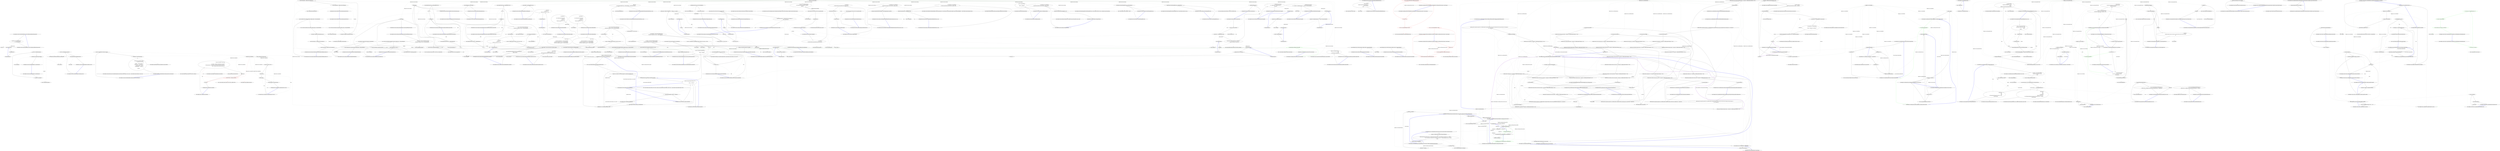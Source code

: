 digraph  {
n0 [cluster="HangFire.Core.Tests.States.FailedStateFacts.Ctor_ThrowsAnException_IfExceptionParameterIsNull()", label="Entry HangFire.Core.Tests.States.FailedStateFacts.Ctor_ThrowsAnException_IfExceptionParameterIsNull()", span="11-11"];
n1 [cluster="HangFire.Core.Tests.States.FailedStateFacts.Ctor_ThrowsAnException_IfExceptionParameterIsNull()", label="Assert.Throws<ArgumentNullException>(\r\n                () => new FailedState(null))", span="13-14"];
n2 [cluster="HangFire.Core.Tests.States.FailedStateFacts.Ctor_ThrowsAnException_IfExceptionParameterIsNull()", label="Exit HangFire.Core.Tests.States.FailedStateFacts.Ctor_ThrowsAnException_IfExceptionParameterIsNull()", span="11-11"];
n3 [cluster="Unk.>", label="Entry Unk.>", span=""];
n4 [cluster="lambda expression", label="Entry lambda expression", span="14-14"];
n5 [cluster="lambda expression", label="new FailedState(null)", span="14-14"];
n6 [cluster="lambda expression", label="Exit lambda expression", span="14-14"];
n7 [cluster="HangFire.States.FailedState.FailedState(System.Exception)", label="Entry HangFire.States.FailedState.FailedState(System.Exception)", span="27-27"];
n8 [cluster="HangFire.Core.Tests.States.FailedStateFacts.Ctor_SetsAllProperties()", label="Entry HangFire.Core.Tests.States.FailedStateFacts.Ctor_SetsAllProperties()", span="18-18"];
n9 [cluster="HangFire.Core.Tests.States.FailedStateFacts.Ctor_SetsAllProperties()", label="var exception = new Exception()", span="20-20"];
n10 [cluster="HangFire.Core.Tests.States.FailedStateFacts.Ctor_SetsAllProperties()", label="var state = new FailedState(exception)", span="21-21"];
n13 [cluster="System.Exception.Exception()", label="Entry System.Exception.Exception()", span="0-0"];
n11 [cluster="HangFire.Core.Tests.States.FailedStateFacts.Ctor_SetsAllProperties()", label="state.Exception.Should().BeSameAs(exception)", span="23-23"];
n12 [cluster="HangFire.Core.Tests.States.FailedStateFacts.Ctor_SetsAllProperties()", label="Exit HangFire.Core.Tests.States.FailedStateFacts.Ctor_SetsAllProperties()", span="18-18"];
n14 [cluster="Unk.Should", label="Entry Unk.Should", span=""];
n15 [cluster="Unk.BeSameAs", label="Entry Unk.BeSameAs", span=""];
n16 [cluster="HangFire.Core.Tests.States.FailedStateFacts.StateName_IsCorrect()", label="Entry HangFire.Core.Tests.States.FailedStateFacts.StateName_IsCorrect()", span="27-27"];
n17 [cluster="HangFire.Core.Tests.States.FailedStateFacts.StateName_IsCorrect()", label="var state = new FailedState(new Exception())", span="29-29"];
n18 [cluster="HangFire.Core.Tests.States.FailedStateFacts.StateName_IsCorrect()", label="state.StateName.Should().Be(FailedState.Name)", span="31-31"];
n19 [cluster="HangFire.Core.Tests.States.FailedStateFacts.StateName_IsCorrect()", label="Exit HangFire.Core.Tests.States.FailedStateFacts.StateName_IsCorrect()", span="27-27"];
n20 [cluster="Unk.Be", label="Entry Unk.Be", span=""];
n21 [cluster="HangFire.Core.Tests.States.FailedStateFacts.GetProperties_ReturnsCorrectProperties()", label="Entry HangFire.Core.Tests.States.FailedStateFacts.GetProperties_ReturnsCorrectProperties()", span="35-35"];
n22 [cluster="HangFire.Core.Tests.States.FailedStateFacts.GetProperties_ReturnsCorrectProperties()", label="var state = new FailedState(new Exception(''Message''))", span="37-37"];
n23 [cluster="HangFire.Core.Tests.States.FailedStateFacts.GetProperties_ReturnsCorrectProperties()", label="var properties = state.GetProperties(null)", span="38-38"];
n26 [cluster="System.Exception.Exception(string)", label="Entry System.Exception.Exception(string)", span="0-0"];
n24 [cluster="HangFire.Core.Tests.States.FailedStateFacts.GetProperties_ReturnsCorrectProperties()", label="DictionaryAssert.ContainsFollowingItems(\r\n                new Dictionary<string, string>\r\n                {\r\n                    { ''FailedAt'', ''<UtcNow timestamp>'' },\r\n                    { ''ExceptionType'', ''System.Exception'' },\r\n                    { ''ExceptionMessage'', ''Message'' },\r\n                    { ''ExceptionDetails'', ''<Non-empty>'' }\r\n                }, \r\n                properties)", span="40-48"];
n27 [cluster="HangFire.States.FailedState.GetProperties(HangFire.Common.JobMethod)", label="Entry HangFire.States.FailedState.GetProperties(HangFire.Common.JobMethod)", span="37-37"];
n25 [cluster="HangFire.Core.Tests.States.FailedStateFacts.GetProperties_ReturnsCorrectProperties()", label="Exit HangFire.Core.Tests.States.FailedStateFacts.GetProperties_ReturnsCorrectProperties()", span="35-35"];
n28 [cluster="System.Collections.Generic.Dictionary<TKey, TValue>.Dictionary()", label="Entry System.Collections.Generic.Dictionary<TKey, TValue>.Dictionary()", span="0-0"];
n29 [cluster="HangFire.Core.Tests.DictionaryAssert.ContainsFollowingItems(System.Collections.Generic.IDictionary<string, string>, System.Collections.Generic.IDictionary<string, string>)", label="Entry HangFire.Core.Tests.DictionaryAssert.ContainsFollowingItems(System.Collections.Generic.IDictionary<string, string>, System.Collections.Generic.IDictionary<string, string>)", span="9-9"];
m0_268 [cluster="HangFire.Tests.States.StateSteps.ThenTheHistoryForFollowingStatesWereAdded(Table)", file="BackgroundProcessContext.cs", label="Entry HangFire.Tests.States.StateSteps.ThenTheHistoryForFollowingStatesWereAdded(Table)", span="452-452"];
m0_269 [cluster="HangFire.Tests.States.StateSteps.ThenTheHistoryForFollowingStatesWereAdded(Table)", file="BackgroundProcessContext.cs", label="var serializedHistory = Redis.Client.GetAllItemsFromList(\r\n                String.Format(''hangfire:job:{0}:history'', JobSteps.DefaultJobId))", span="454-455"];
m0_272 [cluster="HangFire.Tests.States.StateSteps.ThenTheHistoryForFollowingStatesWereAdded(Table)", file="BackgroundProcessContext.cs", label="i < table.RowCount", span="458-458"];
m0_273 [cluster="HangFire.Tests.States.StateSteps.ThenTheHistoryForFollowingStatesWereAdded(Table)", file="BackgroundProcessContext.cs", label="Assert.AreEqual(table.Rows[i][''State''], history[i][''State''])", span="460-460"];
m0_270 [cluster="HangFire.Tests.States.StateSteps.ThenTheHistoryForFollowingStatesWereAdded(Table)", file="BackgroundProcessContext.cs", label="var history = serializedHistory.Select(JobHelper.FromJson<Dictionary<string, string>>).ToList()", span="456-456"];
m0_271 [cluster="HangFire.Tests.States.StateSteps.ThenTheHistoryForFollowingStatesWereAdded(Table)", file="BackgroundProcessContext.cs", label="var i = 0", span="458-458"];
m0_274 [cluster="HangFire.Tests.States.StateSteps.ThenTheHistoryForFollowingStatesWereAdded(Table)", file="BackgroundProcessContext.cs", label="i++", span="458-458"];
m0_275 [cluster="HangFire.Tests.States.StateSteps.ThenTheHistoryForFollowingStatesWereAdded(Table)", file="BackgroundProcessContext.cs", label="Exit HangFire.Tests.States.StateSteps.ThenTheHistoryForFollowingStatesWereAdded(Table)", span="452-452"];
m0_0 [cluster="HangFire.Tests.States.StateSteps.GivenTheSucceededState()", file="BackgroundProcessContext.cs", label="Entry HangFire.Tests.States.StateSteps.GivenTheSucceededState()", span="43-43"];
m0_7 [cluster="HangFire.Tests.States.StateSteps.GivenTheFailedState()", file="BackgroundProcessContext.cs", label="Exit HangFire.Tests.States.StateSteps.GivenTheFailedState()", span="49-49"];
m0_8 [cluster="System.InvalidOperationException.InvalidOperationException(string)", file="BackgroundProcessContext.cs", label="Entry System.InvalidOperationException.InvalidOperationException(string)", span="0-0"];
m0_9 [cluster="Hangfire.Server.BackgroundProcessContext.BackgroundProcessContext(string, Hangfire.JobStorage, System.Collections.Generic.IDictionary<string, object>, System.Threading.CancellationToken)", file="BackgroundProcessContext.cs", label="Properties = new Dictionary<string, object>(properties, StringComparer.OrdinalIgnoreCase)", span="37-37"];
m0_10 [cluster="HangFire.Tests.States.StateSteps.GivenTheProcessingState()", file="BackgroundProcessContext.cs", label="Entry HangFire.Tests.States.StateSteps.GivenTheProcessingState()", span="59-59"];
m0_5 [cluster="HangFire.Tests.States.StateSteps.GivenTheFailedState()", file="BackgroundProcessContext.cs", label="_failedException = new InvalidOperationException(''Hello'')", span="51-51"];
m0_1 [cluster="HangFire.Tests.States.StateSteps.GivenTheSucceededState()", file="BackgroundProcessContext.cs", label="_state = new SucceededState { Reason = ''SomeReason'' }", span="45-45"];
m0_3 [cluster="HangFire.States.SucceededState.SucceededState()", file="BackgroundProcessContext.cs", label="Entry HangFire.States.SucceededState.SucceededState()", span="23-23"];
m0_6 [cluster="HangFire.Tests.States.StateSteps.GivenTheFailedState()", file="BackgroundProcessContext.cs", label="_state = new FailedState(_failedException)\r\n            {\r\n                Reason = ''SomeReason''\r\n            }", span="52-55"];
m0_2 [cluster="HangFire.Tests.States.StateSteps.GivenTheSucceededState()", file="BackgroundProcessContext.cs", label="Exit HangFire.Tests.States.StateSteps.GivenTheSucceededState()", span="43-43"];
m0_4 [cluster="HangFire.Tests.States.StateSteps.GivenTheFailedState()", file="BackgroundProcessContext.cs", label="Entry HangFire.Tests.States.StateSteps.GivenTheFailedState()", span="49-49"];
m0_11 [cluster="HangFire.Tests.States.StateSteps.GivenTheProcessingState()", file="BackgroundProcessContext.cs", label="_state = new ProcessingState(''TestServer'')\r\n            {\r\n                Reason = ''SomeReason''\r\n            }", span="61-64"];
m0_176 [cluster="HangFire.Tests.States.StateSteps.ThenProcessingTimestampIsSetToUtcNow()", file="BackgroundProcessContext.cs", label="Entry HangFire.Tests.States.StateSteps.ThenProcessingTimestampIsSetToUtcNow()", span="311-311"];
m0_177 [cluster="HangFire.Tests.States.StateSteps.ThenProcessingTimestampIsSetToUtcNow()", file="BackgroundProcessContext.cs", label="var score = Redis.Client.GetItemScoreInSortedSet(''hangfire:processing'', JobSteps.DefaultJobId)", span="313-313"];
m0_178 [cluster="HangFire.Tests.States.StateSteps.ThenProcessingTimestampIsSetToUtcNow()", file="BackgroundProcessContext.cs", label="var timestamp = JobHelper.FromTimestamp((long)score)", span="314-314"];
m0_179 [cluster="HangFire.Tests.States.StateSteps.ThenProcessingTimestampIsSetToUtcNow()", file="BackgroundProcessContext.cs", label="Assert.IsTrue(timestamp > DateTime.UtcNow.AddSeconds(-1))", span="316-316"];
m0_180 [cluster="HangFire.Tests.States.StateSteps.ThenProcessingTimestampIsSetToUtcNow()", file="BackgroundProcessContext.cs", label="Assert.IsTrue(timestamp < DateTime.UtcNow.AddSeconds(1))", span="317-317"];
m0_181 [cluster="HangFire.Tests.States.StateSteps.ThenProcessingTimestampIsSetToUtcNow()", file="BackgroundProcessContext.cs", label="Exit HangFire.Tests.States.StateSteps.ThenProcessingTimestampIsSetToUtcNow()", span="311-311"];
m0_160 [cluster="HangFire.Tests.States.StateSteps.ThenTheJobShouldBeAddedToTheFailedSet()", file="BackgroundProcessContext.cs", label="Entry HangFire.Tests.States.StateSteps.ThenTheJobShouldBeAddedToTheFailedSet()", span="286-286"];
m0_161 [cluster="HangFire.Tests.States.StateSteps.ThenTheJobShouldBeAddedToTheFailedSet()", file="BackgroundProcessContext.cs", label="Assert.AreEqual(1, Redis.Client.GetSortedSetCount(''hangfire:failed''))", span="288-288"];
m0_162 [cluster="HangFire.Tests.States.StateSteps.ThenTheJobShouldBeAddedToTheFailedSet()", file="BackgroundProcessContext.cs", label="Assert.IsTrue(Redis.Client.SortedSetContainsItem(''hangfire:failed'', JobSteps.DefaultJobId))", span="289-289"];
m0_163 [cluster="HangFire.Tests.States.StateSteps.ThenTheJobShouldBeAddedToTheFailedSet()", file="BackgroundProcessContext.cs", label="Exit HangFire.Tests.States.StateSteps.ThenTheJobShouldBeAddedToTheFailedSet()", span="286-286"];
m0_114 [cluster="HangFire.Tests.States.StateSteps.WhenIChangeTheStateOfTheJobToTheStateAllowedTransitions(string, string)", file="BackgroundProcessContext.cs", label="Entry HangFire.Tests.States.StateSteps.WhenIChangeTheStateOfTheJobToTheStateAllowedTransitions(string, string)", span="203-203"];
m0_115 [cluster="HangFire.Tests.States.StateSteps.WhenIChangeTheStateOfTheJobToTheStateAllowedTransitions(string, string)", file="BackgroundProcessContext.cs", label="var stateMachine = new StateMachine(\r\n                new RedisConnection(Redis.Storage, Redis.Client), _handlers, _filters)", span="206-207"];
m0_116 [cluster="HangFire.Tests.States.StateSteps.WhenIChangeTheStateOfTheJobToTheStateAllowedTransitions(string, string)", file="BackgroundProcessContext.cs", label="stateMachine.ChangeState(JobSteps.DefaultJobId, _stateMocks[state].Object, allowedState)", span="208-208"];
m0_117 [cluster="HangFire.Tests.States.StateSteps.WhenIChangeTheStateOfTheJobToTheStateAllowedTransitions(string, string)", file="BackgroundProcessContext.cs", label="Exit HangFire.Tests.States.StateSteps.WhenIChangeTheStateOfTheJobToTheStateAllowedTransitions(string, string)", span="203-203"];
m0_19 [cluster="HangFire.Tests.States.StateSteps.GivenTheEnqueuedState()", file="BackgroundProcessContext.cs", label="Entry HangFire.Tests.States.StateSteps.GivenTheEnqueuedState()", span="77-77"];
m0_20 [cluster="HangFire.Tests.States.StateSteps.GivenTheEnqueuedState()", file="BackgroundProcessContext.cs", label="_state = new EnqueuedState\r\n            {\r\n                Reason = ''SomeReason''\r\n            }", span="79-82"];
m0_21 [cluster="HangFire.Tests.States.StateSteps.GivenTheEnqueuedState()", file="BackgroundProcessContext.cs", label="Exit HangFire.Tests.States.StateSteps.GivenTheEnqueuedState()", span="77-77"];
m0_185 [cluster="HangFire.Tests.States.StateSteps.ThenTheScheduleContainsTheJobThatWillBeEnqueuedTomorrow()", file="BackgroundProcessContext.cs", label="Entry HangFire.Tests.States.StateSteps.ThenTheScheduleContainsTheJobThatWillBeEnqueuedTomorrow()", span="321-321"];
m0_186 [cluster="HangFire.Tests.States.StateSteps.ThenTheScheduleContainsTheJobThatWillBeEnqueuedTomorrow()", file="BackgroundProcessContext.cs", label="Assert.IsTrue(Redis.Client.SortedSetContainsItem(''hangfire:schedule'', JobSteps.DefaultJobId))", span="323-323"];
m0_187 [cluster="HangFire.Tests.States.StateSteps.ThenTheScheduleContainsTheJobThatWillBeEnqueuedTomorrow()", file="BackgroundProcessContext.cs", label="var score = Redis.Client.GetItemScoreInSortedSet(''hangfire:schedule'', JobSteps.DefaultJobId)", span="324-324"];
m0_188 [cluster="HangFire.Tests.States.StateSteps.ThenTheScheduleContainsTheJobThatWillBeEnqueuedTomorrow()", file="BackgroundProcessContext.cs", label="var timestamp = JobHelper.FromTimestamp((long) score)", span="325-325"];
m0_189 [cluster="HangFire.Tests.States.StateSteps.ThenTheScheduleContainsTheJobThatWillBeEnqueuedTomorrow()", file="BackgroundProcessContext.cs", label="Assert.IsTrue(timestamp >= DateTime.UtcNow.Date.AddDays(1))", span="327-327"];
m0_190 [cluster="HangFire.Tests.States.StateSteps.ThenTheScheduleContainsTheJobThatWillBeEnqueuedTomorrow()", file="BackgroundProcessContext.cs", label="Assert.IsTrue(timestamp < DateTime.UtcNow.Date.AddDays(2))", span="328-328"];
m0_191 [cluster="HangFire.Tests.States.StateSteps.ThenTheScheduleContainsTheJobThatWillBeEnqueuedTomorrow()", file="BackgroundProcessContext.cs", label="Exit HangFire.Tests.States.StateSteps.ThenTheScheduleContainsTheJobThatWillBeEnqueuedTomorrow()", span="321-321"];
m0_121 [cluster="Unk.AreEqual", file="BackgroundProcessContext.cs", label="Entry Unk.AreEqual", span=""];
m0_175 [cluster="Unk.IsFalse", file="BackgroundProcessContext.cs", label="Entry Unk.IsFalse", span=""];
m0_72 [cluster="HangFire.Tests.States.StateSteps.GivenAStateChangingFilterThatChangesTheStateToThe(string, string)", file="BackgroundProcessContext.cs", label="Entry HangFire.Tests.States.StateSteps.GivenAStateChangingFilterThatChangesTheStateToThe(string, string)", span="124-124"];
m0_73 [cluster="HangFire.Tests.States.StateSteps.GivenAStateChangingFilterThatChangesTheStateToThe(string, string)", file="BackgroundProcessContext.cs", label="Given(String.Format(''a '{0}' state'', state))", span="126-126"];
m0_74 [cluster="HangFire.Tests.States.StateSteps.GivenAStateChangingFilterThatChangesTheStateToThe(string, string)", file="BackgroundProcessContext.cs", label="_filters.Add(\r\n                new TestStateChangingFilter(name, _stateChangingResults, _stateMocks[state].Object))", span="128-129"];
m0_75 [cluster="HangFire.Tests.States.StateSteps.GivenAStateChangingFilterThatChangesTheStateToThe(string, string)", file="BackgroundProcessContext.cs", label="Exit HangFire.Tests.States.StateSteps.GivenAStateChangingFilterThatChangesTheStateToThe(string, string)", span="124-124"];
m0_221 [cluster="HangFire.Tests.States.StateSteps.ThenTheStateWasNotAppliedToTheJob(string)", file="BackgroundProcessContext.cs", label="Entry HangFire.Tests.States.StateSteps.ThenTheStateWasNotAppliedToTheJob(string)", span="381-381"];
m0_222 [cluster="HangFire.Tests.States.StateSteps.ThenTheStateWasNotAppliedToTheJob(string)", file="BackgroundProcessContext.cs", label="Assert.Inconclusive(''Re-write this test for the corresponding handler'')", span="386-386"];
m0_223 [cluster="HangFire.Tests.States.StateSteps.ThenTheStateWasNotAppliedToTheJob(string)", file="BackgroundProcessContext.cs", label="Exit HangFire.Tests.States.StateSteps.ThenTheStateWasNotAppliedToTheJob(string)", span="381-381"];
m0_113 [cluster="Unk.ChangeState", file="BackgroundProcessContext.cs", label="Entry Unk.ChangeState", span=""];
m0_231 [cluster="Unk.Unapply", file="BackgroundProcessContext.cs", label="Entry Unk.Unapply", span=""];
m0_126 [cluster="Unk.ForEach", file="BackgroundProcessContext.cs", label="Entry Unk.ForEach", span=""];
m0_217 [cluster="Unk.IsNotNull", file="BackgroundProcessContext.cs", label="Entry Unk.IsNotNull", span=""];
m0_48 [cluster="Unk.Given", file="BackgroundProcessContext.cs", label="Entry Unk.Given", span=""];
m0_192 [cluster="HangFire.Tests.States.StateSteps.ThenTheScheduleDoesNotContainTheJob()", file="BackgroundProcessContext.cs", label="Entry HangFire.Tests.States.StateSteps.ThenTheScheduleDoesNotContainTheJob()", span="332-332"];
m0_193 [cluster="HangFire.Tests.States.StateSteps.ThenTheScheduleDoesNotContainTheJob()", file="BackgroundProcessContext.cs", label="Assert.IsFalse(Redis.Client.SortedSetContainsItem(''hangfire:schedule'', JobSteps.DefaultJobId))", span="334-334"];
m0_194 [cluster="HangFire.Tests.States.StateSteps.ThenTheScheduleDoesNotContainTheJob()", file="BackgroundProcessContext.cs", label="Exit HangFire.Tests.States.StateSteps.ThenTheScheduleDoesNotContainTheJob()", span="332-332"];
m0_159 [cluster="HangFire.Tests.TableAssert.ContainsFollowingItems(Table, System.Collections.Generic.IDictionary<string, string>)", file="BackgroundProcessContext.cs", label="Entry HangFire.Tests.TableAssert.ContainsFollowingItems(Table, System.Collections.Generic.IDictionary<string, string>)", span="8-8"];
m0_90 [cluster="HangFire.Common.States.StateContext.StateContext(string, HangFire.Common.JobMethod)", file="BackgroundProcessContext.cs", label="Entry HangFire.Common.States.StateContext.StateContext(string, HangFire.Common.JobMethod)", span="27-27"];
m0_257 [cluster="Unk.ContainsKey", file="BackgroundProcessContext.cs", label="Entry Unk.ContainsKey", span=""];
m0_241 [cluster="HangFire.Tests.States.StateSteps.ThenTheHistoryRecordShouldContainProperties()", file="BackgroundProcessContext.cs", label="Entry HangFire.Tests.States.StateSteps.ThenTheHistoryRecordShouldContainProperties()", span="405-405"];
m0_242 [cluster="HangFire.Tests.States.StateSteps.ThenTheHistoryRecordShouldContainProperties()", file="BackgroundProcessContext.cs", label="var entry = Redis.Client.RemoveStartFromList(\r\n                String.Format(''hangfire:job:{0}:history'', JobSteps.DefaultJobId))", span="407-408"];
m0_243 [cluster="HangFire.Tests.States.StateSteps.ThenTheHistoryRecordShouldContainProperties()", file="BackgroundProcessContext.cs", label="Assert.IsNotNull(entry)", span="409-409"];
m0_244 [cluster="HangFire.Tests.States.StateSteps.ThenTheHistoryRecordShouldContainProperties()", file="BackgroundProcessContext.cs", label="var history = JobHelper.FromJson<Dictionary<string, string>>(entry)", span="411-411"];
m0_245 [cluster="HangFire.Tests.States.StateSteps.ThenTheHistoryRecordShouldContainProperties()", file="BackgroundProcessContext.cs", label="Assert.IsNotNull(history, entry)", span="412-412"];
m0_247 [cluster="HangFire.Tests.States.StateSteps.ThenTheHistoryRecordShouldContainProperties()", file="BackgroundProcessContext.cs", label="Assert.IsTrue(history.ContainsKey(property.Key))", span="416-416"];
m0_248 [cluster="HangFire.Tests.States.StateSteps.ThenTheHistoryRecordShouldContainProperties()", file="BackgroundProcessContext.cs", label="Assert.AreEqual(property.Value, history[property.Key])", span="417-417"];
m0_246 [cluster="HangFire.Tests.States.StateSteps.ThenTheHistoryRecordShouldContainProperties()", file="BackgroundProcessContext.cs", label=_stateProperties, span="414-414"];
m0_249 [cluster="HangFire.Tests.States.StateSteps.ThenTheHistoryRecordShouldContainProperties()", file="BackgroundProcessContext.cs", label="Exit HangFire.Tests.States.StateSteps.ThenTheHistoryRecordShouldContainProperties()", span="405-405"];
m0_12 [cluster="HangFire.Tests.States.StateSteps.GivenTheProcessingState()", file="BackgroundProcessContext.cs", label="Exit HangFire.Tests.States.StateSteps.GivenTheProcessingState()", span="59-59"];
m0_144 [cluster="HangFire.Tests.States.StateSteps.ThenItShouldPersistTheJob()", file="BackgroundProcessContext.cs", label="Entry HangFire.Tests.States.StateSteps.ThenItShouldPersistTheJob()", span="253-253"];
m0_145 [cluster="HangFire.Tests.States.StateSteps.ThenItShouldPersistTheJob()", file="BackgroundProcessContext.cs", label="var keys = new[]\r\n                {\r\n                    String.Format(''hangfire:job:{0}'', JobSteps.DefaultJobId),\r\n                    String.Format(''hangfire:job:{0}:state'', JobSteps.DefaultJobId),\r\n                    String.Format(''hangfire:job:{0}:history'', JobSteps.DefaultJobId)\r\n                }", span="255-260"];
m0_146 [cluster="HangFire.Tests.States.StateSteps.ThenItShouldPersistTheJob()", file="BackgroundProcessContext.cs", label="keys.ForEach(x =>\r\n            {\r\n                var ttl = Redis.Client.GetTimeToLive(x);\r\n                Assert.IsTrue(\r\n                    ttl.Seconds == -1,\r\n                    ''TTL for the '{0}' key is '{1}''', x, ttl);\r\n            })", span="262-268"];
m0_147 [cluster="HangFire.Tests.States.StateSteps.ThenItShouldPersistTheJob()", file="BackgroundProcessContext.cs", label="Exit HangFire.Tests.States.StateSteps.ThenItShouldPersistTheJob()", span="253-253"];
m0_143 [cluster="Unk.PopItemFromList", file="BackgroundProcessContext.cs", label="Entry Unk.PopItemFromList", span=""];
m0_158 [cluster="HangFire.Common.States.JobState.GetProperties(HangFire.Common.JobMethod)", file="BackgroundProcessContext.cs", label="Entry HangFire.Common.States.JobState.GetProperties(HangFire.Common.JobMethod)", span="26-26"];
m0_76 [cluster="TestStateChangingFilter.cstr", file="BackgroundProcessContext.cs", label="Entry TestStateChangingFilter.cstr", span=""];
m0_13 [cluster="System.Collections.Generic.Dictionary<TKey, TValue>.Dictionary(System.Collections.Generic.IDictionary<TKey, TValue>, System.Collections.Generic.IEqualityComparer<TKey>)", file="BackgroundProcessContext.cs", label="Entry System.Collections.Generic.Dictionary<TKey, TValue>.Dictionary(System.Collections.Generic.IDictionary<TKey, TValue>, System.Collections.Generic.IEqualityComparer<TKey>)", span="0-0"];
m0_29 [cluster="Mock<JobState>.cstr", file="BackgroundProcessContext.cs", label="Entry Mock<JobState>.cstr", span=""];
m0_250 [cluster="System.Collections.Generic.Dictionary<TKey, TValue>.ContainsKey(TKey)", file="BackgroundProcessContext.cs", label="Entry System.Collections.Generic.Dictionary<TKey, TValue>.ContainsKey(TKey)", span="0-0"];
m0_22 [cluster="HangFire.States.EnqueuedState.EnqueuedState()", file="BackgroundProcessContext.cs", label="Entry HangFire.States.EnqueuedState.EnqueuedState()", span="25-25"];
m0_118 [cluster="HangFire.Tests.States.StateSteps.ThenTheStateNameIsEqualTo(string)", file="BackgroundProcessContext.cs", label="Entry HangFire.Tests.States.StateSteps.ThenTheStateNameIsEqualTo(string)", span="212-212"];
m0_119 [cluster="HangFire.Tests.States.StateSteps.ThenTheStateNameIsEqualTo(string)", file="BackgroundProcessContext.cs", label="Assert.AreEqual(name, _state.StateName)", span="214-214"];
m0_120 [cluster="HangFire.Tests.States.StateSteps.ThenTheStateNameIsEqualTo(string)", file="BackgroundProcessContext.cs", label="Exit HangFire.Tests.States.StateSteps.ThenTheStateNameIsEqualTo(string)", span="212-212"];
m0_67 [cluster="HangFire.Tests.States.StateSteps.GivenAStateChangingFilter(string)", file="BackgroundProcessContext.cs", label="Entry HangFire.Tests.States.StateSteps.GivenAStateChangingFilter(string)", span="118-118"];
m0_68 [cluster="HangFire.Tests.States.StateSteps.GivenAStateChangingFilter(string)", file="BackgroundProcessContext.cs", label="_filters.Add(new TestStateChangingFilter(name, _stateChangingResults))", span="120-120"];
m0_69 [cluster="HangFire.Tests.States.StateSteps.GivenAStateChangingFilter(string)", file="BackgroundProcessContext.cs", label="Exit HangFire.Tests.States.StateSteps.GivenAStateChangingFilter(string)", span="118-118"];
m0_18 [cluster="System.DateTime.AddDays(double)", file="BackgroundProcessContext.cs", label="Hangfire.Server.BackgroundProcessContext", span=""];
m0_87 [cluster="RedisWriteOnlyTransaction.cstr", file="BackgroundProcessContext.cs", label="Entry RedisWriteOnlyTransaction.cstr", span=""];
m0_41 [cluster="Unk.GetProperties", file="BackgroundProcessContext.cs", label="Entry Unk.GetProperties", span=""];
m0_224 [cluster="HangFire.Tests.States.StateSteps.ThenTheOldStateWasUnapplied()", file="BackgroundProcessContext.cs", label="Entry HangFire.Tests.States.StateSteps.ThenTheOldStateWasUnapplied()", span="390-390"];
m0_225 [cluster="HangFire.Tests.States.StateSteps.ThenTheOldStateWasUnapplied()", file="BackgroundProcessContext.cs", label="_oldStateDescriptorMock.Verify(\r\n                x => x.Unapply(It.Is<StateApplyingContext>(y => y.JobId == JobSteps.DefaultJobId)))", span="392-393"];
m0_226 [cluster="HangFire.Tests.States.StateSteps.ThenTheOldStateWasUnapplied()", file="BackgroundProcessContext.cs", label="Exit HangFire.Tests.States.StateSteps.ThenTheOldStateWasUnapplied()", span="390-390"];
m0_256 [cluster="HangFire.Tests.States.StateSteps.ThenTheStateEntryShouldContainAllOfTheAboveProperties()", file="BackgroundProcessContext.cs", label="Exit HangFire.Tests.States.StateSteps.ThenTheStateEntryShouldContainAllOfTheAboveProperties()", span="422-422"];
m0_251 [cluster="HangFire.Tests.States.StateSteps.ThenTheStateEntryShouldContainAllOfTheAboveProperties()", file="BackgroundProcessContext.cs", label="Entry HangFire.Tests.States.StateSteps.ThenTheStateEntryShouldContainAllOfTheAboveProperties()", span="422-422"];
m0_252 [cluster="HangFire.Tests.States.StateSteps.ThenTheStateEntryShouldContainAllOfTheAboveProperties()", file="BackgroundProcessContext.cs", label="var stateEntry = Redis.Client.GetAllEntriesFromHash(\r\n                String.Format(''hangfire:job:{0}:state'', JobSteps.DefaultJobId))", span="424-425"];
m0_253 [cluster="HangFire.Tests.States.StateSteps.ThenTheStateEntryShouldContainAllOfTheAboveProperties()", file="BackgroundProcessContext.cs", label=_stateProperties, span="427-427"];
m0_254 [cluster="HangFire.Tests.States.StateSteps.ThenTheStateEntryShouldContainAllOfTheAboveProperties()", file="BackgroundProcessContext.cs", label="Assert.IsTrue(stateEntry.ContainsKey(property.Key))", span="429-429"];
m0_255 [cluster="HangFire.Tests.States.StateSteps.ThenTheStateEntryShouldContainAllOfTheAboveProperties()", file="BackgroundProcessContext.cs", label="Assert.AreEqual(property.Value, stateEntry[property.Key])", span="430-430"];
m0_81 [cluster="HangFire.Tests.States.StateSteps.WhenIApplyIt()", file="BackgroundProcessContext.cs", label="Entry HangFire.Tests.States.StateSteps.WhenIApplyIt()", span="139-139"];
m0_82 [cluster="HangFire.Tests.States.StateSteps.WhenIApplyIt()", file="BackgroundProcessContext.cs", label="var transaction = \r\n                new RedisWriteOnlyTransaction(Redis.Client.CreateTransaction())", span="141-142"];
m0_83 [cluster="HangFire.Tests.States.StateSteps.WhenIApplyIt()", file="BackgroundProcessContext.cs", label="var context = new StateApplyingContext(\r\n                    new StateContext(JobSteps.DefaultJobId, _defaultData),\r\n                    transaction)", span="144-146"];
m0_85 [cluster="HangFire.Tests.States.StateSteps.WhenIApplyIt()", file="BackgroundProcessContext.cs", label="transaction.Commit()", span="151-151"];
m0_84 [cluster="HangFire.Tests.States.StateSteps.WhenIApplyIt()", file="BackgroundProcessContext.cs", label="Assert.Inconclusive(''Re-write this test for the corresponding handler'')", span="149-149"];
m0_86 [cluster="HangFire.Tests.States.StateSteps.WhenIApplyIt()", file="BackgroundProcessContext.cs", label="Exit HangFire.Tests.States.StateSteps.WhenIApplyIt()", span="139-139"];
m0_91 [cluster="HangFire.Redis.RedisWriteOnlyTransaction.Commit()", file="BackgroundProcessContext.cs", label="Entry HangFire.Redis.RedisWriteOnlyTransaction.Commit()", span="32-32"];
m0_258 [cluster="HangFire.Tests.States.StateSteps.ThenChangingFiltersWereExecutedInTheFollowingOrder(Table)", file="BackgroundProcessContext.cs", label="Entry HangFire.Tests.States.StateSteps.ThenChangingFiltersWereExecutedInTheFollowingOrder(Table)", span="435-435"];
m0_259 [cluster="HangFire.Tests.States.StateSteps.ThenChangingFiltersWereExecutedInTheFollowingOrder(Table)", file="BackgroundProcessContext.cs", label="Assert.AreEqual(table.RowCount, _stateChangingResults.Count)", span="437-437"];
m0_261 [cluster="HangFire.Tests.States.StateSteps.ThenChangingFiltersWereExecutedInTheFollowingOrder(Table)", file="BackgroundProcessContext.cs", label="i < table.RowCount", span="439-439"];
m0_262 [cluster="HangFire.Tests.States.StateSteps.ThenChangingFiltersWereExecutedInTheFollowingOrder(Table)", file="BackgroundProcessContext.cs", label="Assert.AreEqual(table.Rows[i][''Filter''], _stateChangingResults[i])", span="441-441"];
m0_260 [cluster="HangFire.Tests.States.StateSteps.ThenChangingFiltersWereExecutedInTheFollowingOrder(Table)", file="BackgroundProcessContext.cs", label="var i = 0", span="439-439"];
m0_263 [cluster="HangFire.Tests.States.StateSteps.ThenChangingFiltersWereExecutedInTheFollowingOrder(Table)", file="BackgroundProcessContext.cs", label="i++", span="439-439"];
m0_264 [cluster="HangFire.Tests.States.StateSteps.ThenChangingFiltersWereExecutedInTheFollowingOrder(Table)", file="BackgroundProcessContext.cs", label="Exit HangFire.Tests.States.StateSteps.ThenChangingFiltersWereExecutedInTheFollowingOrder(Table)", span="435-435"];
m0_238 [cluster="lambda expression", file="BackgroundProcessContext.cs", label="Entry lambda expression", span="400-400"];
m0_34 [cluster="lambda expression", file="BackgroundProcessContext.cs", label="Entry lambda expression", span="89-89"];
m0_37 [cluster="lambda expression", file="BackgroundProcessContext.cs", label="Entry lambda expression", span="90-90"];
m0_35 [cluster="lambda expression", file="BackgroundProcessContext.cs", label="x.StateName", span="89-89"];
m0_36 [cluster="lambda expression", file="BackgroundProcessContext.cs", label="Exit lambda expression", span="89-89"];
m0_38 [cluster="lambda expression", file="BackgroundProcessContext.cs", label="x.GetProperties(It.IsAny<JobMethod>())", span="90-90"];
m0_39 [cluster="lambda expression", file="BackgroundProcessContext.cs", label="Exit lambda expression", span="90-90"];
m0_50 [cluster="lambda expression", file="BackgroundProcessContext.cs", label="Entry lambda expression", span="101-101"];
m0_53 [cluster="lambda expression", file="BackgroundProcessContext.cs", label="Entry lambda expression", span="101-101"];
m0_56 [cluster="lambda expression", file="BackgroundProcessContext.cs", label="Entry lambda expression", span="102-102"];
m0_51 [cluster="lambda expression", file="BackgroundProcessContext.cs", label="x[''Name'']", span="101-101"];
m0_52 [cluster="lambda expression", file="BackgroundProcessContext.cs", label="Exit lambda expression", span="101-101"];
m0_54 [cluster="lambda expression", file="BackgroundProcessContext.cs", label="x[''Value'']", span="101-101"];
m0_55 [cluster="lambda expression", file="BackgroundProcessContext.cs", label="Exit lambda expression", span="101-101"];
m0_57 [cluster="lambda expression", file="BackgroundProcessContext.cs", label="x.GetProperties(It.IsAny<JobMethod>())", span="102-102"];
m0_58 [cluster="lambda expression", file="BackgroundProcessContext.cs", label="Exit lambda expression", span="102-102"];
m0_127 [cluster="lambda expression", file="BackgroundProcessContext.cs", label="Entry lambda expression", span="227-233"];
m0_128 [cluster="lambda expression", file="BackgroundProcessContext.cs", label="var ttl = Redis.Client.GetTimeToLive(x)", span="229-229"];
m0_129 [cluster="lambda expression", file="BackgroundProcessContext.cs", label="Assert.IsTrue(\r\n                        ttl.TotalSeconds > 0,\r\n                        ''TTL for the '{0}' key is '{1}''', x, ttl)", span="230-232"];
m0_130 [cluster="lambda expression", file="BackgroundProcessContext.cs", label="Exit lambda expression", span="227-233"];
m0_148 [cluster="lambda expression", file="BackgroundProcessContext.cs", label="Entry lambda expression", span="262-268"];
m0_149 [cluster="lambda expression", file="BackgroundProcessContext.cs", label="var ttl = Redis.Client.GetTimeToLive(x)", span="264-264"];
m0_150 [cluster="lambda expression", file="BackgroundProcessContext.cs", label="Assert.IsTrue(\r\n                    ttl.Seconds == -1,\r\n                    ''TTL for the '{0}' key is '{1}''', x, ttl)", span="265-267"];
m0_151 [cluster="lambda expression", file="BackgroundProcessContext.cs", label="Exit lambda expression", span="262-268"];
m0_228 [cluster="lambda expression", file="BackgroundProcessContext.cs", label="Entry lambda expression", span="393-393"];
m0_229 [cluster="lambda expression", file="BackgroundProcessContext.cs", label="x.Unapply(It.Is<StateApplyingContext>(y => y.JobId == JobSteps.DefaultJobId))", span="393-393"];
m0_230 [cluster="lambda expression", file="BackgroundProcessContext.cs", label="Exit lambda expression", span="393-393"];
m0_232 [cluster="lambda expression", file="BackgroundProcessContext.cs", label="Entry lambda expression", span="393-393"];
m0_233 [cluster="lambda expression", file="BackgroundProcessContext.cs", label="y.JobId == JobSteps.DefaultJobId", span="393-393"];
m0_234 [cluster="lambda expression", file="BackgroundProcessContext.cs", label="Exit lambda expression", span="393-393"];
m0_239 [cluster="lambda expression", file="BackgroundProcessContext.cs", label="x.Unapply(It.IsAny<StateApplyingContext>())", span="400-400"];
m0_240 [cluster="lambda expression", file="BackgroundProcessContext.cs", label="Exit lambda expression", span="400-400"];
m0_198 [cluster="Unk.SetContainsItem", file="BackgroundProcessContext.cs", label="Entry Unk.SetContainsItem", span=""];
m0_59 [cluster="HangFire.Tests.States.StateSteps.GivenAJobInTheStateWithRegisteredDescriptor()", file="BackgroundProcessContext.cs", label="Entry HangFire.Tests.States.StateSteps.GivenAJobInTheStateWithRegisteredDescriptor()", span="107-107"];
m0_60 [cluster="HangFire.Tests.States.StateSteps.GivenAJobInTheStateWithRegisteredDescriptor()", file="BackgroundProcessContext.cs", label="Given(''a job'')", span="109-109"];
m0_61 [cluster="HangFire.Tests.States.StateSteps.GivenAJobInTheStateWithRegisteredDescriptor()", file="BackgroundProcessContext.cs", label="Given(''its state is Old'')", span="110-110"];
m0_62 [cluster="HangFire.Tests.States.StateSteps.GivenAJobInTheStateWithRegisteredDescriptor()", file="BackgroundProcessContext.cs", label="_oldStateDescriptorMock = new Mock<JobStateHandler>()", span="112-112"];
m0_63 [cluster="HangFire.Tests.States.StateSteps.GivenAJobInTheStateWithRegisteredDescriptor()", file="BackgroundProcessContext.cs", label="Assert.Inconclusive(''Rewrite'')", span="114-114"];
m0_64 [cluster="HangFire.Tests.States.StateSteps.GivenAJobInTheStateWithRegisteredDescriptor()", file="BackgroundProcessContext.cs", label="Exit HangFire.Tests.States.StateSteps.GivenAJobInTheStateWithRegisteredDescriptor()", span="107-107"];
m0_70 [cluster="HangFire.Tests.TestStateChangingFilter.TestStateChangingFilter(string, System.Collections.Generic.IList<string>, HangFire.Common.States.JobState)", file="BackgroundProcessContext.cs", label="Entry HangFire.Tests.TestStateChangingFilter.TestStateChangingFilter(string, System.Collections.Generic.IList<string>, HangFire.Common.States.JobState)", span="14-14"];
m0_278 [cluster="Unk.ToList", file="BackgroundProcessContext.cs", label="Entry Unk.ToList", span=""];
m0_172 [cluster="HangFire.Tests.States.StateSteps.ThenTheProcessingSetDoesNotContainTheJob()", file="BackgroundProcessContext.cs", label="Entry HangFire.Tests.States.StateSteps.ThenTheProcessingSetDoesNotContainTheJob()", span="305-305"];
m0_173 [cluster="HangFire.Tests.States.StateSteps.ThenTheProcessingSetDoesNotContainTheJob()", file="BackgroundProcessContext.cs", label="Assert.IsFalse(Redis.Client.SortedSetContainsItem(''hangfire:processing'', JobSteps.DefaultJobId))", span="307-307"];
m0_174 [cluster="HangFire.Tests.States.StateSteps.ThenTheProcessingSetDoesNotContainTheJob()", file="BackgroundProcessContext.cs", label="Exit HangFire.Tests.States.StateSteps.ThenTheProcessingSetDoesNotContainTheJob()", span="305-305"];
m0_31 [cluster="Unk.Returns", file="BackgroundProcessContext.cs", label="Entry Unk.Returns", span=""];
m0_102 [cluster="HangFire.Redis.RedisConnection.RedisConnection(HangFire.Redis.RedisStorage, IRedisClient)", file="BackgroundProcessContext.cs", label="Entry HangFire.Redis.RedisConnection.RedisConnection(HangFire.Redis.RedisStorage, IRedisClient)", span="15-15"];
m0_33 [cluster="System.Collections.Generic.IDictionary<TKey, TValue>.Add(TKey, TValue)", file="BackgroundProcessContext.cs", label="Entry System.Collections.Generic.IDictionary<TKey, TValue>.Add(TKey, TValue)", span="0-0"];
m0_88 [cluster="Unk.CreateTransaction", file="BackgroundProcessContext.cs", label="Entry Unk.CreateTransaction", span=""];
m0_101 [cluster="HangFire.States.StateMachine.StateMachine(HangFire.Storage.IStorageConnection, System.Collections.Generic.IEnumerable<HangFire.Common.States.JobStateHandler>, System.Collections.Generic.IEnumerable<object>)", file="BackgroundProcessContext.cs", label="Entry HangFire.States.StateMachine.StateMachine(HangFire.Storage.IStorageConnection, System.Collections.Generic.IEnumerable<HangFire.Common.States.JobStateHandler>, System.Collections.Generic.IEnumerable<object>)", span="41-41"];
m0_104 [cluster="HangFire.Tests.States.StateSteps.WhenIChangeTheStateOfTheJobToThe(string)", file="BackgroundProcessContext.cs", label="Entry HangFire.Tests.States.StateSteps.WhenIChangeTheStateOfTheJobToThe(string)", span="186-186"];
m0_105 [cluster="HangFire.Tests.States.StateSteps.WhenIChangeTheStateOfTheJobToThe(string)", file="BackgroundProcessContext.cs", label="When(String.Format(\r\n                ''I change the state of the '{0}' job to the '{1}''',\r\n                JobSteps.DefaultJobId,\r\n                state))", span="188-191"];
m0_106 [cluster="HangFire.Tests.States.StateSteps.WhenIChangeTheStateOfTheJobToThe(string)", file="BackgroundProcessContext.cs", label="Exit HangFire.Tests.States.StateSteps.WhenIChangeTheStateOfTheJobToThe(string)", span="186-186"];
m0_131 [cluster="Unk.GetTimeToLive", file="BackgroundProcessContext.cs", label="Entry Unk.GetTimeToLive", span=""];
m0_71 [cluster="System.Collections.Generic.ICollection<T>.Add(T)", file="BackgroundProcessContext.cs", label="Entry System.Collections.Generic.ICollection<T>.Add(T)", span="0-0"];
m0_77 [cluster="HangFire.Tests.States.StateSteps.GivenAStateAppliedFilter(string)", file="BackgroundProcessContext.cs", label="Entry HangFire.Tests.States.StateSteps.GivenAStateAppliedFilter(string)", span="133-133"];
m0_78 [cluster="HangFire.Tests.States.StateSteps.GivenAStateAppliedFilter(string)", file="BackgroundProcessContext.cs", label="_filters.Add(new TestStateChangedFilter(name, _stateAppliedResults))", span="135-135"];
m0_79 [cluster="HangFire.Tests.States.StateSteps.GivenAStateAppliedFilter(string)", file="BackgroundProcessContext.cs", label="Exit HangFire.Tests.States.StateSteps.GivenAStateAppliedFilter(string)", span="133-133"];
m0_42 [cluster="HangFire.Tests.States.StateSteps.GivenAStateWithTheFollowingProperties(string, Table)", file="BackgroundProcessContext.cs", label="Entry HangFire.Tests.States.StateSteps.GivenAStateWithTheFollowingProperties(string, Table)", span="97-97"];
m0_43 [cluster="HangFire.Tests.States.StateSteps.GivenAStateWithTheFollowingProperties(string, Table)", file="BackgroundProcessContext.cs", label="Given(String.Format(''a '{0}' state'', state))", span="99-99"];
m0_44 [cluster="HangFire.Tests.States.StateSteps.GivenAStateWithTheFollowingProperties(string, Table)", file="BackgroundProcessContext.cs", label="_stateProperties = table.Rows.ToDictionary(x => x[''Name''], x => x[''Value''])", span="101-101"];
m0_45 [cluster="HangFire.Tests.States.StateSteps.GivenAStateWithTheFollowingProperties(string, Table)", file="BackgroundProcessContext.cs", label="_stateMocks[state].Setup(x => x.GetProperties(It.IsAny<JobMethod>()))\r\n                .Returns(_stateProperties)", span="102-103"];
m0_46 [cluster="HangFire.Tests.States.StateSteps.GivenAStateWithTheFollowingProperties(string, Table)", file="BackgroundProcessContext.cs", label="Exit HangFire.Tests.States.StateSteps.GivenAStateWithTheFollowingProperties(string, Table)", span="97-97"];
m0_235 [cluster="HangFire.Tests.States.StateSteps.ThenTheOldStateWasNotUnapplied()", file="BackgroundProcessContext.cs", label="Entry HangFire.Tests.States.StateSteps.ThenTheOldStateWasNotUnapplied()", span="397-397"];
m0_236 [cluster="HangFire.Tests.States.StateSteps.ThenTheOldStateWasNotUnapplied()", file="BackgroundProcessContext.cs", label="_oldStateDescriptorMock.Verify(\r\n                x => x.Unapply(It.IsAny<StateApplyingContext>()),\r\n                Times.Never)", span="399-401"];
m0_237 [cluster="HangFire.Tests.States.StateSteps.ThenTheOldStateWasNotUnapplied()", file="BackgroundProcessContext.cs", label="Exit HangFire.Tests.States.StateSteps.ThenTheOldStateWasNotUnapplied()", span="397-397"];
m0_216 [cluster="Unk.RemoveStartFromList", file="BackgroundProcessContext.cs", label="Entry Unk.RemoveStartFromList", span=""];
m0_199 [cluster="HangFire.Tests.States.StateSteps.ThenTheJobStateIsChangedTo(string)", file="BackgroundProcessContext.cs", label="Entry HangFire.Tests.States.StateSteps.ThenTheJobStateIsChangedTo(string)", span="344-344"];
m0_200 [cluster="HangFire.Tests.States.StateSteps.ThenTheJobStateIsChangedTo(string)", file="BackgroundProcessContext.cs", label="var job = Redis.Client.GetAllEntriesFromHash(String.Format(''hangfire:job:{0}'', JobSteps.DefaultJobId))", span="346-346"];
m0_201 [cluster="HangFire.Tests.States.StateSteps.ThenTheJobStateIsChangedTo(string)", file="BackgroundProcessContext.cs", label="Assert.AreEqual(state, job[''State''])", span="347-347"];
m0_202 [cluster="HangFire.Tests.States.StateSteps.ThenTheJobStateIsChangedTo(string)", file="BackgroundProcessContext.cs", label="Exit HangFire.Tests.States.StateSteps.ThenTheJobStateIsChangedTo(string)", span="344-344"];
m0_65 [cluster="Mock<JobStateHandler>.cstr", file="BackgroundProcessContext.cs", label="Entry Mock<JobStateHandler>.cstr", span=""];
m0_133 [cluster="HangFire.Tests.States.StateSteps.ThenItShouldIncreaseTheSucceededCounter(string)", file="BackgroundProcessContext.cs", label="Entry HangFire.Tests.States.StateSteps.ThenItShouldIncreaseTheSucceededCounter(string)", span="237-237"];
m0_134 [cluster="HangFire.Tests.States.StateSteps.ThenItShouldIncreaseTheSucceededCounter(string)", file="BackgroundProcessContext.cs", label="Assert.AreEqual(\r\n                changeType == ''increase'' ? ''1'' : ''0'',\r\n                Redis.Client.GetValue(String.Format(''hangfire:stats:succeeded'')))", span="239-241"];
m0_135 [cluster="HangFire.Tests.States.StateSteps.ThenItShouldIncreaseTheSucceededCounter(string)", file="BackgroundProcessContext.cs", label="Exit HangFire.Tests.States.StateSteps.ThenItShouldIncreaseTheSucceededCounter(string)", span="237-237"];
m0_80 [cluster="HangFire.Tests.TestStateChangedFilter.TestStateChangedFilter(string, System.Collections.Generic.IList<string>)", file="BackgroundProcessContext.cs", label="Entry HangFire.Tests.TestStateChangedFilter.TestStateChangedFilter(string, System.Collections.Generic.IList<string>)", span="14-14"];
m0_265 [cluster="HangFire.Tests.States.StateSteps.ThenChangingFiltersWereNotExecuted()", file="BackgroundProcessContext.cs", label="Entry HangFire.Tests.States.StateSteps.ThenChangingFiltersWereNotExecuted()", span="446-446"];
m0_266 [cluster="HangFire.Tests.States.StateSteps.ThenChangingFiltersWereNotExecuted()", file="BackgroundProcessContext.cs", label="Assert.AreEqual(0, _stateChangingResults.Count)", span="448-448"];
m0_267 [cluster="HangFire.Tests.States.StateSteps.ThenChangingFiltersWereNotExecuted()", file="BackgroundProcessContext.cs", label="Exit HangFire.Tests.States.StateSteps.ThenChangingFiltersWereNotExecuted()", span="446-446"];
m0_23 [cluster="HangFire.Tests.States.StateSteps.GivenAState(string)", file="BackgroundProcessContext.cs", label="Entry HangFire.Tests.States.StateSteps.GivenAState(string)", span="86-86"];
m0_24 [cluster="HangFire.Tests.States.StateSteps.GivenAState(string)", file="BackgroundProcessContext.cs", label="var mock = new Mock<JobState>()", span="88-88"];
m0_25 [cluster="HangFire.Tests.States.StateSteps.GivenAState(string)", file="BackgroundProcessContext.cs", label="mock.Setup(x => x.StateName).Returns(state)", span="89-89"];
m0_27 [cluster="HangFire.Tests.States.StateSteps.GivenAState(string)", file="BackgroundProcessContext.cs", label="_stateMocks.Add(state, mock)", span="93-93"];
m0_26 [cluster="HangFire.Tests.States.StateSteps.GivenAState(string)", file="BackgroundProcessContext.cs", label="mock.Setup(x => x.GetProperties(It.IsAny<JobMethod>()))\r\n                .Returns(new Dictionary<string, string>())", span="90-91"];
m0_28 [cluster="HangFire.Tests.States.StateSteps.GivenAState(string)", file="BackgroundProcessContext.cs", label="Exit HangFire.Tests.States.StateSteps.GivenAState(string)", span="86-86"];
m0_30 [cluster="Unk.Setup", file="BackgroundProcessContext.cs", label="Entry Unk.Setup", span=""];
m0_14 [cluster="Hangfire.Server.BackgroundProcessContext.Wait(System.TimeSpan)", file="BackgroundProcessContext.cs", label="Entry Hangfire.Server.BackgroundProcessContext.Wait(System.TimeSpan)", span="57-57"];
m0_15 [cluster="Hangfire.Server.BackgroundProcessContext.Wait(System.TimeSpan)", color=green, community=0, file="BackgroundProcessContext.cs", label="46: CancellationToken.WaitHandle.WaitOne(timeout)", span="59-59"];
m0_16 [cluster="Hangfire.Server.BackgroundProcessContext.Wait(System.TimeSpan)", file="BackgroundProcessContext.cs", label="Exit Hangfire.Server.BackgroundProcessContext.Wait(System.TimeSpan)", span="57-57"];
m0_218 [cluster="HangFire.Tests.States.StateSteps.ThenApplyMethodHasCalled(string)", file="BackgroundProcessContext.cs", label="Entry HangFire.Tests.States.StateSteps.ThenApplyMethodHasCalled(string)", span="372-372"];
m0_219 [cluster="HangFire.Tests.States.StateSteps.ThenApplyMethodHasCalled(string)", file="BackgroundProcessContext.cs", label="Assert.Inconclusive(''Re-write this test for the corresponding handler'')", span="377-377"];
m0_220 [cluster="HangFire.Tests.States.StateSteps.ThenApplyMethodHasCalled(string)", file="BackgroundProcessContext.cs", label="Exit HangFire.Tests.States.StateSteps.ThenApplyMethodHasCalled(string)", span="372-372"];
m0_195 [cluster="HangFire.Tests.States.StateSteps.ThenTheQueueWasAddedToTheQueuesSet(string)", file="BackgroundProcessContext.cs", label="Entry HangFire.Tests.States.StateSteps.ThenTheQueueWasAddedToTheQueuesSet(string)", span="338-338"];
m0_196 [cluster="HangFire.Tests.States.StateSteps.ThenTheQueueWasAddedToTheQueuesSet(string)", file="BackgroundProcessContext.cs", label="Assert.IsTrue(Redis.Client.SetContainsItem(''hangfire:queues'', queue))", span="340-340"];
m0_197 [cluster="HangFire.Tests.States.StateSteps.ThenTheQueueWasAddedToTheQueuesSet(string)", file="BackgroundProcessContext.cs", label="Exit HangFire.Tests.States.StateSteps.ThenTheQueueWasAddedToTheQueuesSet(string)", span="338-338"];
m0_17 [cluster="System.Threading.WaitHandle.WaitOne(System.TimeSpan)", file="BackgroundProcessContext.cs", label="Entry System.Threading.WaitHandle.WaitOne(System.TimeSpan)", span="0-0"];
m0_169 [cluster="HangFire.Tests.States.StateSteps.ThenTheProcessingSetContainsTheJob()", file="BackgroundProcessContext.cs", label="Entry HangFire.Tests.States.StateSteps.ThenTheProcessingSetContainsTheJob()", span="299-299"];
m0_170 [cluster="HangFire.Tests.States.StateSteps.ThenTheProcessingSetContainsTheJob()", file="BackgroundProcessContext.cs", label="Assert.IsTrue(Redis.Client.SortedSetContainsItem(''hangfire:processing'', JobSteps.DefaultJobId))", span="301-301"];
m0_171 [cluster="HangFire.Tests.States.StateSteps.ThenTheProcessingSetContainsTheJob()", file="BackgroundProcessContext.cs", label="Exit HangFire.Tests.States.StateSteps.ThenTheProcessingSetContainsTheJob()", span="299-299"];
m0_164 [cluster="Unk.GetSortedSetCount", file="BackgroundProcessContext.cs", label="Entry Unk.GetSortedSetCount", span=""];
m0_227 [cluster="Unk.Verify", file="BackgroundProcessContext.cs", label="Entry Unk.Verify", span=""];
m0_138 [cluster="HangFire.Tests.States.StateSteps.ThenItShouldBeAddedToTheSucceededList()", file="BackgroundProcessContext.cs", label="Entry HangFire.Tests.States.StateSteps.ThenItShouldBeAddedToTheSucceededList()", span="245-245"];
m0_139 [cluster="HangFire.Tests.States.StateSteps.ThenItShouldBeAddedToTheSucceededList()", file="BackgroundProcessContext.cs", label="Assert.AreEqual(1, Redis.Client.GetListCount(''hangfire:succeeded''))", span="247-247"];
m0_140 [cluster="HangFire.Tests.States.StateSteps.ThenItShouldBeAddedToTheSucceededList()", file="BackgroundProcessContext.cs", label="Assert.AreEqual(JobSteps.DefaultJobId, Redis.Client.PopItemFromList(\r\n                ''hangfire:succeeded''))", span="248-249"];
m0_141 [cluster="HangFire.Tests.States.StateSteps.ThenItShouldBeAddedToTheSucceededList()", file="BackgroundProcessContext.cs", label="Exit HangFire.Tests.States.StateSteps.ThenItShouldBeAddedToTheSucceededList()", span="245-245"];
m0_166 [cluster="HangFire.Tests.States.StateSteps.ThenTheJobShouldBeRemovedFromTheFailedSet()", file="BackgroundProcessContext.cs", label="Entry HangFire.Tests.States.StateSteps.ThenTheJobShouldBeRemovedFromTheFailedSet()", span="293-293"];
m0_167 [cluster="HangFire.Tests.States.StateSteps.ThenTheJobShouldBeRemovedFromTheFailedSet()", file="BackgroundProcessContext.cs", label="Assert.AreEqual(0, Redis.Client.GetSortedSetCount(''hangfire:failed''))", span="295-295"];
m0_168 [cluster="HangFire.Tests.States.StateSteps.ThenTheJobShouldBeRemovedFromTheFailedSet()", file="BackgroundProcessContext.cs", label="Exit HangFire.Tests.States.StateSteps.ThenTheJobShouldBeRemovedFromTheFailedSet()", span="293-293"];
m0_207 [cluster="HangFire.Tests.States.StateSteps.ThenTheJobsStateEntryContainsTheFollowingItems(Table)", file="BackgroundProcessContext.cs", label="Exit HangFire.Tests.States.StateSteps.ThenTheJobsStateEntryContainsTheFollowingItems(Table)", span="351-351"];
m0_204 [cluster="HangFire.Tests.States.StateSteps.ThenTheJobsStateEntryContainsTheFollowingItems(Table)", file="BackgroundProcessContext.cs", label="Entry HangFire.Tests.States.StateSteps.ThenTheJobsStateEntryContainsTheFollowingItems(Table)", span="351-351"];
m0_205 [cluster="HangFire.Tests.States.StateSteps.ThenTheJobsStateEntryContainsTheFollowingItems(Table)", file="BackgroundProcessContext.cs", label="var stateEntry = Redis.Client.GetAllEntriesFromHash(\r\n                String.Format(''hangfire:job:{0}:state'', JobSteps.DefaultJobId))", span="353-354"];
m0_206 [cluster="HangFire.Tests.States.StateSteps.ThenTheJobsStateEntryContainsTheFollowingItems(Table)", file="BackgroundProcessContext.cs", label="TableAssert.ContainsFollowingItems(table, stateEntry)", span="355-355"];
m0_165 [cluster="Unk.SortedSetContainsItem", file="BackgroundProcessContext.cs", label="Entry Unk.SortedSetContainsItem", span=""];
m0_107 [cluster="string.Format(string, object, object)", file="BackgroundProcessContext.cs", label="Entry string.Format(string, object, object)", span="0-0"];
m0_184 [cluster="System.DateTime.AddSeconds(double)", file="BackgroundProcessContext.cs", label="Entry System.DateTime.AddSeconds(double)", span="0-0"];
m0_136 [cluster="string.Format(string, params object[])", file="BackgroundProcessContext.cs", label="Entry string.Format(string, params object[])", span="0-0"];
m0_122 [cluster="HangFire.Tests.States.StateSteps.ThenItShouldExpireTheJob()", file="BackgroundProcessContext.cs", label="Entry HangFire.Tests.States.StateSteps.ThenItShouldExpireTheJob()", span="218-218"];
m0_123 [cluster="HangFire.Tests.States.StateSteps.ThenItShouldExpireTheJob()", file="BackgroundProcessContext.cs", label="var keys = new[]\r\n                {\r\n                    String.Format(''hangfire:job:{0}'', JobSteps.DefaultJobId),\r\n                    String.Format(''hangfire:job:{0}:state'', JobSteps.DefaultJobId),\r\n                    String.Format(''hangfire:job:{0}:history'', JobSteps.DefaultJobId)\r\n                }", span="220-225"];
m0_124 [cluster="HangFire.Tests.States.StateSteps.ThenItShouldExpireTheJob()", file="BackgroundProcessContext.cs", label="keys.ForEach(x =>\r\n                {\r\n                    var ttl = Redis.Client.GetTimeToLive(x);\r\n                    Assert.IsTrue(\r\n                        ttl.TotalSeconds > 0,\r\n                        ''TTL for the '{0}' key is '{1}''', x, ttl);\r\n                })", span="227-233"];
m0_125 [cluster="HangFire.Tests.States.StateSteps.ThenItShouldExpireTheJob()", file="BackgroundProcessContext.cs", label="Exit HangFire.Tests.States.StateSteps.ThenItShouldExpireTheJob()", span="218-218"];
m0_49 [cluster="Unk.ToDictionary", file="BackgroundProcessContext.cs", label="Entry Unk.ToDictionary", span=""];
m0_132 [cluster="Unk.IsTrue", file="BackgroundProcessContext.cs", label="Entry Unk.IsTrue", span=""];
m0_203 [cluster="Unk.GetAllEntriesFromHash", file="BackgroundProcessContext.cs", label="Entry Unk.GetAllEntriesFromHash", span=""];
m0_183 [cluster="HangFire.Common.JobHelper.FromTimestamp(long)", file="BackgroundProcessContext.cs", label="Entry HangFire.Common.JobHelper.FromTimestamp(long)", span="41-41"];
m0_47 [cluster="string.Format(string, object)", file="BackgroundProcessContext.cs", label="Entry string.Format(string, object)", span="0-0"];
m0_215 [cluster="HangFire.Tests.States.StateSteps.ThenTheHistoryEntryShouldContainTheFollowingItems(Table)", file="BackgroundProcessContext.cs", label="Exit HangFire.Tests.States.StateSteps.ThenTheHistoryEntryShouldContainTheFollowingItems(Table)", span="359-359"];
m0_209 [cluster="HangFire.Tests.States.StateSteps.ThenTheHistoryEntryShouldContainTheFollowingItems(Table)", file="BackgroundProcessContext.cs", label="Entry HangFire.Tests.States.StateSteps.ThenTheHistoryEntryShouldContainTheFollowingItems(Table)", span="359-359"];
m0_210 [cluster="HangFire.Tests.States.StateSteps.ThenTheHistoryEntryShouldContainTheFollowingItems(Table)", file="BackgroundProcessContext.cs", label="var entry = Redis.Client.RemoveStartFromList(\r\n                String.Format(''hangfire:job:{0}:history'', JobSteps.DefaultJobId))", span="361-362"];
m0_214 [cluster="HangFire.Tests.States.StateSteps.ThenTheHistoryEntryShouldContainTheFollowingItems(Table)", file="BackgroundProcessContext.cs", label="TableAssert.ContainsFollowingItems(table, history)", span="368-368"];
m0_211 [cluster="HangFire.Tests.States.StateSteps.ThenTheHistoryEntryShouldContainTheFollowingItems(Table)", file="BackgroundProcessContext.cs", label="Assert.IsNotNull(entry)", span="363-363"];
m0_212 [cluster="HangFire.Tests.States.StateSteps.ThenTheHistoryEntryShouldContainTheFollowingItems(Table)", file="BackgroundProcessContext.cs", label="var history = JobHelper.FromJson<Dictionary<string, string>>(entry)", span="365-365"];
m0_213 [cluster="HangFire.Tests.States.StateSteps.ThenTheHistoryEntryShouldContainTheFollowingItems(Table)", file="BackgroundProcessContext.cs", label="Assert.IsNotNull(history, entry)", span="366-366"];
m0_66 [cluster="Unk.Inconclusive", file="BackgroundProcessContext.cs", label="Entry Unk.Inconclusive", span=""];
m0_40 [cluster="Unk.>", file="BackgroundProcessContext.cs", label="Entry Unk.>", span=""];
m0_182 [cluster="Unk.GetItemScoreInSortedSet", file="BackgroundProcessContext.cs", label="Entry Unk.GetItemScoreInSortedSet", span=""];
m0_142 [cluster="Unk.GetListCount", file="BackgroundProcessContext.cs", label="Entry Unk.GetListCount", span=""];
m0_32 [cluster="System.Collections.Generic.Dictionary<TKey, TValue>.Dictionary()", file="BackgroundProcessContext.cs", label="Entry System.Collections.Generic.Dictionary<TKey, TValue>.Dictionary()", span="0-0"];
m0_108 [cluster="Unk.When", file="BackgroundProcessContext.cs", label="Entry Unk.When", span=""];
m0_152 [cluster="HangFire.Tests.States.StateSteps.ThenTheJobShouldBeRemovedFromTheSucceededList()", file="BackgroundProcessContext.cs", label="Entry HangFire.Tests.States.StateSteps.ThenTheJobShouldBeRemovedFromTheSucceededList()", span="272-272"];
m0_153 [cluster="HangFire.Tests.States.StateSteps.ThenTheJobShouldBeRemovedFromTheSucceededList()", file="BackgroundProcessContext.cs", label="Assert.AreEqual(0, Redis.Client.GetListCount(''hangfire:succeeded''))", span="274-274"];
m0_154 [cluster="HangFire.Tests.States.StateSteps.ThenTheJobShouldBeRemovedFromTheSucceededList()", file="BackgroundProcessContext.cs", label="Exit HangFire.Tests.States.StateSteps.ThenTheJobShouldBeRemovedFromTheSucceededList()", span="272-272"];
m0_89 [cluster="HangFire.Common.States.StateApplyingContext.StateApplyingContext(HangFire.Common.States.StateContext, HangFire.Storage.IWriteOnlyTransaction)", file="BackgroundProcessContext.cs", label="Entry HangFire.Common.States.StateApplyingContext.StateApplyingContext(HangFire.Common.States.StateContext, HangFire.Storage.IWriteOnlyTransaction)", span="23-23"];
m0_155 [cluster="HangFire.Tests.States.StateSteps.ThenPropertiesTableContainsTheFollowingItems(Table)", file="BackgroundProcessContext.cs", label="Entry HangFire.Tests.States.StateSteps.ThenPropertiesTableContainsTheFollowingItems(Table)", span="278-278"];
m0_156 [cluster="HangFire.Tests.States.StateSteps.ThenPropertiesTableContainsTheFollowingItems(Table)", file="BackgroundProcessContext.cs", label="TableAssert.ContainsFollowingItems(\r\n                table,\r\n                _state.GetProperties(_defaultData))", span="280-282"];
m0_157 [cluster="HangFire.Tests.States.StateSteps.ThenPropertiesTableContainsTheFollowingItems(Table)", file="BackgroundProcessContext.cs", label="Exit HangFire.Tests.States.StateSteps.ThenPropertiesTableContainsTheFollowingItems(Table)", span="278-278"];
m0_276 [cluster="Unk.GetAllItemsFromList", file="BackgroundProcessContext.cs", label="Entry Unk.GetAllItemsFromList", span=""];
m0_109 [cluster="HangFire.Tests.States.StateSteps.WhenIChangeTheStateOfTheJobToThe(string, string)", file="BackgroundProcessContext.cs", label="Entry HangFire.Tests.States.StateSteps.WhenIChangeTheStateOfTheJobToThe(string, string)", span="195-195"];
m0_110 [cluster="HangFire.Tests.States.StateSteps.WhenIChangeTheStateOfTheJobToThe(string, string)", file="BackgroundProcessContext.cs", label="var stateMachine = new StateMachine(\r\n                new RedisConnection(Redis.Storage, Redis.Client), _handlers, _filters)", span="197-198"];
m0_111 [cluster="HangFire.Tests.States.StateSteps.WhenIChangeTheStateOfTheJobToThe(string, string)", file="BackgroundProcessContext.cs", label="stateMachine.ChangeState(jobId, _stateMocks[state].Object)", span="199-199"];
m0_112 [cluster="HangFire.Tests.States.StateSteps.WhenIChangeTheStateOfTheJobToThe(string, string)", file="BackgroundProcessContext.cs", label="Exit HangFire.Tests.States.StateSteps.WhenIChangeTheStateOfTheJobToThe(string, string)", span="195-195"];
m0_277 [cluster="Unk.Select", file="BackgroundProcessContext.cs", label="Entry Unk.Select", span=""];
m0_103 [cluster="HangFire.States.StateMachine.ChangeState(string, HangFire.Common.States.JobState, params string[])", file="BackgroundProcessContext.cs", label="Entry HangFire.States.StateMachine.ChangeState(string, HangFire.Common.States.JobState, params string[])", span="113-113"];
m0_97 [cluster="HangFire.Tests.States.StateSteps.WhenIApplyTheState()", file="BackgroundProcessContext.cs", label="Entry HangFire.Tests.States.StateSteps.WhenIApplyTheState()", span="178-178"];
m0_98 [cluster="HangFire.Tests.States.StateSteps.WhenIApplyTheState()", file="BackgroundProcessContext.cs", label="var stateMachine = new StateMachine(\r\n                new RedisConnection(Redis.Storage, Redis.Client), _handlers, _filters)", span="180-181"];
m0_99 [cluster="HangFire.Tests.States.StateSteps.WhenIApplyTheState()", file="BackgroundProcessContext.cs", label="stateMachine.ChangeState(JobSteps.DefaultJobId, _state)", span="182-182"];
m0_100 [cluster="HangFire.Tests.States.StateSteps.WhenIApplyTheState()", file="BackgroundProcessContext.cs", label="Exit HangFire.Tests.States.StateSteps.WhenIApplyTheState()", span="178-178"];
m0_137 [cluster="Unk.GetValue", file="BackgroundProcessContext.cs", label="Entry Unk.GetValue", span=""];
m0_92 [cluster="HangFire.Tests.States.StateSteps.WhenAfterIUnapplyIt()", file="BackgroundProcessContext.cs", label="Entry HangFire.Tests.States.StateSteps.WhenAfterIUnapplyIt()", span="156-156"];
m0_93 [cluster="HangFire.Tests.States.StateSteps.WhenAfterIUnapplyIt()", file="BackgroundProcessContext.cs", label="var transaction =\r\n                new RedisWriteOnlyTransaction(Redis.Client.CreateTransaction())", span="158-159"];
m0_94 [cluster="HangFire.Tests.States.StateSteps.WhenAfterIUnapplyIt()", file="BackgroundProcessContext.cs", label="Assert.Inconclusive(''Rewrite it.'')", span="171-171"];
m0_95 [cluster="HangFire.Tests.States.StateSteps.WhenAfterIUnapplyIt()", file="BackgroundProcessContext.cs", label="transaction.Commit()", span="173-173"];
m0_96 [cluster="HangFire.Tests.States.StateSteps.WhenAfterIUnapplyIt()", file="BackgroundProcessContext.cs", label="Exit HangFire.Tests.States.StateSteps.WhenAfterIUnapplyIt()", span="156-156"];
m0_208 [cluster="Unk.ContainsFollowingItems", file="BackgroundProcessContext.cs", label="Entry Unk.ContainsFollowingItems", span=""];
m0_279 [cluster="HangFire.Tests.States.StateSteps.ThenStateAppliedFilterMethodsWereExecutedInTheFollowingOrder(Table)", file="BackgroundProcessContext.cs", label="Entry HangFire.Tests.States.StateSteps.ThenStateAppliedFilterMethodsWereExecutedInTheFollowingOrder(Table)", span="465-465"];
m0_280 [cluster="HangFire.Tests.States.StateSteps.ThenStateAppliedFilterMethodsWereExecutedInTheFollowingOrder(Table)", file="BackgroundProcessContext.cs", label="Assert.AreEqual(table.RowCount, _stateAppliedResults.Count)", span="467-467"];
m0_282 [cluster="HangFire.Tests.States.StateSteps.ThenStateAppliedFilterMethodsWereExecutedInTheFollowingOrder(Table)", file="BackgroundProcessContext.cs", label="i < table.RowCount", span="469-469"];
m0_283 [cluster="HangFire.Tests.States.StateSteps.ThenStateAppliedFilterMethodsWereExecutedInTheFollowingOrder(Table)", file="BackgroundProcessContext.cs", label="Assert.AreEqual(table.Rows[i][''Method''], _stateAppliedResults[i])", span="471-471"];
m0_281 [cluster="HangFire.Tests.States.StateSteps.ThenStateAppliedFilterMethodsWereExecutedInTheFollowingOrder(Table)", file="BackgroundProcessContext.cs", label="var i = 0", span="469-469"];
m0_284 [cluster="HangFire.Tests.States.StateSteps.ThenStateAppliedFilterMethodsWereExecutedInTheFollowingOrder(Table)", file="BackgroundProcessContext.cs", label="i++", span="469-469"];
m0_285 [cluster="HangFire.Tests.States.StateSteps.ThenStateAppliedFilterMethodsWereExecutedInTheFollowingOrder(Table)", file="BackgroundProcessContext.cs", label="Exit HangFire.Tests.States.StateSteps.ThenStateAppliedFilterMethodsWereExecutedInTheFollowingOrder(Table)", span="465-465"];
m0_286 [file="BackgroundProcessContext.cs", label="HangFire.Tests.States.StateSteps", span=""];
m1_5 [cluster="System.ArgumentNullException.ArgumentNullException(string)", file="BackgroundProcessContextExtensions.cs", label="Entry System.ArgumentNullException.ArgumentNullException(string)", span="0-0"];
m1_6 [cluster="System.Threading.WaitHandle.WaitOne(System.TimeSpan)", file="BackgroundProcessContextExtensions.cs", label="Entry System.Threading.WaitHandle.WaitOne(System.TimeSpan)", span="0-0"];
m1_7 [cluster="Hangfire.Server.BackgroundProcessContextExtensions.SleepOrThrow(Hangfire.Server.BackgroundProcessContext, System.TimeSpan)", file="BackgroundProcessContextExtensions.cs", label="Entry Hangfire.Server.BackgroundProcessContextExtensions.SleepOrThrow(Hangfire.Server.BackgroundProcessContext, System.TimeSpan)", span="29-29"];
m1_8 [cluster="Hangfire.Server.BackgroundProcessContextExtensions.SleepOrThrow(Hangfire.Server.BackgroundProcessContext, System.TimeSpan)", color=red, community=0, file="BackgroundProcessContextExtensions.cs", label="5: context == null", span="31-31"];
m1_10 [cluster="Hangfire.Server.BackgroundProcessContextExtensions.SleepOrThrow(Hangfire.Server.BackgroundProcessContext, System.TimeSpan)", color=red, community=0, file="BackgroundProcessContextExtensions.cs", label="16: context.CancellationToken.WaitHandle.WaitOne(timeout)", span="32-32"];
m1_11 [cluster="Hangfire.Server.BackgroundProcessContextExtensions.SleepOrThrow(Hangfire.Server.BackgroundProcessContext, System.TimeSpan)", color=red, community=0, file="BackgroundProcessContextExtensions.cs", label="5: context.CancellationToken.ThrowIfCancellationRequested()", span="33-33"];
m1_9 [cluster="Hangfire.Server.BackgroundProcessContextExtensions.SleepOrThrow(Hangfire.Server.BackgroundProcessContext, System.TimeSpan)", color=red, community=0, file="BackgroundProcessContextExtensions.cs", label="5: throw new ArgumentNullException(''context'');", span="31-31"];
m1_12 [cluster="Hangfire.Server.BackgroundProcessContextExtensions.SleepOrThrow(Hangfire.Server.BackgroundProcessContext, System.TimeSpan)", file="BackgroundProcessContextExtensions.cs", label="Exit Hangfire.Server.BackgroundProcessContextExtensions.SleepOrThrow(Hangfire.Server.BackgroundProcessContext, System.TimeSpan)", span="29-29"];
m1_0 [cluster="Hangfire.Server.BackgroundProcessContextExtensions.Sleep(Hangfire.Server.BackgroundProcessContext, System.TimeSpan)", file="BackgroundProcessContextExtensions.cs", label="Entry Hangfire.Server.BackgroundProcessContextExtensions.Sleep(Hangfire.Server.BackgroundProcessContext, System.TimeSpan)", span="23-23"];
m1_1 [cluster="Hangfire.Server.BackgroundProcessContextExtensions.Sleep(Hangfire.Server.BackgroundProcessContext, System.TimeSpan)", color=red, community=0, file="BackgroundProcessContextExtensions.cs", label="35: context == null", span="25-25"];
m1_3 [cluster="Hangfire.Server.BackgroundProcessContextExtensions.Sleep(Hangfire.Server.BackgroundProcessContext, System.TimeSpan)", color=red, community=0, file="BackgroundProcessContextExtensions.cs", label="9: return context.CancellationToken.WaitHandle.WaitOne(timeout);", span="26-26"];
m1_2 [cluster="Hangfire.Server.BackgroundProcessContextExtensions.Sleep(Hangfire.Server.BackgroundProcessContext, System.TimeSpan)", color=red, community=0, file="BackgroundProcessContextExtensions.cs", label="9: throw new ArgumentNullException(''context'');", span="25-25"];
m1_4 [cluster="Hangfire.Server.BackgroundProcessContextExtensions.Sleep(Hangfire.Server.BackgroundProcessContext, System.TimeSpan)", file="BackgroundProcessContextExtensions.cs", label="Exit Hangfire.Server.BackgroundProcessContextExtensions.Sleep(Hangfire.Server.BackgroundProcessContext, System.TimeSpan)", span="23-23"];
m1_13 [cluster="System.Threading.CancellationToken.ThrowIfCancellationRequested()", file="BackgroundProcessContextExtensions.cs", label="Entry System.Threading.CancellationToken.ThrowIfCancellationRequested()", span="0-0"];
m2_44 [cluster="HangFire.Tests.Server.JobFetcherFeature.FetcherShouldRemoveTheDequeuedJobFromTheQueueAndAddsItToTheDequeuedList()", file="DelayedJobScheduler.cs", label="Entry HangFire.Tests.Server.JobFetcherFeature.FetcherShouldRemoveTheDequeuedJobFromTheQueueAndAddsItToTheDequeuedList()", span="97-97"];
m2_10 [cluster="HangFire.Tests.Server.JobFetcherFeature.FeatureTearDown()", file="DelayedJobScheduler.cs", label="testRunner.OnFeatureEnd()", span="41-41"];
m2_25 [cluster="Hangfire.Server.DelayedJobScheduler.ToString()", file="DelayedJobScheduler.cs", label="Entry Hangfire.Server.DelayedJobScheduler.ToString()", span="138-138"];
m2_43 [cluster="Unk.Then", file="DelayedJobScheduler.cs", label="Entry Unk.Then", span=""];
m2_29 [cluster="Hangfire.Server.DelayedJobScheduler.EnqueueNextScheduledJob(Hangfire.Server.BackgroundProcessContext)", file="DelayedJobScheduler.cs", label="var connection = context.Storage.GetConnection()", span="145-145"];
m2_42 [cluster="Unk.When", file="DelayedJobScheduler.cs", label="Entry Unk.When", span=""];
m2_46 [cluster="HangFire.Tests.Server.JobFetcherFeature.FetcherShouldRemoveTheDequeuedJobFromTheQueueAndAddsItToTheDequeuedList()", file="DelayedJobScheduler.cs", label="this.ScenarioSetup(scenarioInfo)", span="102-102"];
m2_21 [cluster="Hangfire.Server.DelayedJobScheduler.Execute(Hangfire.Server.BackgroundProcessContext)", file="DelayedJobScheduler.cs", label="Exit Hangfire.Server.DelayedJobScheduler.Execute(Hangfire.Server.BackgroundProcessContext)", span="113-113"];
m2_0 [cluster="HangFire.Tests.Server.JobFetcherFeature.FeatureSetup(Microsoft.VisualStudio.TestTools.UnitTesting.TestContext)", file="DelayedJobScheduler.cs", label="Entry HangFire.Tests.Server.JobFetcherFeature.FeatureSetup(Microsoft.VisualStudio.TestTools.UnitTesting.TestContext)", span="30-30"];
m2_1 [cluster="HangFire.Tests.Server.JobFetcherFeature.FeatureSetup(Microsoft.VisualStudio.TestTools.UnitTesting.TestContext)", file="DelayedJobScheduler.cs", label="testRunner = TechTalk.SpecFlow.TestRunnerManager.GetTestRunner()", span="32-32"];
m2_2 [cluster="HangFire.Tests.Server.JobFetcherFeature.FeatureSetup(Microsoft.VisualStudio.TestTools.UnitTesting.TestContext)", file="DelayedJobScheduler.cs", label="TechTalk.SpecFlow.FeatureInfo featureInfo = new TechTalk.SpecFlow.FeatureInfo(new System.Globalization.CultureInfo(''en-US''), ''JobFetcher'', ''\r\n  As a user, I expect that my enqueued jobs will be dequeued by the Server.'', ProgrammingLanguage.CSharp, new string[] {\r\n                        ''redis''})", span="33-34"];
m2_3 [cluster="HangFire.Tests.Server.JobFetcherFeature.FeatureSetup(Microsoft.VisualStudio.TestTools.UnitTesting.TestContext)", file="DelayedJobScheduler.cs", label="testRunner.OnFeatureStart(featureInfo)", span="35-35"];
m2_4 [cluster="Hangfire.Server.DelayedJobScheduler.DelayedJobScheduler(System.TimeSpan, Hangfire.States.IBackgroundJobStateChanger)", file="DelayedJobScheduler.cs", label="Entry Hangfire.Server.DelayedJobScheduler.DelayedJobScheduler(System.TimeSpan, Hangfire.States.IBackgroundJobStateChanger)", span="104-104"];
m2_47 [cluster="HangFire.Tests.Server.JobFetcherFeature.FetcherShouldRemoveTheDequeuedJobFromTheQueueAndAddsItToTheDequeuedList()", file="DelayedJobScheduler.cs", label="testRunner.Given(''an enqueued job'', ((string)(null)), ((TechTalk.SpecFlow.Table)(null)), ''Given '')", span="104-104"];
m2_22 [cluster="HangFire.Tests.Server.JobFetcherFeature.ScenarioSetup(TechTalk.SpecFlow.ScenarioInfo)", file="DelayedJobScheduler.cs", label="Entry HangFire.Tests.Server.JobFetcherFeature.ScenarioSetup(TechTalk.SpecFlow.ScenarioInfo)", span="61-61"];
m2_35 [cluster="HangFire.Tests.Server.JobFetcherFeature.FetcherShouldReturnTheJobPayloadWhenItDequeuesAJob()", file="DelayedJobScheduler.cs", label="testRunner.When(''it dequeues a job'', ((string)(null)), ((TechTalk.SpecFlow.Table)(null)), ''When '')", span="85-85"];
m2_34 [cluster="HangFire.Tests.Server.JobFetcherFeature.FetcherShouldReturnTheJobPayloadWhenItDequeuesAJob()", file="DelayedJobScheduler.cs", label="testRunner.And(''the fetcher listening the queue'', ((string)(null)), ((TechTalk.SpecFlow.Table)(null)), ''And '')", span="83-83"];
m2_40 [cluster="Unk.Given", file="DelayedJobScheduler.cs", label="Entry Unk.Given", span=""];
m2_32 [cluster="HangFire.Tests.Server.JobFetcherFeature.FetcherShouldReturnTheJobPayloadWhenItDequeuesAJob()", file="DelayedJobScheduler.cs", label="this.ScenarioSetup(scenarioInfo)", span="79-79"];
m2_33 [cluster="HangFire.Tests.Server.JobFetcherFeature.FetcherShouldReturnTheJobPayloadWhenItDequeuesAJob()", file="DelayedJobScheduler.cs", label="testRunner.Given(''an enqueued job'', ((string)(null)), ((TechTalk.SpecFlow.Table)(null)), ''Given '')", span="81-81"];
m2_36 [cluster="HangFire.Tests.Server.JobFetcherFeature.FetcherShouldReturnTheJobPayloadWhenItDequeuesAJob()", file="DelayedJobScheduler.cs", label="testRunner.Then(''the fetcher should return the payload'', ((string)(null)), ((TechTalk.SpecFlow.Table)(null)), ''Then '')", span="87-87"];
m2_30 [cluster="HangFire.Tests.Server.JobFetcherFeature.FetcherShouldReturnTheJobPayloadWhenItDequeuesAJob()", file="DelayedJobScheduler.cs", label="Entry HangFire.Tests.Server.JobFetcherFeature.FetcherShouldReturnTheJobPayloadWhenItDequeuesAJob()", span="75-75"];
m2_37 [cluster="HangFire.Tests.Server.JobFetcherFeature.FetcherShouldReturnTheJobPayloadWhenItDequeuesAJob()", file="DelayedJobScheduler.cs", label="this.ScenarioCleanup()", span="89-89"];
m2_39 [cluster="TechTalk.SpecFlow.ScenarioInfo.cstr", file="DelayedJobScheduler.cs", label="Entry TechTalk.SpecFlow.ScenarioInfo.cstr", span=""];
m2_31 [cluster="HangFire.Tests.Server.JobFetcherFeature.FetcherShouldReturnTheJobPayloadWhenItDequeuesAJob()", file="DelayedJobScheduler.cs", label="TechTalk.SpecFlow.ScenarioInfo scenarioInfo = new TechTalk.SpecFlow.ScenarioInfo(''Fetcher should return the job payload when it dequeues a job'', ((string[])(null)))", span="77-77"];
m2_38 [cluster="HangFire.Tests.Server.JobFetcherFeature.FetcherShouldReturnTheJobPayloadWhenItDequeuesAJob()", file="DelayedJobScheduler.cs", label="Exit HangFire.Tests.Server.JobFetcherFeature.FetcherShouldReturnTheJobPayloadWhenItDequeuesAJob()", span="75-75"];
m2_41 [cluster="Unk.And", file="DelayedJobScheduler.cs", label="Entry Unk.And", span=""];
m2_28 [cluster="HangFire.Tests.Server.JobFetcherFeature.ScenarioCleanup()", file="DelayedJobScheduler.cs", label="Exit HangFire.Tests.Server.JobFetcherFeature.ScenarioCleanup()", span="66-66"];
m2_48 [cluster="HangFire.Tests.Server.JobFetcherFeature.FetcherShouldRemoveTheDequeuedJobFromTheQueueAndAddsItToTheDequeuedList()", file="DelayedJobScheduler.cs", label="testRunner.And(''the fetcher listening the queue'', ((string)(null)), ((TechTalk.SpecFlow.Table)(null)), ''And '')", span="106-106"];
m2_54 [cluster="Unk.But", file="DelayedJobScheduler.cs", label="Entry Unk.But", span=""];
m2_51 [cluster="HangFire.Tests.Server.JobFetcherFeature.FetcherShouldRemoveTheDequeuedJobFromTheQueueAndAddsItToTheDequeuedList()", file="DelayedJobScheduler.cs", label="testRunner.But(''the dequeued jobs list should contain it'', ((string)(null)), ((TechTalk.SpecFlow.Table)(null)), ''But '')", span="112-112"];
m2_5 [cluster="Hangfire.Server.DelayedJobScheduler.DelayedJobScheduler(System.TimeSpan, Hangfire.States.IBackgroundJobStateChanger)", file="DelayedJobScheduler.cs", label="stateChanger == null", span="106-106"];
m2_9 [cluster="Hangfire.Server.DelayedJobScheduler.DelayedJobScheduler(System.TimeSpan, Hangfire.States.IBackgroundJobStateChanger)", file="DelayedJobScheduler.cs", label="Exit Hangfire.Server.DelayedJobScheduler.DelayedJobScheduler(System.TimeSpan, Hangfire.States.IBackgroundJobStateChanger)", span="104-104"];
m2_11 [cluster="Hangfire.Server.DelayedJobScheduler.Execute(Hangfire.Server.BackgroundProcessContext)", file="DelayedJobScheduler.cs", label="Entry Hangfire.Server.DelayedJobScheduler.Execute(Hangfire.Server.BackgroundProcessContext)", span="113-113"];
m2_12 [cluster="Hangfire.Server.DelayedJobScheduler.Execute(Hangfire.Server.BackgroundProcessContext)", file="DelayedJobScheduler.cs", label="context == null", span="115-115"];
m2_23 [cluster="Hangfire.Logging.ILog.InfoFormat(string, params object[])", file="DelayedJobScheduler.cs", label="Entry Hangfire.Logging.ILog.InfoFormat(string, params object[])", span="210-210"];
m2_24 [cluster="Hangfire.Server.BackgroundProcessContext.Wait(System.TimeSpan)", file="DelayedJobScheduler.cs", label="Entry Hangfire.Server.BackgroundProcessContext.Wait(System.TimeSpan)", span="57-57"];
m2_50 [cluster="HangFire.Tests.Server.JobFetcherFeature.FetcherShouldRemoveTheDequeuedJobFromTheQueueAndAddsItToTheDequeuedList()", file="DelayedJobScheduler.cs", label="testRunner.Then(''the queue should not contain the job anymore'', ((string)(null)), ((TechTalk.SpecFlow.Table)(null)), ''Then '')", span="110-110"];
m2_26 [cluster="HangFire.Tests.Server.JobFetcherFeature.ScenarioCleanup()", file="DelayedJobScheduler.cs", label="Entry HangFire.Tests.Server.JobFetcherFeature.ScenarioCleanup()", span="66-66"];
m2_27 [cluster="HangFire.Tests.Server.JobFetcherFeature.ScenarioCleanup()", file="DelayedJobScheduler.cs", label="testRunner.CollectScenarioErrors()", span="68-68"];
m2_85 [cluster="HangFire.Tests.Server.JobFetcherFeature.FetcherShouldSetTheFetchedFlagWhenItDequeuesAJob()", file="DelayedJobScheduler.cs", label="Entry HangFire.Tests.Server.JobFetcherFeature.FetcherShouldSetTheFetchedFlagWhenItDequeuesAJob()", span="192-192"];
m2_86 [cluster="HangFire.Tests.Server.JobFetcherFeature.FetcherShouldSetTheFetchedFlagWhenItDequeuesAJob()", file="DelayedJobScheduler.cs", label="TechTalk.SpecFlow.ScenarioInfo scenarioInfo = new TechTalk.SpecFlow.ScenarioInfo(''Fetcher should set the \'fetched\' flag when it dequeues a job'', ((string[])(null)))", span="194-194"];
m2_87 [cluster="HangFire.Tests.Server.JobFetcherFeature.FetcherShouldSetTheFetchedFlagWhenItDequeuesAJob()", file="DelayedJobScheduler.cs", label="this.ScenarioSetup(scenarioInfo)", span="196-196"];
m2_88 [cluster="HangFire.Tests.Server.JobFetcherFeature.FetcherShouldSetTheFetchedFlagWhenItDequeuesAJob()", file="DelayedJobScheduler.cs", label="testRunner.Given(''an enqueued job'', ((string)(null)), ((TechTalk.SpecFlow.Table)(null)), ''Given '')", span="198-198"];
m2_89 [cluster="HangFire.Tests.Server.JobFetcherFeature.FetcherShouldSetTheFetchedFlagWhenItDequeuesAJob()", file="DelayedJobScheduler.cs", label="testRunner.And(''the fetcher listening the queue'', ((string)(null)), ((TechTalk.SpecFlow.Table)(null)), ''And '')", span="200-200"];
m2_90 [cluster="HangFire.Tests.Server.JobFetcherFeature.FetcherShouldSetTheFetchedFlagWhenItDequeuesAJob()", file="DelayedJobScheduler.cs", label="testRunner.When(''it dequeues a job'', ((string)(null)), ((TechTalk.SpecFlow.Table)(null)), ''When '')", span="202-202"];
m2_91 [cluster="HangFire.Tests.Server.JobFetcherFeature.FetcherShouldSetTheFetchedFlagWhenItDequeuesAJob()", file="DelayedJobScheduler.cs", label="testRunner.Then(''the job should have the \'fetched\' flag set'', ((string)(null)), ((TechTalk.SpecFlow.Table)(null)), ''Then '')", span="204-204"];
m2_92 [cluster="HangFire.Tests.Server.JobFetcherFeature.FetcherShouldSetTheFetchedFlagWhenItDequeuesAJob()", file="DelayedJobScheduler.cs", label="this.ScenarioCleanup()", span="206-206"];
m2_93 [cluster="HangFire.Tests.Server.JobFetcherFeature.FetcherShouldSetTheFetchedFlagWhenItDequeuesAJob()", file="DelayedJobScheduler.cs", label="Exit HangFire.Tests.Server.JobFetcherFeature.FetcherShouldSetTheFetchedFlagWhenItDequeuesAJob()", span="192-192"];
m2_13 [cluster="Hangfire.Server.DelayedJobScheduler.Execute(Hangfire.Server.BackgroundProcessContext)", file="DelayedJobScheduler.cs", label="throw new ArgumentNullException(''context'');", span="115-115"];
m2_7 [cluster="Hangfire.Server.DelayedJobScheduler.DelayedJobScheduler(System.TimeSpan, Hangfire.States.IBackgroundJobStateChanger)", file="DelayedJobScheduler.cs", label="_stateChanger = stateChanger", span="108-108"];
m2_45 [cluster="HangFire.Tests.Server.JobFetcherFeature.FetcherShouldRemoveTheDequeuedJobFromTheQueueAndAddsItToTheDequeuedList()", file="DelayedJobScheduler.cs", label="TechTalk.SpecFlow.ScenarioInfo scenarioInfo = new TechTalk.SpecFlow.ScenarioInfo(''Fetcher should remove the dequeued job from the queue and adds it to the dequeued'' +\r\n                    '' list'', ((string[])(null)))", span="99-100"];
m2_52 [cluster="HangFire.Tests.Server.JobFetcherFeature.FetcherShouldRemoveTheDequeuedJobFromTheQueueAndAddsItToTheDequeuedList()", file="DelayedJobScheduler.cs", label="this.ScenarioCleanup()", span="114-114"];
m2_76 [cluster="HangFire.Tests.Server.JobFetcherFeature.FetcherShouldListenOnlySpecifiedQueue()", file="DelayedJobScheduler.cs", label="Entry HangFire.Tests.Server.JobFetcherFeature.FetcherShouldListenOnlySpecifiedQueue()", span="171-171"];
m2_77 [cluster="HangFire.Tests.Server.JobFetcherFeature.FetcherShouldListenOnlySpecifiedQueue()", file="DelayedJobScheduler.cs", label="TechTalk.SpecFlow.ScenarioInfo scenarioInfo = new TechTalk.SpecFlow.ScenarioInfo(''Fetcher should listen only specified queue'', ((string[])(null)))", span="173-173"];
m2_78 [cluster="HangFire.Tests.Server.JobFetcherFeature.FetcherShouldListenOnlySpecifiedQueue()", file="DelayedJobScheduler.cs", label="this.ScenarioSetup(scenarioInfo)", span="175-175"];
m2_79 [cluster="HangFire.Tests.Server.JobFetcherFeature.FetcherShouldListenOnlySpecifiedQueue()", file="DelayedJobScheduler.cs", label="testRunner.Given(''a job in the \'another\' queue'', ((string)(null)), ((TechTalk.SpecFlow.Table)(null)), ''Given '')", span="177-177"];
m2_80 [cluster="HangFire.Tests.Server.JobFetcherFeature.FetcherShouldListenOnlySpecifiedQueue()", file="DelayedJobScheduler.cs", label="testRunner.And(''the fetcher listening the \'default\' queue'', ((string)(null)), ((TechTalk.SpecFlow.Table)(null)), ''And '')", span="179-179"];
m2_81 [cluster="HangFire.Tests.Server.JobFetcherFeature.FetcherShouldListenOnlySpecifiedQueue()", file="DelayedJobScheduler.cs", label="testRunner.When(''it dequeues a job'', ((string)(null)), ((TechTalk.SpecFlow.Table)(null)), ''When '')", span="181-181"];
m2_82 [cluster="HangFire.Tests.Server.JobFetcherFeature.FetcherShouldListenOnlySpecifiedQueue()", file="DelayedJobScheduler.cs", label="testRunner.Then(''the fetcher should not return any job'', ((string)(null)), ((TechTalk.SpecFlow.Table)(null)), ''Then '')", span="183-183"];
m2_83 [cluster="HangFire.Tests.Server.JobFetcherFeature.FetcherShouldListenOnlySpecifiedQueue()", file="DelayedJobScheduler.cs", label="this.ScenarioCleanup()", span="185-185"];
m2_84 [cluster="HangFire.Tests.Server.JobFetcherFeature.FetcherShouldListenOnlySpecifiedQueue()", file="DelayedJobScheduler.cs", label="Exit HangFire.Tests.Server.JobFetcherFeature.FetcherShouldListenOnlySpecifiedQueue()", span="171-171"];
m2_14 [cluster="Hangfire.Server.DelayedJobScheduler.Execute(Hangfire.Server.BackgroundProcessContext)", file="DelayedJobScheduler.cs", label="var jobsEnqueued = 0", span="117-117"];
m2_15 [cluster="Hangfire.Server.DelayedJobScheduler.Execute(Hangfire.Server.BackgroundProcessContext)", file="DelayedJobScheduler.cs", label="EnqueueNextScheduledJob(context)", span="119-119"];
m2_16 [cluster="Hangfire.Server.DelayedJobScheduler.Execute(Hangfire.Server.BackgroundProcessContext)", file="DelayedJobScheduler.cs", label="jobsEnqueued++", span="121-121"];
m2_17 [cluster="Hangfire.Server.DelayedJobScheduler.Execute(Hangfire.Server.BackgroundProcessContext)", color=green, community=0, file="DelayedJobScheduler.cs", label="42: context.IsShutdownRequested", span="123-123"];
m2_49 [cluster="Hangfire.States.IBackgroundJobStateChanger.ChangeState(Hangfire.States.StateChangeContext)", file="DelayedJobScheduler.cs", label="Entry Hangfire.States.IBackgroundJobStateChanger.ChangeState(Hangfire.States.StateChangeContext)", span="25-25"];
m2_53 [cluster="HangFire.Tests.Server.JobFetcherFeature.FetcherShouldRemoveTheDequeuedJobFromTheQueueAndAddsItToTheDequeuedList()", file="DelayedJobScheduler.cs", label="Hangfire.Server.DelayedJobScheduler", span=""];
m2_6 [cluster="Hangfire.Server.DelayedJobScheduler.DelayedJobScheduler(System.TimeSpan, Hangfire.States.IBackgroundJobStateChanger)", file="DelayedJobScheduler.cs", label="throw new ArgumentNullException(''stateChanger'');", span="106-106"];
m2_64 [cluster="HangFire.Tests.Server.JobFetcherFeature.FetcherShouldDequeueJobsInTheFIFOOrder()", file="DelayedJobScheduler.cs", label="Entry HangFire.Tests.Server.JobFetcherFeature.FetcherShouldDequeueJobsInTheFIFOOrder()", span="144-144"];
m2_65 [cluster="HangFire.Tests.Server.JobFetcherFeature.FetcherShouldDequeueJobsInTheFIFOOrder()", file="DelayedJobScheduler.cs", label="TechTalk.SpecFlow.ScenarioInfo scenarioInfo = new TechTalk.SpecFlow.ScenarioInfo(''Fetcher should dequeue jobs in the FIFO order'', ((string[])(null)))", span="146-146"];
m2_66 [cluster="HangFire.Tests.Server.JobFetcherFeature.FetcherShouldDequeueJobsInTheFIFOOrder()", file="DelayedJobScheduler.cs", label="this.ScenarioSetup(scenarioInfo)", span="148-148"];
m2_67 [cluster="HangFire.Tests.Server.JobFetcherFeature.FetcherShouldDequeueJobsInTheFIFOOrder()", file="DelayedJobScheduler.cs", label="testRunner.Given(''the \'first\' job in the queue'', ((string)(null)), ((TechTalk.SpecFlow.Table)(null)), ''Given '')", span="150-150"];
m2_68 [cluster="HangFire.Tests.Server.JobFetcherFeature.FetcherShouldDequeueJobsInTheFIFOOrder()", file="DelayedJobScheduler.cs", label="testRunner.And(''the \'second\' job in the queue'', ((string)(null)), ((TechTalk.SpecFlow.Table)(null)), ''And '')", span="152-152"];
m2_69 [cluster="HangFire.Tests.Server.JobFetcherFeature.FetcherShouldDequeueJobsInTheFIFOOrder()", file="DelayedJobScheduler.cs", label="testRunner.And(''the fetcher listening the queue'', ((string)(null)), ((TechTalk.SpecFlow.Table)(null)), ''And '')", span="154-154"];
m2_70 [cluster="HangFire.Tests.Server.JobFetcherFeature.FetcherShouldDequeueJobsInTheFIFOOrder()", file="DelayedJobScheduler.cs", label="testRunner.When(''it dequeues a job for the first time'', ((string)(null)), ((TechTalk.SpecFlow.Table)(null)), ''When '')", span="156-156"];
m2_71 [cluster="HangFire.Tests.Server.JobFetcherFeature.FetcherShouldDequeueJobsInTheFIFOOrder()", file="DelayedJobScheduler.cs", label="testRunner.Then(''the fetcher should return the \'first\' job'', ((string)(null)), ((TechTalk.SpecFlow.Table)(null)), ''Then '')", span="158-158"];
m2_72 [cluster="HangFire.Tests.Server.JobFetcherFeature.FetcherShouldDequeueJobsInTheFIFOOrder()", file="DelayedJobScheduler.cs", label="testRunner.When(''it dequeues a job for the second time'', ((string)(null)), ((TechTalk.SpecFlow.Table)(null)), ''When '')", span="160-160"];
m2_73 [cluster="HangFire.Tests.Server.JobFetcherFeature.FetcherShouldDequeueJobsInTheFIFOOrder()", file="DelayedJobScheduler.cs", label="testRunner.Then(''the fetcher should return the \'second\' job'', ((string)(null)), ((TechTalk.SpecFlow.Table)(null)), ''Then '')", span="162-162"];
m2_74 [cluster="HangFire.Tests.Server.JobFetcherFeature.FetcherShouldDequeueJobsInTheFIFOOrder()", file="DelayedJobScheduler.cs", label="this.ScenarioCleanup()", span="164-164"];
m2_75 [cluster="HangFire.Tests.Server.JobFetcherFeature.FetcherShouldDequeueJobsInTheFIFOOrder()", file="DelayedJobScheduler.cs", label="Exit HangFire.Tests.Server.JobFetcherFeature.FetcherShouldDequeueJobsInTheFIFOOrder()", span="144-144"];
m2_55 [cluster="HangFire.Tests.Server.JobFetcherFeature.FetcherShouldNotReturnAnyJobWhenItTriesToDequeueAJobFromAnEmptyQueue()", file="DelayedJobScheduler.cs", label="Entry HangFire.Tests.Server.JobFetcherFeature.FetcherShouldNotReturnAnyJobWhenItTriesToDequeueAJobFromAnEmptyQueue()", span="122-122"];
m2_56 [cluster="HangFire.Tests.Server.JobFetcherFeature.FetcherShouldNotReturnAnyJobWhenItTriesToDequeueAJobFromAnEmptyQueue()", file="DelayedJobScheduler.cs", label="TechTalk.SpecFlow.ScenarioInfo scenarioInfo = new TechTalk.SpecFlow.ScenarioInfo(''Fetcher should not return any job when it tries to dequeue a job from an empty qu'' +\r\n                    ''eue'', ((string[])(null)))", span="124-125"];
m2_57 [cluster="HangFire.Tests.Server.JobFetcherFeature.FetcherShouldNotReturnAnyJobWhenItTriesToDequeueAJobFromAnEmptyQueue()", file="DelayedJobScheduler.cs", label="this.ScenarioSetup(scenarioInfo)", span="127-127"];
m2_58 [cluster="HangFire.Tests.Server.JobFetcherFeature.FetcherShouldNotReturnAnyJobWhenItTriesToDequeueAJobFromAnEmptyQueue()", file="DelayedJobScheduler.cs", label="testRunner.Given(''an empty queue'', ((string)(null)), ((TechTalk.SpecFlow.Table)(null)), ''Given '')", span="129-129"];
m2_59 [cluster="HangFire.Tests.Server.JobFetcherFeature.FetcherShouldNotReturnAnyJobWhenItTriesToDequeueAJobFromAnEmptyQueue()", file="DelayedJobScheduler.cs", label="testRunner.And(''the fetcher listening the queue'', ((string)(null)), ((TechTalk.SpecFlow.Table)(null)), ''And '')", span="131-131"];
m2_60 [cluster="HangFire.Tests.Server.JobFetcherFeature.FetcherShouldNotReturnAnyJobWhenItTriesToDequeueAJobFromAnEmptyQueue()", file="DelayedJobScheduler.cs", label="testRunner.When(''it dequeues a job'', ((string)(null)), ((TechTalk.SpecFlow.Table)(null)), ''When '')", span="133-133"];
m2_61 [cluster="HangFire.Tests.Server.JobFetcherFeature.FetcherShouldNotReturnAnyJobWhenItTriesToDequeueAJobFromAnEmptyQueue()", file="DelayedJobScheduler.cs", label="testRunner.Then(''the fetcher should not return any job'', ((string)(null)), ((TechTalk.SpecFlow.Table)(null)), ''Then '')", span="135-135"];
m2_62 [cluster="HangFire.Tests.Server.JobFetcherFeature.FetcherShouldNotReturnAnyJobWhenItTriesToDequeueAJobFromAnEmptyQueue()", file="DelayedJobScheduler.cs", label="this.ScenarioCleanup()", span="137-137"];
m2_63 [cluster="HangFire.Tests.Server.JobFetcherFeature.FetcherShouldNotReturnAnyJobWhenItTriesToDequeueAJobFromAnEmptyQueue()", file="DelayedJobScheduler.cs", label="Exit HangFire.Tests.Server.JobFetcherFeature.FetcherShouldNotReturnAnyJobWhenItTriesToDequeueAJobFromAnEmptyQueue()", span="122-122"];
m2_18 [cluster="HangFire.Tests.Server.JobFetcherFeature.ScenarioTearDown()", file="DelayedJobScheduler.cs", label="Entry HangFire.Tests.Server.JobFetcherFeature.ScenarioTearDown()", span="56-56"];
m2_20 [cluster="HangFire.Tests.Server.JobFetcherFeature.ScenarioTearDown()", color=green, community=0, file="DelayedJobScheduler.cs", label="42: Exit HangFire.Tests.Server.JobFetcherFeature.ScenarioTearDown()", span="56-56"];
m2_19 [cluster="HangFire.Tests.Server.JobFetcherFeature.ScenarioTearDown()", file="DelayedJobScheduler.cs", label="testRunner.OnScenarioEnd()", span="58-58"];
m2_8 [cluster="Hangfire.Server.DelayedJobScheduler.DelayedJobScheduler(System.TimeSpan, Hangfire.States.IBackgroundJobStateChanger)", file="DelayedJobScheduler.cs", label="_pollingDelay = pollingDelay", span="109-109"];
m2_94 [file="DelayedJobScheduler.cs", label="HangFire.Tests.Server.JobFetcherFeature", span=""];
m3_35 [cluster="Hangfire.Common.JobHelper.ToTimestamp(System.DateTime)", file="InfiniteLoopProcess.cs", label="Entry Hangfire.Common.JobHelper.ToTimestamp(System.DateTime)", span="57-57"];
m3_10 [cluster="Hangfire.Server.SchedulePoller.Execute(System.Threading.CancellationToken)", file="InfiniteLoopProcess.cs", label="Entry Hangfire.Server.SchedulePoller.Execute(System.Threading.CancellationToken)", span="47-47"];
m3_5 [cluster="Hangfire.Server.SchedulePoller.SchedulePoller(Hangfire.JobStorage, Hangfire.States.IStateMachineFactory, System.TimeSpan)", file="InfiniteLoopProcess.cs", label="_storage = storage", span="42-42"];
m3_9 [cluster="Hangfire.Server.InfiniteLoopProcess.Execute(Hangfire.Server.BackgroundProcessContext)", file="InfiniteLoopProcess.cs", label="Exit Hangfire.Server.InfiniteLoopProcess.Execute(Hangfire.Server.BackgroundProcessContext)", span="31-31"];
m3_0 [cluster="Hangfire.Server.InfiniteLoopProcess.InfiniteLoopProcess(Hangfire.Server.IServerProcess)", file="InfiniteLoopProcess.cs", label="Entry Hangfire.Server.InfiniteLoopProcess.InfiniteLoopProcess(Hangfire.Server.IServerProcess)", span="23-23"];
m3_1 [cluster="Hangfire.Server.InfiniteLoopProcess.InfiniteLoopProcess(Hangfire.Server.IServerProcess)", file="InfiniteLoopProcess.cs", label="innerProcess == null", span="25-25"];
m3_3 [cluster="Hangfire.Server.InfiniteLoopProcess.InfiniteLoopProcess(Hangfire.Server.IServerProcess)", file="InfiniteLoopProcess.cs", label="InnerProcess = innerProcess", span="26-26"];
m3_6 [cluster="Hangfire.Server.InfiniteLoopProcess.Execute(Hangfire.Server.BackgroundProcessContext)", file="InfiniteLoopProcess.cs", label="Entry Hangfire.Server.InfiniteLoopProcess.Execute(Hangfire.Server.BackgroundProcessContext)", span="31-31"];
m3_7 [cluster="Hangfire.Server.InfiniteLoopProcess.Execute(Hangfire.Server.BackgroundProcessContext)", color=green, community=0, file="InfiniteLoopProcess.cs", label="28: !context.IsShutdownRequested", span="33-33"];
m3_2 [cluster="Hangfire.Server.InfiniteLoopProcess.InfiniteLoopProcess(Hangfire.Server.IServerProcess)", file="InfiniteLoopProcess.cs", label="throw new ArgumentNullException(''innerProcess'');", span="25-25"];
m3_4 [cluster="Hangfire.Server.InfiniteLoopProcess.InfiniteLoopProcess(Hangfire.Server.IServerProcess)", file="InfiniteLoopProcess.cs", label="Exit Hangfire.Server.InfiniteLoopProcess.InfiniteLoopProcess(Hangfire.Server.IServerProcess)", span="23-23"];
m3_8 [cluster="Hangfire.Server.InfiniteLoopProcess.Execute(Hangfire.Server.BackgroundProcessContext)", file="InfiniteLoopProcess.cs", label="InnerProcess.Execute(context)", span="35-35"];
m3_34 [cluster="Hangfire.JobStorage.GetConnection()", file="InfiniteLoopProcess.cs", label="Entry Hangfire.JobStorage.GetConnection()", span="56-56"];
m3_20 [cluster="System.Threading.WaitHandle.WaitOne(System.TimeSpan)", file="InfiniteLoopProcess.cs", label="Entry System.Threading.WaitHandle.WaitOne(System.TimeSpan)", span="0-0"];
m3_21 [cluster="Hangfire.Server.SchedulePoller.ToString()", file="InfiniteLoopProcess.cs", label="Entry Hangfire.Server.SchedulePoller.ToString()", span="66-66"];
m3_22 [cluster="Hangfire.Server.SchedulePoller.ToString()", file="InfiniteLoopProcess.cs", label="return ''Schedule Poller'';", span="68-68"];
m3_23 [cluster="Hangfire.Server.SchedulePoller.ToString()", file="InfiniteLoopProcess.cs", label="Exit Hangfire.Server.SchedulePoller.ToString()", span="66-66"];
m3_37 [cluster="string.IsNullOrEmpty(string)", file="InfiniteLoopProcess.cs", label="Entry string.IsNullOrEmpty(string)", span="0-0"];
m3_11 [cluster="Hangfire.Server.SchedulePoller.Execute(System.Threading.CancellationToken)", file="InfiniteLoopProcess.cs", label="!EnqueueNextScheduledJob()", span="49-49"];
m3_12 [cluster="Hangfire.Server.SchedulePoller.Execute(System.Threading.CancellationToken)", file="InfiniteLoopProcess.cs", label="_enqueuedCount != 0", span="51-51"];
m3_13 [cluster="Hangfire.Server.SchedulePoller.Execute(System.Threading.CancellationToken)", file="InfiniteLoopProcess.cs", label="Logger.InfoFormat(''{0} scheduled jobs were enqueued.'', _enqueuedCount)", span="53-53"];
m3_36 [cluster="Hangfire.Storage.IStorageConnection.GetFirstByLowestScoreFromSet(string, double, double)", file="InfiniteLoopProcess.cs", label="Entry Hangfire.Storage.IStorageConnection.GetFirstByLowestScoreFromSet(string, double, double)", span="57-57"];
m3_39 [cluster="Hangfire.States.EnqueuedState.EnqueuedState()", file="InfiniteLoopProcess.cs", label="Entry Hangfire.States.EnqueuedState.EnqueuedState()", span="31-31"];
m3_19 [cluster="Hangfire.Logging.ILog.InfoFormat(string, params object[])", file="InfiniteLoopProcess.cs", label="Entry Hangfire.Logging.ILog.InfoFormat(string, params object[])", span="210-210"];
m3_18 [cluster="Hangfire.Server.SchedulePoller.EnqueueNextScheduledJob()", file="InfiniteLoopProcess.cs", label="Entry Hangfire.Server.SchedulePoller.EnqueueNextScheduledJob()", span="71-71"];
m3_24 [cluster="Hangfire.Server.SchedulePoller.EnqueueNextScheduledJob()", file="InfiniteLoopProcess.cs", label="var connection = _storage.GetConnection()", span="73-73"];
m3_25 [cluster="Hangfire.Server.SchedulePoller.EnqueueNextScheduledJob()", file="InfiniteLoopProcess.cs", label="var timestamp = JobHelper.ToTimestamp(DateTime.UtcNow)", span="75-75"];
m3_26 [cluster="Hangfire.Server.SchedulePoller.EnqueueNextScheduledJob()", file="InfiniteLoopProcess.cs", label="var jobId = connection\r\n                    .GetFirstByLowestScoreFromSet(''schedule'', 0, timestamp)", span="78-79"];
m3_29 [cluster="Hangfire.Server.SchedulePoller.EnqueueNextScheduledJob()", file="InfiniteLoopProcess.cs", label="var stateMachine = _stateMachineFactory.Create(connection)", span="86-86"];
m3_27 [cluster="Hangfire.Server.SchedulePoller.EnqueueNextScheduledJob()", file="InfiniteLoopProcess.cs", label="String.IsNullOrEmpty(jobId)", span="81-81"];
m3_31 [cluster="Hangfire.Server.SchedulePoller.EnqueueNextScheduledJob()", file="InfiniteLoopProcess.cs", label="stateMachine.ChangeState(jobId, enqueuedState, new[] { ScheduledState.StateName })", span="92-92"];
m3_28 [cluster="Hangfire.Server.SchedulePoller.EnqueueNextScheduledJob()", file="InfiniteLoopProcess.cs", label="return false;", span="83-83"];
m3_30 [cluster="Hangfire.Server.SchedulePoller.EnqueueNextScheduledJob()", file="InfiniteLoopProcess.cs", label="var enqueuedState = new EnqueuedState\r\n                {\r\n                    Reason = ''Enqueued as a scheduled job''\r\n                }", span="87-90"];
m3_32 [cluster="Hangfire.Server.SchedulePoller.EnqueueNextScheduledJob()", file="InfiniteLoopProcess.cs", label="return true;", span="94-94"];
m3_33 [cluster="Hangfire.Server.SchedulePoller.EnqueueNextScheduledJob()", file="InfiniteLoopProcess.cs", label="Exit Hangfire.Server.SchedulePoller.EnqueueNextScheduledJob()", span="71-71"];
m3_14 [cluster="Hangfire.Server.SchedulePoller.Execute(System.Threading.CancellationToken)", file="InfiniteLoopProcess.cs", label="_enqueuedCount = 0", span="54-54"];
m3_40 [cluster="Hangfire.States.IStateMachine.ChangeState(string, Hangfire.States.IState, string[])", file="InfiniteLoopProcess.cs", label="Entry Hangfire.States.IStateMachine.ChangeState(string, Hangfire.States.IState, string[])", span="31-31"];
m3_15 [cluster="Hangfire.Server.SchedulePoller.Execute(System.Threading.CancellationToken)", file="InfiniteLoopProcess.cs", label="Hangfire.Server.InfiniteLoopProcess", span=""];
m3_16 [cluster="Hangfire.Server.SchedulePoller.Execute(System.Threading.CancellationToken)", file="InfiniteLoopProcess.cs", label="_enqueuedCount++", span="62-62"];
m3_17 [cluster="Hangfire.Server.SchedulePoller.Execute(System.Threading.CancellationToken)", file="InfiniteLoopProcess.cs", label="Exit Hangfire.Server.SchedulePoller.Execute(System.Threading.CancellationToken)", span="47-47"];
m3_38 [cluster="Hangfire.States.IStateMachineFactory.Create(Hangfire.Storage.IStorageConnection)", file="InfiniteLoopProcess.cs", label="Entry Hangfire.States.IStateMachineFactory.Create(Hangfire.Storage.IStorageConnection)", span="22-22"];
m3_41 [file="InfiniteLoopProcess.cs", label="Hangfire.Server.SchedulePoller", span=""];
m5_27 [cluster="HangFire.Server.DequeuedJobsWatcher.RequeueJobIfTimedOut(string, string)", file="ServerWatchdog.cs", label="_redis.SetEntryInHash(\r\n                    String.Format(''hangfire:job:{0}'', jobId),\r\n                    ''Checked'',\r\n                    JobHelper.ToStringTimestamp(DateTime.UtcNow))", span="81-84"];
m5_22 [cluster="HangFire.Server.DequeuedJobsWatcher.RequeueJobIfTimedOut(string, string)", file="ServerWatchdog.cs", label="Entry HangFire.Server.DequeuedJobsWatcher.RequeueJobIfTimedOut(string, string)", span="51-51"];
m5_23 [cluster="HangFire.Server.DequeuedJobsWatcher.RequeueJobIfTimedOut(string, string)", file="ServerWatchdog.cs", label="var flags = _redis.GetValuesFromHash(\r\n                String.Format(''hangfire:job:{0}'', jobId),\r\n                ''Fetched'',\r\n                ''Checked'')", span="53-56"];
m5_29 [cluster="HangFire.Server.DequeuedJobsWatcher.RequeueJobIfTimedOut(string, string)", file="ServerWatchdog.cs", label="TryToRequeueTheJob(jobId)", span="93-93"];
m5_30 [cluster="HangFire.Server.DequeuedJobsWatcher.RequeueJobIfTimedOut(string, string)", file="ServerWatchdog.cs", label="JobFetcher.RemoveFromFetchedQueue(_redis, jobId, queue)", span="94-94"];
m5_24 [cluster="HangFire.Server.DequeuedJobsWatcher.RequeueJobIfTimedOut(string, string)", file="ServerWatchdog.cs", label="var fetched = flags[0]", span="58-58"];
m5_25 [cluster="HangFire.Server.DequeuedJobsWatcher.RequeueJobIfTimedOut(string, string)", file="ServerWatchdog.cs", label="var @checked = flags[1]", span="59-59"];
m5_26 [cluster="HangFire.Server.DequeuedJobsWatcher.RequeueJobIfTimedOut(string, string)", file="ServerWatchdog.cs", label="String.IsNullOrEmpty(fetched) && String.IsNullOrEmpty(@checked)", span="61-61"];
m5_28 [cluster="HangFire.Server.DequeuedJobsWatcher.RequeueJobIfTimedOut(string, string)", file="ServerWatchdog.cs", label="TimedOutByFetchedTime(fetched) || TimedOutByCheckedTime(fetched, @checked)", span="91-91"];
m5_31 [cluster="HangFire.Server.DequeuedJobsWatcher.RequeueJobIfTimedOut(string, string)", file="ServerWatchdog.cs", label="Exit HangFire.Server.DequeuedJobsWatcher.RequeueJobIfTimedOut(string, string)", span="51-51"];
m5_78 [cluster="System.Threading.Thread.Join()", file="ServerWatchdog.cs", label="Entry System.Threading.Thread.Join()", span="0-0"];
m5_53 [cluster="HangFire.States.FailedState.FailedState(string, System.Exception)", file="ServerWatchdog.cs", label="Entry HangFire.States.FailedState.FailedState(string, System.Exception)", span="10-10"];
m5_11 [cluster="HangFire.Server.DequeuedJobsWatcher.FindAndRequeueTimedOutJobs()", file="ServerWatchdog.cs", label="_redis.AcquireLock(\r\n                    String.Format(''hangfire:queue:{0}:dequeued:lock'', queue),\r\n                    TimeSpan.FromMinutes(1))", span="36-38"];
m5_18 [cluster="Hangfire.Server.ServerWatchdog.ToString()", file="ServerWatchdog.cs", label="Exit Hangfire.Server.ServerWatchdog.ToString()", span="53-53"];
m5_0 [cluster="Hangfire.Server.ServerWatchdog.ServerWatchdog(System.TimeSpan, System.TimeSpan)", file="ServerWatchdog.cs", label="Entry Hangfire.Server.ServerWatchdog.ServerWatchdog(System.TimeSpan, System.TimeSpan)", span="31-31"];
m5_1 [cluster="Hangfire.Server.ServerWatchdog.ServerWatchdog(System.TimeSpan, System.TimeSpan)", file="ServerWatchdog.cs", label="_checkInterval = checkInterval", span="33-33"];
m5_2 [cluster="Hangfire.Server.ServerWatchdog.ServerWatchdog(System.TimeSpan, System.TimeSpan)", file="ServerWatchdog.cs", label="_serverTimeout = serverTimeout", span="34-34"];
m5_12 [cluster="HangFire.Server.DequeuedJobsWatcher.FindAndRequeueTimedOutJobs()", file="ServerWatchdog.cs", label="var jobIds = _redis.GetAllItemsFromList(\r\n                        String.Format(''hangfire:queue:{0}:dequeued'', queue))", span="40-41"];
m5_36 [cluster="Unk.SetEntryInHash", file="ServerWatchdog.cs", label="Entry Unk.SetEntryInHash", span=""];
m5_3 [cluster="Unk.GetClient", file="ServerWatchdog.cs", label="Entry Unk.GetClient", span=""];
m5_19 [cluster="Unk.AcquireLock", file="ServerWatchdog.cs", label="Entry Unk.AcquireLock", span=""];
m5_13 [cluster="HangFire.Server.DequeuedJobsWatcher.FindAndRequeueTimedOutJobs()", file="ServerWatchdog.cs", label=jobIds, span="43-43"];
m5_32 [cluster="string.Format(string, object)", file="ServerWatchdog.cs", label="Entry string.Format(string, object)", span="0-0"];
m5_35 [cluster="HangFire.JobHelper.ToStringTimestamp(System.DateTime)", file="ServerWatchdog.cs", label="Entry HangFire.JobHelper.ToStringTimestamp(System.DateTime)", span="55-55"];
m5_59 [cluster="HangFire.Server.DequeuedJobsWatcher.TimedOutByCheckedTime(string, string)", file="ServerWatchdog.cs", label="Entry HangFire.Server.DequeuedJobsWatcher.TimedOutByCheckedTime(string, string)", span="135-135"];
m5_60 [cluster="HangFire.Server.DequeuedJobsWatcher.TimedOutByCheckedTime(string, string)", file="ServerWatchdog.cs", label="!String.IsNullOrEmpty(fetchedTimestamp)", span="140-140"];
m5_62 [cluster="HangFire.Server.DequeuedJobsWatcher.TimedOutByCheckedTime(string, string)", file="ServerWatchdog.cs", label="return !String.IsNullOrEmpty(checkedTimestamp) &&\r\n                   (DateTime.UtcNow - JobHelper.FromStringTimestamp(checkedTimestamp) > CheckedTimeout);", span="145-146"];
m5_61 [cluster="HangFire.Server.DequeuedJobsWatcher.TimedOutByCheckedTime(string, string)", file="ServerWatchdog.cs", label="return false;", span="142-142"];
m5_63 [cluster="HangFire.Server.DequeuedJobsWatcher.TimedOutByCheckedTime(string, string)", file="ServerWatchdog.cs", label="Exit HangFire.Server.DequeuedJobsWatcher.TimedOutByCheckedTime(string, string)", span="135-135"];
m5_8 [cluster="Hangfire.Server.ServerWatchdog.Execute(Hangfire.Server.BackgroundProcessContext)", file="ServerWatchdog.cs", label="Logger.Info(String.Format(\r\n                        ''{0} servers were removed due to timeout'', \r\n                        serversRemoved))", span="44-46"];
m5_9 [cluster="Hangfire.Server.ServerWatchdog.Execute(Hangfire.Server.BackgroundProcessContext)", color=green, community=0, file="ServerWatchdog.cs", label="43: context.Wait(_checkInterval)", span="50-50"];
m5_10 [cluster="Hangfire.Server.ServerWatchdog.Execute(Hangfire.Server.BackgroundProcessContext)", file="ServerWatchdog.cs", label="Exit Hangfire.Server.ServerWatchdog.Execute(Hangfire.Server.BackgroundProcessContext)", span="37-37"];
m5_14 [cluster="Hangfire.Logging.ILog.Info(string)", file="ServerWatchdog.cs", label="Entry Hangfire.Logging.ILog.Info(string)", span="202-202"];
m5_15 [cluster="Hangfire.Server.BackgroundProcessContext.Wait(System.TimeSpan)", file="ServerWatchdog.cs", label="Entry Hangfire.Server.BackgroundProcessContext.Wait(System.TimeSpan)", span="57-57"];
m5_49 [cluster="Unk.TryToGetQueue", file="ServerWatchdog.cs", label="Entry Unk.TryToGetQueue", span=""];
m5_16 [cluster="Unk.GetAllItemsFromSet", file="ServerWatchdog.cs", label="Entry Unk.GetAllItemsFromSet", span=""];
m5_17 [cluster="Unk.Format", file="ServerWatchdog.cs", label="Entry Unk.Format", span=""];
m5_77 [cluster="System.Threading.EventWaitHandle.Set()", file="ServerWatchdog.cs", label="Entry System.Threading.EventWaitHandle.Set()", span="0-0"];
m5_51 [cluster="HangFire.States.EnqueuedState.EnqueuedState(string, string)", file="ServerWatchdog.cs", label="Entry HangFire.States.EnqueuedState.EnqueuedState(string, string)", span="10-10"];
m5_40 [cluster="HangFire.Server.JobFetcher.RemoveFromFetchedQueue(IRedisClient, string, string)", file="ServerWatchdog.cs", label="Entry HangFire.Server.JobFetcher.RemoveFromFetchedQueue(IRedisClient, string, string)", span="86-86"];
m5_4 [cluster="Hangfire.Server.ServerWatchdog.Execute(Hangfire.Server.BackgroundProcessContext)", file="ServerWatchdog.cs", label="Entry Hangfire.Server.ServerWatchdog.Execute(Hangfire.Server.BackgroundProcessContext)", span="37-37"];
m5_5 [cluster="Hangfire.Server.ServerWatchdog.Execute(Hangfire.Server.BackgroundProcessContext)", file="ServerWatchdog.cs", label="var connection = context.Storage.GetConnection()", span="39-39"];
m5_6 [cluster="Hangfire.Server.ServerWatchdog.Execute(Hangfire.Server.BackgroundProcessContext)", file="ServerWatchdog.cs", label="var serversRemoved = connection.RemoveTimedOutServers(_serverTimeout)", span="41-41"];
m5_54 [cluster="System.InvalidOperationException.InvalidOperationException(string)", file="ServerWatchdog.cs", label="Entry System.InvalidOperationException.InvalidOperationException(string)", span="0-0"];
m5_37 [cluster="Unk.TimedOutByFetchedTime", file="ServerWatchdog.cs", label="Entry Unk.TimedOutByFetchedTime", span=""];
m5_38 [cluster="Unk.TimedOutByCheckedTime", file="ServerWatchdog.cs", label="Entry Unk.TimedOutByCheckedTime", span=""];
m5_64 [cluster="HangFire.Server.DequeuedJobsWatcher.HangFire.Server.IThreadWrappable.Work()", file="ServerWatchdog.cs", label="Entry HangFire.Server.DequeuedJobsWatcher.HangFire.Server.IThreadWrappable.Work()", span="149-149"];
m5_65 [cluster="HangFire.Server.DequeuedJobsWatcher.HangFire.Server.IThreadWrappable.Work()", file="ServerWatchdog.cs", label=true, span="153-153"];
m5_66 [cluster="HangFire.Server.DequeuedJobsWatcher.HangFire.Server.IThreadWrappable.Work()", file="ServerWatchdog.cs", label="FindAndRequeueTimedOutJobs()", span="155-155"];
m5_68 [cluster="HangFire.Server.DequeuedJobsWatcher.HangFire.Server.IThreadWrappable.Work()", file="ServerWatchdog.cs", label=Exception, span="163-163"];
m5_67 [cluster="HangFire.Server.DequeuedJobsWatcher.HangFire.Server.IThreadWrappable.Work()", file="ServerWatchdog.cs", label="_stopped.WaitOne(SleepTimeout)", span="157-157"];
m5_69 [cluster="HangFire.Server.DequeuedJobsWatcher.HangFire.Server.IThreadWrappable.Work()", file="ServerWatchdog.cs", label="_logger.Fatal(\r\n                    ''Unexpected exception caught in the timed out jobs thread. Timed out jobs will not be re-queued.'',\r\n                    ex)", span="165-167"];
m5_70 [cluster="HangFire.Server.DequeuedJobsWatcher.HangFire.Server.IThreadWrappable.Work()", file="ServerWatchdog.cs", label="Exit HangFire.Server.DequeuedJobsWatcher.HangFire.Server.IThreadWrappable.Work()", span="149-149"];
m5_50 [cluster="string.IsNullOrEmpty(string)", file="ServerWatchdog.cs", label="Entry string.IsNullOrEmpty(string)", span="0-0"];
m5_7 [cluster="Hangfire.Server.ServerWatchdog.Execute(Hangfire.Server.BackgroundProcessContext)", file="ServerWatchdog.cs", label="serversRemoved != 0", span="42-42"];
m5_39 [cluster="HangFire.Server.DequeuedJobsWatcher.TryToRequeueTheJob(string)", file="ServerWatchdog.cs", label="Entry HangFire.Server.DequeuedJobsWatcher.TryToRequeueTheJob(string)", span="99-99"];
m5_41 [cluster="HangFire.Server.DequeuedJobsWatcher.TryToRequeueTheJob(string)", file="ServerWatchdog.cs", label="var jobType = _redis.GetValueFromHash(\r\n                String.Format(''hangfire:job:{0}'', jobId),\r\n                ''Type'')", span="101-103"];
m5_45 [cluster="HangFire.Server.DequeuedJobsWatcher.TryToRequeueTheJob(string)", file="ServerWatchdog.cs", label="JobState.Apply(\r\n                    _redis,\r\n                    jobId,\r\n                    new EnqueuedState(''Requeued due to time out'', queue),\r\n                    recoverFromStates)", span="111-115"];
m5_46 [cluster="HangFire.Server.DequeuedJobsWatcher.TryToRequeueTheJob(string)", file="ServerWatchdog.cs", label="JobState.Apply(\r\n                    _redis,\r\n                    jobId,\r\n                    new FailedState(\r\n                        ''Failed to re-queue the job.'',\r\n                        new InvalidOperationException(String.Format(''Could not find type '{0}'.'', jobType))),\r\n                    recoverFromStates)", span="119-125"];
m5_42 [cluster="HangFire.Server.DequeuedJobsWatcher.TryToRequeueTheJob(string)", file="ServerWatchdog.cs", label="var queue = JobHelper.TryToGetQueue(jobType)", span="105-105"];
m5_43 [cluster="HangFire.Server.DequeuedJobsWatcher.TryToRequeueTheJob(string)", file="ServerWatchdog.cs", label="var recoverFromStates = new[] { EnqueuedState.Name, ProcessingState.Name }", span="107-107"];
m5_44 [cluster="HangFire.Server.DequeuedJobsWatcher.TryToRequeueTheJob(string)", file="ServerWatchdog.cs", label="!String.IsNullOrEmpty(queue)", span="109-109"];
m5_47 [cluster="HangFire.Server.DequeuedJobsWatcher.TryToRequeueTheJob(string)", file="ServerWatchdog.cs", label="Exit HangFire.Server.DequeuedJobsWatcher.TryToRequeueTheJob(string)", span="99-99"];
m5_72 [cluster="Unk.Fatal", file="ServerWatchdog.cs", label="Entry Unk.Fatal", span=""];
m5_20 [cluster="Unk.GetAllItemsFromList", file="ServerWatchdog.cs", label="Hangfire.Server.ServerWatchdog", span=""];
m5_52 [cluster="HangFire.States.JobState.Apply(IRedisClient, string, HangFire.States.JobState, params string[])", file="ServerWatchdog.cs", label="Entry HangFire.States.JobState.Apply(IRedisClient, string, HangFire.States.JobState, params string[])", span="51-51"];
m5_55 [cluster="HangFire.Server.DequeuedJobsWatcher.TimedOutByFetchedTime(string)", file="ServerWatchdog.cs", label="Entry HangFire.Server.DequeuedJobsWatcher.TimedOutByFetchedTime(string)", span="129-129"];
m5_56 [cluster="HangFire.Server.DequeuedJobsWatcher.TimedOutByFetchedTime(string)", file="ServerWatchdog.cs", label="return !String.IsNullOrEmpty(fetchedTimestamp) &&\r\n                   (DateTime.UtcNow - JobHelper.FromStringTimestamp(fetchedTimestamp) > JobTimeout);", span="131-132"];
m5_57 [cluster="HangFire.Server.DequeuedJobsWatcher.TimedOutByFetchedTime(string)", file="ServerWatchdog.cs", label="Exit HangFire.Server.DequeuedJobsWatcher.TimedOutByFetchedTime(string)", span="129-129"];
m5_48 [cluster="Unk.GetValueFromHash", file="ServerWatchdog.cs", label="Entry Unk.GetValueFromHash", span=""];
m5_71 [cluster="System.Threading.WaitHandle.WaitOne(System.TimeSpan)", file="ServerWatchdog.cs", label="Entry System.Threading.WaitHandle.WaitOne(System.TimeSpan)", span="0-0"];
m5_34 [cluster="Unk.IsNullOrEmpty", file="ServerWatchdog.cs", label="Entry Unk.IsNullOrEmpty", span=""];
m5_21 [cluster="Unk.RequeueJobIfTimedOut", file="ServerWatchdog.cs", label="Entry Unk.RequeueJobIfTimedOut", span=""];
m5_33 [cluster="Unk.GetValuesFromHash", file="ServerWatchdog.cs", label="Entry Unk.GetValuesFromHash", span=""];
m5_58 [cluster="HangFire.JobHelper.FromStringTimestamp(string)", file="ServerWatchdog.cs", label="Entry HangFire.JobHelper.FromStringTimestamp(string)", span="60-60"];
m5_73 [cluster="HangFire.Server.DequeuedJobsWatcher.HangFire.Server.IThreadWrappable.Dispose(System.Threading.Thread)", file="ServerWatchdog.cs", label="Entry HangFire.Server.DequeuedJobsWatcher.HangFire.Server.IThreadWrappable.Dispose(System.Threading.Thread)", span="171-171"];
m5_74 [cluster="HangFire.Server.DequeuedJobsWatcher.HangFire.Server.IThreadWrappable.Dispose(System.Threading.Thread)", file="ServerWatchdog.cs", label="_stopped.Set()", span="173-173"];
m5_75 [cluster="HangFire.Server.DequeuedJobsWatcher.HangFire.Server.IThreadWrappable.Dispose(System.Threading.Thread)", file="ServerWatchdog.cs", label="thread.Join()", span="174-174"];
m5_76 [cluster="HangFire.Server.DequeuedJobsWatcher.HangFire.Server.IThreadWrappable.Dispose(System.Threading.Thread)", file="ServerWatchdog.cs", label="Exit HangFire.Server.DequeuedJobsWatcher.HangFire.Server.IThreadWrappable.Dispose(System.Threading.Thread)", span="171-171"];
m5_79 [file="ServerWatchdog.cs", label="HangFire.Server.DequeuedJobsWatcher", span=""];
m6_20 [cluster="Hangfire.Storage.IWriteOnlyTransaction.IncrementCounter(string)", file="SucceededState.cs", label="Entry Hangfire.Storage.IWriteOnlyTransaction.IncrementCounter(string)", span="35-35"];
m6_21 [cluster="Hangfire.States.SucceededState.Handler.Unapply(Hangfire.States.ApplyStateContext, Hangfire.Storage.IWriteOnlyTransaction)", file="SucceededState.cs", label="Entry Hangfire.States.SucceededState.Handler.Unapply(Hangfire.States.ApplyStateContext, Hangfire.Storage.IWriteOnlyTransaction)", span="182-182"];
m6_22 [cluster="Hangfire.States.SucceededState.Handler.Unapply(Hangfire.States.ApplyStateContext, Hangfire.Storage.IWriteOnlyTransaction)", file="SucceededState.cs", label="transaction.DecrementCounter(''stats:succeeded'')", span="184-184"];
m6_23 [cluster="Hangfire.States.SucceededState.Handler.Unapply(Hangfire.States.ApplyStateContext, Hangfire.Storage.IWriteOnlyTransaction)", file="SucceededState.cs", label="Exit Hangfire.States.SucceededState.Handler.Unapply(Hangfire.States.ApplyStateContext, Hangfire.Storage.IWriteOnlyTransaction)", span="182-182"];
m6_16 [cluster="System.Collections.Generic.Dictionary<TKey, TValue>.Add(TKey, TValue)", file="SucceededState.cs", label="Entry System.Collections.Generic.Dictionary<TKey, TValue>.Add(TKey, TValue)", span="0-0"];
m6_13 [cluster="Hangfire.Common.JobHelper.SerializeDateTime(System.DateTime)", file="SucceededState.cs", label="Entry Hangfire.Common.JobHelper.SerializeDateTime(System.DateTime)", span="68-68"];
m6_14 [cluster="long.ToString(System.IFormatProvider)", file="SucceededState.cs", label="Entry long.ToString(System.IFormatProvider)", span="0-0"];
m6_24 [cluster="Hangfire.Storage.IWriteOnlyTransaction.DecrementCounter(string)", file="SucceededState.cs", label="Entry Hangfire.Storage.IWriteOnlyTransaction.DecrementCounter(string)", span="37-37"];
m6_17 [cluster="Hangfire.States.SucceededState.Handler.Apply(Hangfire.States.ApplyStateContext, Hangfire.Storage.IWriteOnlyTransaction)", file="SucceededState.cs", label="Entry Hangfire.States.SucceededState.Handler.Apply(Hangfire.States.ApplyStateContext, Hangfire.Storage.IWriteOnlyTransaction)", span="177-177"];
m6_18 [cluster="Hangfire.States.SucceededState.Handler.Apply(Hangfire.States.ApplyStateContext, Hangfire.Storage.IWriteOnlyTransaction)", file="SucceededState.cs", label="transaction.IncrementCounter(''stats:succeeded'')", span="179-179"];
m6_19 [cluster="Hangfire.States.SucceededState.Handler.Apply(Hangfire.States.ApplyStateContext, Hangfire.Storage.IWriteOnlyTransaction)", file="SucceededState.cs", label="Exit Hangfire.States.SucceededState.Handler.Apply(Hangfire.States.ApplyStateContext, Hangfire.Storage.IWriteOnlyTransaction)", span="177-177"];
m6_0 [cluster="Hangfire.States.SucceededState.SucceededState(object, long, long)", file="SucceededState.cs", label="Entry Hangfire.States.SucceededState.SucceededState(object, long, long)", span="51-51"];
m6_1 [cluster="Hangfire.States.SucceededState.SucceededState(object, long, long)", file="SucceededState.cs", label="SucceededAt = DateTime.UtcNow", span="53-53"];
m6_2 [cluster="Hangfire.States.SucceededState.SucceededState(object, long, long)", file="SucceededState.cs", label="Result = result", span="54-54"];
m6_3 [cluster="Hangfire.States.SucceededState.SucceededState(object, long, long)", file="SucceededState.cs", label="Latency = latency", span="55-55"];
m6_4 [cluster="Hangfire.States.SucceededState.SucceededState(object, long, long)", file="SucceededState.cs", label="PerformanceDuration = performanceDuration", span="56-56"];
m6_5 [cluster="Hangfire.States.SucceededState.SucceededState(object, long, long)", file="SucceededState.cs", label="Exit Hangfire.States.SucceededState.SucceededState(object, long, long)", span="51-51"];
m6_15 [cluster="Hangfire.Common.JobHelper.ToJson(object)", file="SucceededState.cs", label="Entry Hangfire.Common.JobHelper.ToJson(object)", span="32-32"];
m6_6 [cluster="Hangfire.States.SucceededState.SerializeData()", file="SucceededState.cs", label="Entry Hangfire.States.SucceededState.SerializeData()", span="158-158"];
m6_7 [cluster="Hangfire.States.SucceededState.SerializeData()", file="SucceededState.cs", label="var data = new Dictionary<string, string>\r\n            {\r\n                { ''SucceededAt'',  JobHelper.SerializeDateTime(SucceededAt) },\r\n                { ''PerformanceDuration'', PerformanceDuration.ToString(CultureInfo.InvariantCulture) },\r\n                { ''Latency'', Latency.ToString(CultureInfo.InvariantCulture) }\r\n            }", span="160-165"];
m6_8 [cluster="Hangfire.States.SucceededState.SerializeData()", file="SucceededState.cs", label="Result != null", span="167-167"];
m6_9 [cluster="Hangfire.States.SucceededState.SerializeData()", color=red, community=0, file="SucceededState.cs", label="10: data.Add(''Result'', JobHelper.ToJson(Result))", span="169-169"];
m6_10 [cluster="Hangfire.States.SucceededState.SerializeData()", file="SucceededState.cs", label="return data;", span="172-172"];
m6_11 [cluster="Hangfire.States.SucceededState.SerializeData()", file="SucceededState.cs", label="Exit Hangfire.States.SucceededState.SerializeData()", span="158-158"];
m6_25 [file="SucceededState.cs", label="Hangfire.States.SucceededState", span=""];
m7_23 [cluster="Hangfire.Core.Tests.States.SucceededStateFacts.SerializeData_DoesNotAppendEntry_ForNullResult()", file="SucceededStateFacts.cs", label="Exit Hangfire.Core.Tests.States.SucceededStateFacts.SerializeData_DoesNotAppendEntry_ForNullResult()", span="37-37"];
m7_20 [cluster="Hangfire.Core.Tests.States.SucceededStateFacts.SerializeData_DoesNotAppendEntry_ForNullResult()", file="SucceededStateFacts.cs", label="Hangfire.Server.ServerHeartbeat", span=""];
m7_21 [cluster="Hangfire.Core.Tests.States.SucceededStateFacts.SerializeData_DoesNotAppendEntry_ForNullResult()", file="SucceededStateFacts.cs", label="var data = state.SerializeData()", span="41-41"];
m7_19 [cluster="Hangfire.Server.ServerHeartbeat.ToString()", file="SucceededStateFacts.cs", label="Exit Hangfire.Server.ServerHeartbeat.ToString()", span="47-47"];
m7_22 [cluster="Hangfire.Core.Tests.States.SucceededStateFacts.SerializeData_DoesNotAppendEntry_ForNullResult()", file="SucceededStateFacts.cs", label="Assert.False(data.ContainsKey(''Result''))", span="43-43"];
m7_8 [cluster="Hangfire.Core.Tests.States.SucceededStateFacts.CreateState()", file="SucceededStateFacts.cs", label="Entry Hangfire.Core.Tests.States.SucceededStateFacts.CreateState()", span="71-71"];
m7_14 [cluster="Hangfire.Core.Tests.States.SucceededStateFacts.SerializeData_ReturnsCorrectData()", file="SucceededStateFacts.cs", label="Assert.Equal(''123'', data[''PerformanceDuration''])", span="32-32"];
m7_3 [cluster="Hangfire.Server.ServerHeartbeat.ServerHeartbeat(Hangfire.JobStorage, string)", file="SucceededStateFacts.cs", label="serverId == null", span="31-31"];
m7_17 [cluster="Hangfire.States.SucceededState.SerializeData()", file="SucceededStateFacts.cs", label="Entry Hangfire.States.SucceededState.SerializeData()", span="158-158"];
m7_18 [cluster="Hangfire.Common.JobHelper.SerializeDateTime(System.DateTime)", file="SucceededStateFacts.cs", label="Entry Hangfire.Common.JobHelper.SerializeDateTime(System.DateTime)", span="68-68"];
m7_44 [cluster="Hangfire.Core.Tests.States.SucceededStateFacts.CreateState()", file="SucceededStateFacts.cs", label="return new SucceededState(''Returned  value'', 11, 123);", span="73-73"];
m7_45 [cluster="Hangfire.Core.Tests.States.SucceededStateFacts.CreateState()", file="SucceededStateFacts.cs", label="Exit Hangfire.Core.Tests.States.SucceededStateFacts.CreateState()", span="71-71"];
m7_0 [cluster="Hangfire.Core.Tests.States.SucceededStateFacts.StateName_IsEqualToSucceeded()", file="SucceededStateFacts.cs", label="Entry Hangfire.Core.Tests.States.SucceededStateFacts.StateName_IsEqualToSucceeded()", span="11-11"];
m7_1 [cluster="Hangfire.Core.Tests.States.SucceededStateFacts.StateName_IsEqualToSucceeded()", file="SucceededStateFacts.cs", label="Assert.Equal(''Succeeded'', SucceededState.StateName)", span="13-13"];
m7_5 [cluster="Hangfire.Core.Tests.States.SucceededStateFacts.NameProperty_ReturnsStateName()", file="SucceededStateFacts.cs", label="var state = CreateState()", span="19-19"];
m7_6 [cluster="Hangfire.Core.Tests.States.SucceededStateFacts.NameProperty_ReturnsStateName()", file="SucceededStateFacts.cs", label="Assert.Equal(SucceededState.StateName, state.Name)", span="20-20"];
m7_2 [cluster="Hangfire.Core.Tests.States.SucceededStateFacts.StateName_IsEqualToSucceeded()", file="SucceededStateFacts.cs", label="Exit Hangfire.Core.Tests.States.SucceededStateFacts.StateName_IsEqualToSucceeded()", span="11-11"];
m7_4 [cluster="Hangfire.Core.Tests.States.SucceededStateFacts.NameProperty_ReturnsStateName()", file="SucceededStateFacts.cs", label="Entry Hangfire.Core.Tests.States.SucceededStateFacts.NameProperty_ReturnsStateName()", span="17-17"];
m7_7 [cluster="Hangfire.Core.Tests.States.SucceededStateFacts.NameProperty_ReturnsStateName()", file="SucceededStateFacts.cs", label="Exit Hangfire.Core.Tests.States.SucceededStateFacts.NameProperty_ReturnsStateName()", span="17-17"];
m7_25 [cluster="System.Collections.Generic.Dictionary<TKey, TValue>.ContainsKey(TKey)", file="SucceededStateFacts.cs", label="Entry System.Collections.Generic.Dictionary<TKey, TValue>.ContainsKey(TKey)", span="0-0"];
m7_9 [cluster="Hangfire.Server.ServerHeartbeat.Execute(System.Threading.CancellationToken)", file="SucceededStateFacts.cs", label="Entry Hangfire.Server.ServerHeartbeat.Execute(System.Threading.CancellationToken)", span="37-37"];
m7_11 [cluster="Hangfire.Server.ServerHeartbeat.Execute(System.Threading.CancellationToken)", file="SucceededStateFacts.cs", label="connection.Heartbeat(_serverId)", span="41-41"];
m7_10 [cluster="Hangfire.Server.ServerHeartbeat.Execute(System.Threading.CancellationToken)", file="SucceededStateFacts.cs", label="var connection = _storage.GetConnection()", span="39-39"];
m7_12 [cluster="Hangfire.Server.ServerHeartbeat.Execute(System.Threading.CancellationToken)", file="SucceededStateFacts.cs", label="cancellationToken.WaitHandle.WaitOne(HeartbeatInterval)", span="44-44"];
m7_13 [cluster="Hangfire.Server.ServerHeartbeat.Execute(System.Threading.CancellationToken)", file="SucceededStateFacts.cs", label="Exit Hangfire.Server.ServerHeartbeat.Execute(System.Threading.CancellationToken)", span="37-37"];
m7_15 [cluster="Hangfire.Storage.IStorageConnection.Heartbeat(string)", file="SucceededStateFacts.cs", label="Entry Hangfire.Storage.IStorageConnection.Heartbeat(string)", span="49-49"];
m7_16 [cluster="System.Threading.WaitHandle.WaitOne(System.TimeSpan)", file="SucceededStateFacts.cs", label="Entry System.Threading.WaitHandle.WaitOne(System.TimeSpan)", span="0-0"];
m7_26 [cluster="Unk.False", file="SucceededStateFacts.cs", label="Entry Unk.False", span=""];
m7_40 [cluster="Hangfire.Core.Tests.States.SucceededStateFacts.IgnoreExceptions_ReturnsFalse()", file="SucceededStateFacts.cs", label="Entry Hangfire.Core.Tests.States.SucceededStateFacts.IgnoreExceptions_ReturnsFalse()", span="65-65"];
m7_41 [cluster="Hangfire.Core.Tests.States.SucceededStateFacts.IgnoreExceptions_ReturnsFalse()", file="SucceededStateFacts.cs", label="var state = CreateState()", span="67-67"];
m7_42 [cluster="Hangfire.Core.Tests.States.SucceededStateFacts.IgnoreExceptions_ReturnsFalse()", file="SucceededStateFacts.cs", label="Assert.False(state.IgnoreJobLoadException)", span="68-68"];
m7_43 [cluster="Hangfire.Core.Tests.States.SucceededStateFacts.IgnoreExceptions_ReturnsFalse()", file="SucceededStateFacts.cs", label="Exit Hangfire.Core.Tests.States.SucceededStateFacts.IgnoreExceptions_ReturnsFalse()", span="65-65"];
m7_24 [cluster="Hangfire.States.SucceededState.SucceededState(object, long, long)", file="SucceededStateFacts.cs", label="Entry Hangfire.States.SucceededState.SucceededState(object, long, long)", span="51-51"];
m7_27 [cluster="Hangfire.Core.Tests.States.SucceededStateFacts.SerializeData_CorrectlyHandlesResults_ThatCantBeSerialized()", file="SucceededStateFacts.cs", label="Entry Hangfire.Core.Tests.States.SucceededStateFacts.SerializeData_CorrectlyHandlesResults_ThatCantBeSerialized()", span="47-47"];
m7_28 [cluster="Hangfire.Core.Tests.States.SucceededStateFacts.SerializeData_CorrectlyHandlesResults_ThatCantBeSerialized()", color=green, community=0, file="SucceededStateFacts.cs", label="26: var process = new Process()", span="49-49"];
m7_29 [cluster="Hangfire.Core.Tests.States.SucceededStateFacts.SerializeData_CorrectlyHandlesResults_ThatCantBeSerialized()", color=green, community=0, file="SucceededStateFacts.cs", label="29: var state = new SucceededState(process, 0, 0)", span="50-50"];
m7_30 [cluster="Hangfire.Core.Tests.States.SucceededStateFacts.SerializeData_CorrectlyHandlesResults_ThatCantBeSerialized()", color=green, community=0, file="SucceededStateFacts.cs", label="26: var data = state.SerializeData()", span="52-52"];
m7_31 [cluster="Hangfire.Core.Tests.States.SucceededStateFacts.SerializeData_CorrectlyHandlesResults_ThatCantBeSerialized()", color=green, community=0, file="SucceededStateFacts.cs", label="29: Assert.Contains(''Can not serialize'', data[''Result''])", span="54-54"];
m7_32 [cluster="Hangfire.Core.Tests.States.SucceededStateFacts.SerializeData_CorrectlyHandlesResults_ThatCantBeSerialized()", file="SucceededStateFacts.cs", label="Exit Hangfire.Core.Tests.States.SucceededStateFacts.SerializeData_CorrectlyHandlesResults_ThatCantBeSerialized()", span="47-47"];
m7_34 [cluster="Unk.Contains", file="SucceededStateFacts.cs", label="Entry Unk.Contains", span=""];
m7_39 [cluster="Unk.True", file="SucceededStateFacts.cs", label="Entry Unk.True", span=""];
m7_35 [cluster="Hangfire.Core.Tests.States.SucceededStateFacts.IsFinal_ReturnsTrue()", file="SucceededStateFacts.cs", label="Entry Hangfire.Core.Tests.States.SucceededStateFacts.IsFinal_ReturnsTrue()", span="58-58"];
m7_36 [cluster="Hangfire.Core.Tests.States.SucceededStateFacts.IsFinal_ReturnsTrue()", file="SucceededStateFacts.cs", label="var state = CreateState()", span="60-60"];
m7_37 [cluster="Hangfire.Core.Tests.States.SucceededStateFacts.IsFinal_ReturnsTrue()", file="SucceededStateFacts.cs", label="Assert.True(state.IsFinal)", span="61-61"];
m7_38 [cluster="Hangfire.Core.Tests.States.SucceededStateFacts.IsFinal_ReturnsTrue()", file="SucceededStateFacts.cs", label="Exit Hangfire.Core.Tests.States.SucceededStateFacts.IsFinal_ReturnsTrue()", span="58-58"];
m7_33 [cluster="System.Diagnostics.Process.Process()", file="SucceededStateFacts.cs", label="Entry System.Diagnostics.Process.Process()", span="0-0"];
n0 -> n1  [key=0, style=solid];
n1 -> n2  [key=0, style=solid];
n1 -> n3  [key=2, style=dotted];
n1 -> n4  [color=darkseagreen4, key=1, label="lambda expression", style=dashed];
n2 -> n0  [color=blue, key=0, style=bold];
n4 -> n5  [key=0, style=solid];
n5 -> n6  [key=0, style=solid];
n5 -> n7  [key=2, style=dotted];
n6 -> n4  [color=blue, key=0, style=bold];
n8 -> n9  [key=0, style=solid];
n9 -> n10  [key=0, style=solid];
n9 -> n13  [key=2, style=dotted];
n9 -> n11  [color=darkseagreen4, key=1, label=exception, style=dashed];
n10 -> n11  [key=0, style=solid];
n10 -> n7  [key=2, style=dotted];
n11 -> n12  [key=0, style=solid];
n11 -> n14  [key=2, style=dotted];
n11 -> n15  [key=2, style=dotted];
n12 -> n8  [color=blue, key=0, style=bold];
n16 -> n17  [key=0, style=solid];
n17 -> n18  [key=0, style=solid];
n17 -> n7  [key=2, style=dotted];
n17 -> n13  [key=2, style=dotted];
n18 -> n19  [key=0, style=solid];
n18 -> n14  [key=2, style=dotted];
n18 -> n20  [key=2, style=dotted];
n19 -> n16  [color=blue, key=0, style=bold];
n21 -> n22  [key=0, style=solid];
n22 -> n23  [key=0, style=solid];
n22 -> n7  [key=2, style=dotted];
n22 -> n26  [key=2, style=dotted];
n23 -> n24  [key=0, style=solid];
n23 -> n27  [key=2, style=dotted];
n24 -> n25  [key=0, style=solid];
n24 -> n28  [key=2, style=dotted];
n24 -> n29  [key=2, style=dotted];
n25 -> n21  [color=blue, key=0, style=bold];
m0_268 -> m0_269  [key=0, style=solid];
m0_268 -> m0_272  [color=darkseagreen4, key=1, label=Table, style=dashed];
m0_268 -> m0_273  [color=darkseagreen4, key=1, label=Table, style=dashed];
m0_269 -> m0_270  [key=0, style=solid];
m0_269 -> m0_47  [key=2, style=dotted];
m0_269 -> m0_276  [key=2, style=dotted];
m0_272 -> m0_273  [key=0, style=solid];
m0_272 -> m0_275  [key=0, style=solid];
m0_273 -> m0_274  [key=0, style=solid];
m0_273 -> m0_121  [key=2, style=dotted];
m0_270 -> m0_271  [key=0, style=solid];
m0_270 -> m0_277  [key=2, style=dotted];
m0_270 -> m0_278  [key=2, style=dotted];
m0_270 -> m0_273  [color=darkseagreen4, key=1, label=history, style=dashed];
m0_271 -> m0_272  [key=0, style=solid];
m0_271 -> m0_273  [color=darkseagreen4, key=1, label=i, style=dashed];
m0_271 -> m0_274  [color=darkseagreen4, key=1, label=i, style=dashed];
m0_274 -> m0_272  [key=0, style=solid];
m0_274 -> m0_274  [color=darkseagreen4, key=1, label=i, style=dashed];
m0_275 -> m0_268  [color=blue, key=0, style=bold];
m0_0 -> m0_7  [color=darkseagreen4, key=1, label=string, style=dashed];
m0_0 -> m0_8  [color=darkseagreen4, key=1, label="Hangfire.JobStorage", style=dashed];
m0_0 -> m0_9  [color=darkseagreen4, key=1, label="System.Collections.Generic.IDictionary<string, object>", style=dashed];
m0_0 -> m0_10  [color=darkseagreen4, key=1, label="System.Threading.CancellationToken", style=dashed];
m0_0 -> m0_1  [key=0, style=solid];
m0_0 -> m0_3  [color=darkseagreen4, key=1, label="Hangfire.JobStorage", style=dashed];
m0_0 -> m0_5  [color=darkseagreen4, key=1, label="System.Collections.Generic.IDictionary<string, object>", style=dashed];
m0_7 -> m0_8  [key=0, style=solid];
m0_7 -> m0_4  [color=blue, key=0, style=bold];
m0_8 -> m0_9  [key=0, style=solid];
m0_9 -> m0_10  [key=0, style=solid];
m0_9 -> m0_13  [key=2, style=dotted];
m0_10 -> m0_11  [key=0, style=solid];
m0_5 -> m0_7  [key=0, style=solid];
m0_5 -> m0_6  [key=0, style=solid];
m0_5 -> m0_8  [key=2, style=dotted];
m0_1 -> m0_2  [key=0, style=solid];
m0_1 -> m0_3  [key=0, style=solid];
m0_3 -> m0_5  [key=0, style=solid];
m0_3 -> m0_4  [key=0, style=solid];
m0_6 -> m0_11  [key=0, style=solid];
m0_6 -> m0_12  [key=2, style=dotted];
m0_6 -> m0_7  [key=0, style=solid];
m0_6 -> n7  [key=2, style=dotted];
m0_2 -> m0_11  [key=0, style=solid];
m0_2 -> m0_12  [key=2, style=dotted];
m0_2 -> m0_0  [color=blue, key=0, style=bold];
m0_4 -> m0_11  [key=0, style=solid];
m0_4 -> m0_12  [key=2, style=dotted];
m0_4 -> m0_5  [key=0, style=solid];
m0_11 -> m0_0  [color=blue, key=0, style=bold];
m0_11 -> m0_12  [key=0, style=solid];
m0_11 -> m0_13  [key=2, style=dotted];
m0_176 -> m0_177  [key=0, style=solid];
m0_177 -> m0_178  [key=0, style=solid];
m0_177 -> m0_182  [key=2, style=dotted];
m0_178 -> m0_179  [key=0, style=solid];
m0_178 -> m0_183  [key=2, style=dotted];
m0_178 -> m0_180  [color=darkseagreen4, key=1, label=timestamp, style=dashed];
m0_179 -> m0_180  [key=0, style=solid];
m0_179 -> m0_184  [key=2, style=dotted];
m0_179 -> m0_132  [key=2, style=dotted];
m0_180 -> m0_181  [key=0, style=solid];
m0_180 -> m0_184  [key=2, style=dotted];
m0_180 -> m0_132  [key=2, style=dotted];
m0_181 -> m0_176  [color=blue, key=0, style=bold];
m0_160 -> m0_161  [key=0, style=solid];
m0_161 -> m0_162  [key=0, style=solid];
m0_161 -> m0_164  [key=2, style=dotted];
m0_161 -> m0_121  [key=2, style=dotted];
m0_162 -> m0_163  [key=0, style=solid];
m0_162 -> m0_165  [key=2, style=dotted];
m0_162 -> m0_132  [key=2, style=dotted];
m0_163 -> m0_160  [color=blue, key=0, style=bold];
m0_114 -> m0_115  [key=0, style=solid];
m0_114 -> m0_116  [color=darkseagreen4, key=1, label=string, style=dashed];
m0_115 -> m0_116  [key=0, style=solid];
m0_115 -> m0_101  [key=2, style=dotted];
m0_115 -> m0_102  [key=2, style=dotted];
m0_116 -> m0_117  [key=0, style=solid];
m0_116 -> m0_113  [key=2, style=dotted];
m0_117 -> m0_114  [color=blue, key=0, style=bold];
m0_19 -> m0_20  [key=0, style=solid];
m0_20 -> m0_21  [key=0, style=solid];
m0_20 -> m0_22  [key=2, style=dotted];
m0_21 -> m0_19  [color=blue, key=0, style=bold];
m0_185 -> m0_186  [key=0, style=solid];
m0_186 -> m0_187  [key=0, style=solid];
m0_186 -> m0_165  [key=2, style=dotted];
m0_186 -> m0_132  [key=2, style=dotted];
m0_187 -> m0_188  [key=0, style=solid];
m0_187 -> m0_182  [key=2, style=dotted];
m0_188 -> m0_189  [key=0, style=solid];
m0_188 -> m0_183  [key=2, style=dotted];
m0_188 -> m0_190  [color=darkseagreen4, key=1, label=timestamp, style=dashed];
m0_189 -> m0_190  [key=0, style=solid];
m0_189 -> m0_18  [key=2, style=dotted];
m0_189 -> m0_132  [key=2, style=dotted];
m0_190 -> m0_191  [key=0, style=solid];
m0_190 -> m0_18  [key=2, style=dotted];
m0_190 -> m0_132  [key=2, style=dotted];
m0_191 -> m0_185  [color=blue, key=0, style=bold];
m0_72 -> m0_73  [key=0, style=solid];
m0_72 -> m0_74  [color=darkseagreen4, key=1, label=string, style=dashed];
m0_73 -> m0_74  [key=0, style=solid];
m0_73 -> m0_47  [key=2, style=dotted];
m0_73 -> m0_48  [key=2, style=dotted];
m0_74 -> m0_75  [key=0, style=solid];
m0_74 -> m0_76  [key=2, style=dotted];
m0_74 -> m0_71  [key=2, style=dotted];
m0_75 -> m0_72  [color=blue, key=0, style=bold];
m0_221 -> m0_222  [key=0, style=solid];
m0_222 -> m0_223  [key=0, style=solid];
m0_222 -> m0_66  [key=2, style=dotted];
m0_223 -> m0_221  [color=blue, key=0, style=bold];
m0_192 -> m0_193  [key=0, style=solid];
m0_193 -> m0_194  [key=0, style=solid];
m0_193 -> m0_165  [key=2, style=dotted];
m0_193 -> m0_175  [key=2, style=dotted];
m0_194 -> m0_192  [color=blue, key=0, style=bold];
m0_241 -> m0_242  [key=0, style=solid];
m0_242 -> m0_243  [key=0, style=solid];
m0_242 -> m0_47  [key=2, style=dotted];
m0_242 -> m0_216  [key=2, style=dotted];
m0_242 -> m0_244  [color=darkseagreen4, key=1, label=entry, style=dashed];
m0_242 -> m0_245  [color=darkseagreen4, key=1, label=entry, style=dashed];
m0_243 -> m0_244  [key=0, style=solid];
m0_243 -> m0_217  [key=2, style=dotted];
m0_244 -> m0_245  [key=0, style=solid];
m0_244 -> m0_40  [key=2, style=dotted];
m0_244 -> m0_247  [color=darkseagreen4, key=1, label=history, style=dashed];
m0_244 -> m0_248  [color=darkseagreen4, key=1, label=history, style=dashed];
m0_245 -> m0_246  [key=0, style=solid];
m0_245 -> m0_217  [key=2, style=dotted];
m0_247 -> m0_248  [key=0, style=solid];
m0_247 -> m0_250  [key=2, style=dotted];
m0_247 -> m0_132  [key=2, style=dotted];
m0_247 -> m0_247  [color=darkseagreen4, key=1, label=property, style=dashed];
m0_248 -> m0_246  [key=0, style=solid];
m0_248 -> m0_121  [key=2, style=dotted];
m0_248 -> m0_248  [color=darkseagreen4, key=1, label=property, style=dashed];
m0_246 -> m0_247  [key=0, style=solid];
m0_246 -> m0_249  [key=0, style=solid];
m0_249 -> m0_241  [color=blue, key=0, style=bold];
m0_12 -> m0_10  [color=blue, key=0, style=bold];
m0_144 -> m0_145  [key=0, style=solid];
m0_145 -> m0_146  [key=0, style=solid];
m0_145 -> m0_47  [key=2, style=dotted];
m0_146 -> m0_147  [key=0, style=solid];
m0_146 -> m0_126  [key=2, style=dotted];
m0_146 -> m0_148  [color=darkseagreen4, key=1, label="lambda expression", style=dashed];
m0_147 -> m0_144  [color=blue, key=0, style=bold];
m0_118 -> m0_119  [key=0, style=solid];
m0_119 -> m0_120  [key=0, style=solid];
m0_119 -> m0_121  [key=2, style=dotted];
m0_120 -> m0_118  [color=blue, key=0, style=bold];
m0_67 -> m0_68  [key=0, style=solid];
m0_68 -> m0_69  [key=0, style=solid];
m0_68 -> m0_70  [key=2, style=dotted];
m0_68 -> m0_71  [key=2, style=dotted];
m0_69 -> m0_67  [color=blue, key=0, style=bold];
m0_18 -> m0_15  [color=green, key=1, label="Hangfire.Server.BackgroundProcessContext", style=dashed];
m0_18 -> m0_7  [color=darkseagreen4, key=1, label="Hangfire.Server.BackgroundProcessContext", style=dashed];
m0_18 -> m0_8  [color=darkseagreen4, key=1, label="Hangfire.Server.BackgroundProcessContext", style=dashed];
m0_18 -> m0_9  [color=darkseagreen4, key=1, label="Hangfire.Server.BackgroundProcessContext", style=dashed];
m0_18 -> m0_10  [color=darkseagreen4, key=1, label="Hangfire.Server.BackgroundProcessContext", style=dashed];
m0_224 -> m0_225  [key=0, style=solid];
m0_225 -> m0_226  [key=0, style=solid];
m0_225 -> m0_227  [key=2, style=dotted];
m0_225 -> m0_228  [color=darkseagreen4, key=1, label="lambda expression", style=dashed];
m0_226 -> m0_224  [color=blue, key=0, style=bold];
m0_256 -> m0_251  [color=blue, key=0, style=bold];
m0_251 -> m0_252  [key=0, style=solid];
m0_252 -> m0_253  [key=0, style=solid];
m0_252 -> m0_47  [key=2, style=dotted];
m0_252 -> m0_203  [key=2, style=dotted];
m0_252 -> m0_254  [color=darkseagreen4, key=1, label=stateEntry, style=dashed];
m0_252 -> m0_255  [color=darkseagreen4, key=1, label=stateEntry, style=dashed];
m0_253 -> m0_254  [key=0, style=solid];
m0_253 -> m0_256  [key=0, style=solid];
m0_254 -> m0_255  [key=0, style=solid];
m0_254 -> m0_257  [key=2, style=dotted];
m0_254 -> m0_132  [key=2, style=dotted];
m0_254 -> m0_254  [color=darkseagreen4, key=1, label=property, style=dashed];
m0_255 -> m0_253  [key=0, style=solid];
m0_255 -> m0_121  [key=2, style=dotted];
m0_255 -> m0_255  [color=darkseagreen4, key=1, label=property, style=dashed];
m0_81 -> m0_82  [key=0, style=solid];
m0_82 -> m0_83  [key=0, style=solid];
m0_82 -> m0_87  [key=2, style=dotted];
m0_82 -> m0_88  [key=2, style=dotted];
m0_82 -> m0_85  [color=darkseagreen4, key=1, label=transaction, style=dashed];
m0_83 -> m0_84  [key=0, style=solid];
m0_83 -> m0_89  [key=2, style=dotted];
m0_83 -> m0_90  [key=2, style=dotted];
m0_85 -> m0_86  [key=0, style=solid];
m0_85 -> m0_91  [key=2, style=dotted];
m0_84 -> m0_85  [key=0, style=solid];
m0_84 -> m0_66  [key=2, style=dotted];
m0_86 -> m0_81  [color=blue, key=0, style=bold];
m0_258 -> m0_259  [key=0, style=solid];
m0_258 -> m0_261  [color=darkseagreen4, key=1, label=Table, style=dashed];
m0_258 -> m0_262  [color=darkseagreen4, key=1, label=Table, style=dashed];
m0_259 -> m0_260  [key=0, style=solid];
m0_259 -> m0_121  [key=2, style=dotted];
m0_261 -> m0_262  [key=0, style=solid];
m0_261 -> m0_264  [key=0, style=solid];
m0_262 -> m0_263  [key=0, style=solid];
m0_262 -> m0_121  [key=2, style=dotted];
m0_260 -> m0_261  [key=0, style=solid];
m0_260 -> m0_262  [color=darkseagreen4, key=1, label=i, style=dashed];
m0_260 -> m0_263  [color=darkseagreen4, key=1, label=i, style=dashed];
m0_263 -> m0_261  [key=0, style=solid];
m0_263 -> m0_263  [color=darkseagreen4, key=1, label=i, style=dashed];
m0_264 -> m0_258  [color=blue, key=0, style=bold];
m0_238 -> m0_239  [key=0, style=solid];
m0_34 -> m0_35  [key=0, style=solid];
m0_37 -> m0_38  [key=0, style=solid];
m0_35 -> m0_36  [key=0, style=solid];
m0_36 -> m0_34  [color=blue, key=0, style=bold];
m0_38 -> m0_39  [key=0, style=solid];
m0_38 -> m0_40  [key=2, style=dotted];
m0_38 -> m0_41  [key=2, style=dotted];
m0_39 -> m0_37  [color=blue, key=0, style=bold];
m0_50 -> m0_51  [key=0, style=solid];
m0_53 -> m0_54  [key=0, style=solid];
m0_56 -> m0_57  [key=0, style=solid];
m0_51 -> m0_52  [key=0, style=solid];
m0_52 -> m0_50  [color=blue, key=0, style=bold];
m0_54 -> m0_55  [key=0, style=solid];
m0_55 -> m0_53  [color=blue, key=0, style=bold];
m0_57 -> m0_58  [key=0, style=solid];
m0_57 -> m0_40  [key=2, style=dotted];
m0_57 -> m0_41  [key=2, style=dotted];
m0_58 -> m0_56  [color=blue, key=0, style=bold];
m0_127 -> m0_128  [key=0, style=solid];
m0_127 -> m0_129  [color=darkseagreen4, key=1, label="?", style=dashed];
m0_128 -> m0_129  [key=0, style=solid];
m0_128 -> m0_131  [key=2, style=dotted];
m0_129 -> m0_130  [key=0, style=solid];
m0_129 -> m0_132  [key=2, style=dotted];
m0_130 -> m0_127  [color=blue, key=0, style=bold];
m0_148 -> m0_149  [key=0, style=solid];
m0_148 -> m0_150  [color=darkseagreen4, key=1, label="?", style=dashed];
m0_149 -> m0_150  [key=0, style=solid];
m0_149 -> m0_131  [key=2, style=dotted];
m0_150 -> m0_151  [key=0, style=solid];
m0_150 -> m0_132  [key=2, style=dotted];
m0_151 -> m0_148  [color=blue, key=0, style=bold];
m0_228 -> m0_229  [key=0, style=solid];
m0_229 -> m0_230  [key=0, style=solid];
m0_229 -> m0_40  [key=2, style=dotted];
m0_229 -> m0_231  [key=2, style=dotted];
m0_229 -> m0_232  [color=darkseagreen4, key=1, label="lambda expression", style=dashed];
m0_230 -> m0_228  [color=blue, key=0, style=bold];
m0_232 -> m0_233  [key=0, style=solid];
m0_233 -> m0_234  [key=0, style=solid];
m0_234 -> m0_232  [color=blue, key=0, style=bold];
m0_239 -> m0_240  [key=0, style=solid];
m0_239 -> m0_40  [key=2, style=dotted];
m0_239 -> m0_231  [key=2, style=dotted];
m0_240 -> m0_238  [color=blue, key=0, style=bold];
m0_59 -> m0_60  [key=0, style=solid];
m0_60 -> m0_61  [key=0, style=solid];
m0_60 -> m0_48  [key=2, style=dotted];
m0_61 -> m0_62  [key=0, style=solid];
m0_61 -> m0_48  [key=2, style=dotted];
m0_62 -> m0_63  [key=0, style=solid];
m0_62 -> m0_65  [key=2, style=dotted];
m0_63 -> m0_64  [key=0, style=solid];
m0_63 -> m0_66  [key=2, style=dotted];
m0_64 -> m0_59  [color=blue, key=0, style=bold];
m0_172 -> m0_173  [key=0, style=solid];
m0_173 -> m0_174  [key=0, style=solid];
m0_173 -> m0_165  [key=2, style=dotted];
m0_173 -> m0_175  [key=2, style=dotted];
m0_174 -> m0_172  [color=blue, key=0, style=bold];
m0_104 -> m0_105  [key=0, style=solid];
m0_105 -> m0_106  [key=0, style=solid];
m0_105 -> m0_107  [key=2, style=dotted];
m0_105 -> m0_108  [key=2, style=dotted];
m0_106 -> m0_104  [color=blue, key=0, style=bold];
m0_77 -> m0_78  [key=0, style=solid];
m0_78 -> m0_79  [key=0, style=solid];
m0_78 -> m0_80  [key=2, style=dotted];
m0_78 -> m0_71  [key=2, style=dotted];
m0_79 -> m0_77  [color=blue, key=0, style=bold];
m0_42 -> m0_43  [key=0, style=solid];
m0_42 -> m0_44  [color=darkseagreen4, key=1, label=Table, style=dashed];
m0_42 -> m0_45  [color=darkseagreen4, key=1, label=string, style=dashed];
m0_43 -> m0_44  [key=0, style=solid];
m0_43 -> m0_47  [key=2, style=dotted];
m0_43 -> m0_48  [key=2, style=dotted];
m0_44 -> m0_45  [key=0, style=solid];
m0_44 -> m0_49  [key=2, style=dotted];
m0_44 -> m0_50  [color=darkseagreen4, key=1, label="lambda expression", style=dashed];
m0_44 -> m0_53  [color=darkseagreen4, key=1, label="lambda expression", style=dashed];
m0_45 -> m0_46  [key=0, style=solid];
m0_45 -> m0_30  [key=2, style=dotted];
m0_45 -> m0_31  [key=2, style=dotted];
m0_45 -> m0_56  [color=darkseagreen4, key=1, label="lambda expression", style=dashed];
m0_46 -> m0_42  [color=blue, key=0, style=bold];
m0_235 -> m0_236  [key=0, style=solid];
m0_236 -> m0_237  [key=0, style=solid];
m0_236 -> m0_227  [key=2, style=dotted];
m0_236 -> m0_238  [color=darkseagreen4, key=1, label="lambda expression", style=dashed];
m0_237 -> m0_235  [color=blue, key=0, style=bold];
m0_199 -> m0_200  [key=0, style=solid];
m0_199 -> m0_201  [color=darkseagreen4, key=1, label=string, style=dashed];
m0_200 -> m0_201  [key=0, style=solid];
m0_200 -> m0_47  [key=2, style=dotted];
m0_200 -> m0_203  [key=2, style=dotted];
m0_201 -> m0_202  [key=0, style=solid];
m0_201 -> m0_121  [key=2, style=dotted];
m0_202 -> m0_199  [color=blue, key=0, style=bold];
m0_133 -> m0_134  [key=0, style=solid];
m0_134 -> m0_135  [key=0, style=solid];
m0_134 -> m0_136  [key=2, style=dotted];
m0_134 -> m0_137  [key=2, style=dotted];
m0_134 -> m0_121  [key=2, style=dotted];
m0_135 -> m0_133  [color=blue, key=0, style=bold];
m0_265 -> m0_266  [key=0, style=solid];
m0_266 -> m0_267  [key=0, style=solid];
m0_266 -> m0_121  [key=2, style=dotted];
m0_267 -> m0_265  [color=blue, key=0, style=bold];
m0_23 -> m0_24  [key=0, style=solid];
m0_23 -> m0_25  [color=darkseagreen4, key=1, label=string, style=dashed];
m0_23 -> m0_27  [color=darkseagreen4, key=1, label=string, style=dashed];
m0_24 -> m0_25  [key=0, style=solid];
m0_24 -> m0_29  [key=2, style=dotted];
m0_24 -> m0_26  [color=darkseagreen4, key=1, label=mock, style=dashed];
m0_24 -> m0_27  [color=darkseagreen4, key=1, label=mock, style=dashed];
m0_25 -> m0_26  [key=0, style=solid];
m0_25 -> m0_30  [key=2, style=dotted];
m0_25 -> m0_31  [key=2, style=dotted];
m0_25 -> m0_34  [color=darkseagreen4, key=1, label="lambda expression", style=dashed];
m0_27 -> m0_28  [key=0, style=solid];
m0_27 -> m0_33  [key=2, style=dotted];
m0_26 -> m0_27  [key=0, style=solid];
m0_26 -> m0_30  [key=2, style=dotted];
m0_26 -> m0_32  [key=2, style=dotted];
m0_26 -> m0_31  [key=2, style=dotted];
m0_26 -> m0_37  [color=darkseagreen4, key=1, label="lambda expression", style=dashed];
m0_28 -> m0_23  [color=blue, key=0, style=bold];
m0_14 -> m0_15  [color=green, key=0, style=solid];
m0_15 -> m0_16  [color=green, key=0, style=solid];
m0_15 -> m0_17  [color=green, key=2, style=dotted];
m0_15 -> m0_18  [key=2, style=dotted];
m0_16 -> m0_14  [color=blue, key=0, style=bold];
m0_218 -> m0_219  [key=0, style=solid];
m0_219 -> m0_220  [key=0, style=solid];
m0_219 -> m0_66  [key=2, style=dotted];
m0_220 -> m0_218  [color=blue, key=0, style=bold];
m0_195 -> m0_196  [key=0, style=solid];
m0_196 -> m0_197  [key=0, style=solid];
m0_196 -> m0_198  [key=2, style=dotted];
m0_196 -> m0_132  [key=2, style=dotted];
m0_197 -> m0_195  [color=blue, key=0, style=bold];
m0_169 -> m0_170  [key=0, style=solid];
m0_170 -> m0_171  [key=0, style=solid];
m0_170 -> m0_165  [key=2, style=dotted];
m0_170 -> m0_132  [key=2, style=dotted];
m0_171 -> m0_169  [color=blue, key=0, style=bold];
m0_138 -> m0_139  [key=0, style=solid];
m0_139 -> m0_140  [key=0, style=solid];
m0_139 -> m0_142  [key=2, style=dotted];
m0_139 -> m0_121  [key=2, style=dotted];
m0_140 -> m0_141  [key=0, style=solid];
m0_140 -> m0_143  [key=2, style=dotted];
m0_140 -> m0_121  [key=2, style=dotted];
m0_141 -> m0_138  [color=blue, key=0, style=bold];
m0_166 -> m0_167  [key=0, style=solid];
m0_167 -> m0_168  [key=0, style=solid];
m0_167 -> m0_164  [key=2, style=dotted];
m0_167 -> m0_121  [key=2, style=dotted];
m0_168 -> m0_166  [color=blue, key=0, style=bold];
m0_207 -> m0_204  [color=blue, key=0, style=bold];
m0_204 -> m0_205  [key=0, style=solid];
m0_204 -> m0_206  [color=darkseagreen4, key=1, label=Table, style=dashed];
m0_205 -> m0_206  [key=0, style=solid];
m0_205 -> m0_47  [key=2, style=dotted];
m0_205 -> m0_203  [key=2, style=dotted];
m0_206 -> m0_207  [key=0, style=solid];
m0_206 -> m0_208  [key=2, style=dotted];
m0_122 -> m0_123  [key=0, style=solid];
m0_123 -> m0_124  [key=0, style=solid];
m0_123 -> m0_47  [key=2, style=dotted];
m0_124 -> m0_125  [key=0, style=solid];
m0_124 -> m0_126  [key=2, style=dotted];
m0_124 -> m0_127  [color=darkseagreen4, key=1, label="lambda expression", style=dashed];
m0_125 -> m0_122  [color=blue, key=0, style=bold];
m0_215 -> m0_209  [color=blue, key=0, style=bold];
m0_209 -> m0_210  [key=0, style=solid];
m0_209 -> m0_214  [color=darkseagreen4, key=1, label=Table, style=dashed];
m0_210 -> m0_211  [key=0, style=solid];
m0_210 -> m0_47  [key=2, style=dotted];
m0_210 -> m0_216  [key=2, style=dotted];
m0_210 -> m0_212  [color=darkseagreen4, key=1, label=entry, style=dashed];
m0_210 -> m0_213  [color=darkseagreen4, key=1, label=entry, style=dashed];
m0_214 -> m0_215  [key=0, style=solid];
m0_214 -> m0_159  [key=2, style=dotted];
m0_211 -> m0_212  [key=0, style=solid];
m0_211 -> m0_217  [key=2, style=dotted];
m0_212 -> m0_213  [key=0, style=solid];
m0_212 -> m0_40  [key=2, style=dotted];
m0_212 -> m0_214  [color=darkseagreen4, key=1, label=history, style=dashed];
m0_213 -> m0_214  [key=0, style=solid];
m0_213 -> m0_217  [key=2, style=dotted];
m0_152 -> m0_153  [key=0, style=solid];
m0_153 -> m0_154  [key=0, style=solid];
m0_153 -> m0_142  [key=2, style=dotted];
m0_153 -> m0_121  [key=2, style=dotted];
m0_154 -> m0_152  [color=blue, key=0, style=bold];
m0_155 -> m0_156  [key=0, style=solid];
m0_156 -> m0_157  [key=0, style=solid];
m0_156 -> m0_158  [key=2, style=dotted];
m0_156 -> m0_159  [key=2, style=dotted];
m0_157 -> m0_155  [color=blue, key=0, style=bold];
m0_109 -> m0_110  [key=0, style=solid];
m0_109 -> m0_111  [color=darkseagreen4, key=1, label=string, style=dashed];
m0_110 -> m0_111  [key=0, style=solid];
m0_110 -> m0_101  [key=2, style=dotted];
m0_110 -> m0_102  [key=2, style=dotted];
m0_111 -> m0_112  [key=0, style=solid];
m0_111 -> m0_113  [key=2, style=dotted];
m0_112 -> m0_109  [color=blue, key=0, style=bold];
m0_97 -> m0_98  [key=0, style=solid];
m0_98 -> m0_99  [key=0, style=solid];
m0_98 -> m0_101  [key=2, style=dotted];
m0_98 -> m0_102  [key=2, style=dotted];
m0_99 -> m0_100  [key=0, style=solid];
m0_99 -> m0_103  [key=2, style=dotted];
m0_100 -> m0_97  [color=blue, key=0, style=bold];
m0_92 -> m0_93  [key=0, style=solid];
m0_93 -> m0_94  [key=0, style=solid];
m0_93 -> m0_87  [key=2, style=dotted];
m0_93 -> m0_88  [key=2, style=dotted];
m0_93 -> m0_95  [color=darkseagreen4, key=1, label=transaction, style=dashed];
m0_94 -> m0_95  [key=0, style=solid];
m0_94 -> m0_66  [key=2, style=dotted];
m0_95 -> m0_96  [key=0, style=solid];
m0_95 -> m0_91  [key=2, style=dotted];
m0_96 -> m0_92  [color=blue, key=0, style=bold];
m0_279 -> m0_280  [key=0, style=solid];
m0_279 -> m0_282  [color=darkseagreen4, key=1, label=Table, style=dashed];
m0_279 -> m0_283  [color=darkseagreen4, key=1, label=Table, style=dashed];
m0_280 -> m0_281  [key=0, style=solid];
m0_280 -> m0_121  [key=2, style=dotted];
m0_282 -> m0_283  [key=0, style=solid];
m0_282 -> m0_285  [key=0, style=solid];
m0_283 -> m0_284  [key=0, style=solid];
m0_283 -> m0_121  [key=2, style=dotted];
m0_281 -> m0_282  [key=0, style=solid];
m0_281 -> m0_283  [color=darkseagreen4, key=1, label=i, style=dashed];
m0_281 -> m0_284  [color=darkseagreen4, key=1, label=i, style=dashed];
m0_284 -> m0_282  [key=0, style=solid];
m0_284 -> m0_284  [color=darkseagreen4, key=1, label=i, style=dashed];
m0_285 -> m0_279  [color=blue, key=0, style=bold];
m0_286 -> m0_1  [color=darkseagreen4, key=1, label="HangFire.Tests.States.StateSteps", style=dashed];
m0_286 -> m0_5  [color=darkseagreen4, key=1, label="HangFire.Tests.States.StateSteps", style=dashed];
m0_286 -> m0_6  [color=darkseagreen4, key=1, label="HangFire.Tests.States.StateSteps", style=dashed];
m0_286 -> m0_11  [color=darkseagreen4, key=1, label="HangFire.Tests.States.StateSteps", style=dashed];
m0_286 -> m0_15  [color=darkseagreen4, key=1, label="HangFire.Tests.States.StateSteps", style=dashed];
m0_286 -> m0_20  [color=darkseagreen4, key=1, label="HangFire.Tests.States.StateSteps", style=dashed];
m0_286 -> m0_27  [color=darkseagreen4, key=1, label="HangFire.Tests.States.StateSteps", style=dashed];
m0_286 -> m0_44  [color=darkseagreen4, key=1, label="HangFire.Tests.States.StateSteps", style=dashed];
m0_286 -> m0_45  [color=darkseagreen4, key=1, label="HangFire.Tests.States.StateSteps", style=dashed];
m0_286 -> m0_62  [color=darkseagreen4, key=1, label="HangFire.Tests.States.StateSteps", style=dashed];
m0_286 -> m0_68  [color=darkseagreen4, key=1, label="HangFire.Tests.States.StateSteps", style=dashed];
m0_286 -> m0_74  [color=darkseagreen4, key=1, label="HangFire.Tests.States.StateSteps", style=dashed];
m0_286 -> m0_78  [color=darkseagreen4, key=1, label="HangFire.Tests.States.StateSteps", style=dashed];
m0_286 -> m0_83  [color=darkseagreen4, key=1, label="HangFire.Tests.States.StateSteps", style=dashed];
m0_286 -> m0_98  [color=darkseagreen4, key=1, label="HangFire.Tests.States.StateSteps", style=dashed];
m0_286 -> m0_99  [color=darkseagreen4, key=1, label="HangFire.Tests.States.StateSteps", style=dashed];
m0_286 -> m0_110  [color=darkseagreen4, key=1, label="HangFire.Tests.States.StateSteps", style=dashed];
m0_286 -> m0_111  [color=darkseagreen4, key=1, label="HangFire.Tests.States.StateSteps", style=dashed];
m0_286 -> m0_115  [color=darkseagreen4, key=1, label="HangFire.Tests.States.StateSteps", style=dashed];
m0_286 -> m0_116  [color=darkseagreen4, key=1, label="HangFire.Tests.States.StateSteps", style=dashed];
m0_286 -> m0_119  [color=darkseagreen4, key=1, label="HangFire.Tests.States.StateSteps", style=dashed];
m0_286 -> m0_156  [color=darkseagreen4, key=1, label="HangFire.Tests.States.StateSteps", style=dashed];
m0_286 -> m0_225  [color=darkseagreen4, key=1, label="HangFire.Tests.States.StateSteps", style=dashed];
m0_286 -> m0_236  [color=darkseagreen4, key=1, label="HangFire.Tests.States.StateSteps", style=dashed];
m0_286 -> m0_246  [color=darkseagreen4, key=1, label="HangFire.Tests.States.StateSteps", style=dashed];
m0_286 -> m0_253  [color=darkseagreen4, key=1, label="HangFire.Tests.States.StateSteps", style=dashed];
m0_286 -> m0_259  [color=darkseagreen4, key=1, label="HangFire.Tests.States.StateSteps", style=dashed];
m0_286 -> m0_262  [color=darkseagreen4, key=1, label="HangFire.Tests.States.StateSteps", style=dashed];
m0_286 -> m0_266  [color=darkseagreen4, key=1, label="HangFire.Tests.States.StateSteps", style=dashed];
m0_286 -> m0_280  [color=darkseagreen4, key=1, label="HangFire.Tests.States.StateSteps", style=dashed];
m0_286 -> m0_283  [color=darkseagreen4, key=1, label="HangFire.Tests.States.StateSteps", style=dashed];
m1_7 -> m1_8  [color=red, key=0, style=solid];
m1_7 -> m1_10  [color=red, key=1, label="Hangfire.Server.BackgroundProcessContext", style=dashed];
m1_7 -> m1_11  [color=red, key=1, label="Hangfire.Server.BackgroundProcessContext", style=dashed];
m1_8 -> m1_9  [color=red, key=0, style=solid];
m1_8 -> m1_10  [color=red, key=0, style=solid];
m1_10 -> m1_11  [color=red, key=0, style=solid];
m1_10 -> m1_6  [color=red, key=2, style=dotted];
m1_11 -> m1_12  [color=red, key=0, style=solid];
m1_11 -> m1_13  [color=red, key=2, style=dotted];
m1_9 -> m1_12  [color=red, key=0, style=solid];
m1_9 -> m1_5  [color=red, key=2, style=dotted];
m1_12 -> m1_7  [color=blue, key=0, style=bold];
m1_0 -> m1_1  [color=red, key=0, style=solid];
m1_0 -> m1_3  [color=red, key=1, label="Hangfire.Server.BackgroundProcessContext", style=dashed];
m1_1 -> m1_2  [color=red, key=0, style=solid];
m1_1 -> m1_3  [color=red, key=0, style=solid];
m1_3 -> m1_4  [color=red, key=0, style=solid];
m1_3 -> m1_6  [color=red, key=2, style=dotted];
m1_2 -> m1_4  [color=red, key=0, style=solid];
m1_2 -> m1_5  [color=red, key=2, style=dotted];
m1_4 -> m1_0  [color=blue, key=0, style=bold];
m2_44 -> m2_45  [key=0, style=solid];
m2_10 -> m2_11  [key=0, style=solid];
m2_10 -> m2_13  [key=2, style=dotted];
m2_25 -> m2_26  [key=0, style=solid];
m2_29 -> m2_35  [color=darkseagreen4, key=1, label=connection, style=dashed];
m2_29 -> m2_30  [key=0, style=solid];
m2_29 -> m2_42  [key=2, style=dotted];
m2_29 -> m2_32  [color=darkseagreen4, key=1, label=connection, style=dashed];
m2_29 -> m2_37  [color=darkseagreen4, key=1, label=connection, style=dashed];
m2_46 -> m2_47  [key=0, style=solid];
m2_46 -> m2_22  [key=2, style=dotted];
m2_21 -> m2_11  [color=blue, key=0, style=bold];
m2_0 -> m2_1  [key=0, style=solid];
m2_1 -> m2_2  [key=0, style=solid];
m2_1 -> m2_5  [key=2, style=dotted];
m2_2 -> m2_3  [key=0, style=solid];
m2_2 -> m2_6  [key=2, style=dotted];
m2_2 -> m2_7  [key=2, style=dotted];
m2_3 -> m2_4  [key=0, style=solid];
m2_3 -> m2_8  [key=2, style=dotted];
m2_4 -> m2_0  [color=blue, key=0, style=bold];
m2_4 -> m2_7  [color=darkseagreen4, key=1, label="Hangfire.States.IBackgroundJobStateChanger", style=dashed];
m2_4 -> m2_8  [color=darkseagreen4, key=1, label="System.TimeSpan", style=dashed];
m2_4 -> m2_5  [key=0, style=solid];
m2_47 -> m2_48  [key=0, style=solid];
m2_47 -> m2_40  [key=2, style=dotted];
m2_22 -> m2_11  [color=darkorchid, key=3, label="Parameter variable Hangfire.Server.BackgroundProcessContext context", style=bold];
m2_22 -> m2_29  [key=0, style=solid];
m2_22 -> m2_35  [color=darkseagreen4, key=1, label="Hangfire.Server.BackgroundProcessContext", style=dashed];
m2_22 -> m2_34  [color=darkorchid, key=3, label="method methodReturn bool EnqueueNextScheduledJob", style=bold];
m2_22 -> m2_40  [color=darkorchid, key=3, label="method methodReturn bool EnqueueNextScheduledJob", style=bold];
m2_22 -> m2_23  [key=0, style=solid];
m2_35 -> m2_36  [key=0, style=solid];
m2_35 -> m2_46  [key=2, style=dotted];
m2_35 -> m2_47  [key=2, style=dotted];
m2_35 -> m2_25  [key=2, style=dotted];
m2_35 -> m2_48  [key=2, style=dotted];
m2_35 -> m2_49  [key=2, style=dotted];
m2_35 -> m2_42  [key=2, style=dotted];
m2_34 -> m2_41  [key=0, style=solid];
m2_34 -> m2_35  [key=0, style=solid];
m2_40 -> m2_41  [key=0, style=solid];
m2_32 -> m2_35  [color=darkseagreen4, key=1, label=jobId, style=dashed];
m2_32 -> m2_33  [key=0, style=solid];
m2_32 -> m2_45  [key=2, style=dotted];
m2_32 -> m2_38  [color=darkseagreen4, key=1, label=jobId, style=dashed];
m2_32 -> m2_22  [key=2, style=dotted];
m2_33 -> m2_35  [key=0, style=solid];
m2_33 -> m2_34  [key=0, style=solid];
m2_33 -> m2_40  [key=2, style=dotted];
m2_36 -> m2_40  [key=0, style=solid];
m2_36 -> m2_37  [key=0, style=solid];
m2_36 -> m2_43  [key=2, style=dotted];
m2_30 -> m2_31  [key=0, style=solid];
m2_30 -> m2_43  [key=2, style=dotted];
m2_37 -> m2_38  [key=0, style=solid];
m2_37 -> m2_50  [key=2, style=dotted];
m2_37 -> m2_39  [color=darkseagreen4, key=1, label=transaction, style=dashed];
m2_37 -> m2_26  [key=2, style=dotted];
m2_39 -> m2_40  [key=0, style=solid];
m2_39 -> m2_52  [key=2, style=dotted];
m2_31 -> m2_32  [key=0, style=solid];
m2_31 -> m2_44  [key=2, style=dotted];
m2_31 -> m2_39  [key=2, style=dotted];
m2_38 -> m2_39  [key=0, style=solid];
m2_38 -> m2_51  [key=2, style=dotted];
m2_38 -> m2_30  [color=blue, key=0, style=bold];
m2_41 -> m2_22  [color=blue, key=0, style=bold];
m2_28 -> m2_26  [color=blue, key=0, style=bold];
m2_48 -> m2_49  [key=0, style=solid];
m2_48 -> m2_41  [key=2, style=dotted];
m2_51 -> m2_52  [key=0, style=solid];
m2_51 -> m2_54  [key=2, style=dotted];
m2_5 -> m2_7  [key=0, style=solid];
m2_5 -> m2_6  [key=0, style=solid];
m2_9 -> m2_10  [key=0, style=solid];
m2_9 -> m2_4  [color=blue, key=0, style=bold];
m2_11 -> m2_12  [key=0, style=solid];
m2_11 -> m2_17  [color=green, key=1, label="Hangfire.Server.BackgroundProcessContext", style=dashed];
m2_11 -> m2_20  [color=green, key=1, label="Hangfire.Server.BackgroundProcessContext", style=dashed];
m2_11 -> m2_15  [color=darkseagreen4, key=1, label="Hangfire.Server.BackgroundProcessContext", style=dashed];
m2_12 -> m2_9  [color=blue, key=0, style=bold];
m2_12 -> m2_13  [key=0, style=solid];
m2_12 -> m2_14  [key=0, style=solid];
m2_23 -> m2_24  [key=0, style=solid];
m2_23 -> m2_25  [key=2, style=dotted];
m2_24 -> m2_22  [color=blue, key=0, style=bold];
m2_50 -> m2_51  [key=0, style=solid];
m2_50 -> m2_43  [key=2, style=dotted];
m2_26 -> m2_27  [key=0, style=solid];
m2_26 -> m2_28  [key=2, style=dotted];
m2_27 -> m2_25  [color=blue, key=0, style=bold];
m2_27 -> m2_28  [key=0, style=solid];
m2_27 -> m2_29  [key=2, style=dotted];
m2_85 -> m2_86  [key=0, style=solid];
m2_86 -> m2_87  [key=0, style=solid];
m2_86 -> m2_39  [key=2, style=dotted];
m2_87 -> m2_88  [key=0, style=solid];
m2_87 -> m2_22  [key=2, style=dotted];
m2_88 -> m2_89  [key=0, style=solid];
m2_88 -> m2_40  [key=2, style=dotted];
m2_89 -> m2_90  [key=0, style=solid];
m2_89 -> m2_41  [key=2, style=dotted];
m2_90 -> m2_91  [key=0, style=solid];
m2_90 -> m2_42  [key=2, style=dotted];
m2_91 -> m2_92  [key=0, style=solid];
m2_91 -> m2_43  [key=2, style=dotted];
m2_92 -> m2_93  [key=0, style=solid];
m2_92 -> m2_26  [key=2, style=dotted];
m2_93 -> m2_85  [color=blue, key=0, style=bold];
m2_13 -> m2_21  [key=0, style=solid];
m2_13 -> m2_10  [key=2, style=dotted];
m2_7 -> m2_8  [key=0, style=solid];
m2_45 -> m2_46  [key=0, style=solid];
m2_45 -> m2_39  [key=2, style=dotted];
m2_52 -> m2_53  [key=0, style=solid];
m2_52 -> m2_26  [key=2, style=dotted];
m2_76 -> m2_77  [key=0, style=solid];
m2_77 -> m2_78  [key=0, style=solid];
m2_77 -> m2_39  [key=2, style=dotted];
m2_78 -> m2_79  [key=0, style=solid];
m2_78 -> m2_22  [key=2, style=dotted];
m2_79 -> m2_80  [key=0, style=solid];
m2_79 -> m2_40  [key=2, style=dotted];
m2_80 -> m2_81  [key=0, style=solid];
m2_80 -> m2_41  [key=2, style=dotted];
m2_81 -> m2_82  [key=0, style=solid];
m2_81 -> m2_42  [key=2, style=dotted];
m2_82 -> m2_83  [key=0, style=solid];
m2_82 -> m2_43  [key=2, style=dotted];
m2_83 -> m2_84  [key=0, style=solid];
m2_83 -> m2_26  [key=2, style=dotted];
m2_84 -> m2_76  [color=blue, key=0, style=bold];
m2_14 -> m2_15  [key=0, style=solid];
m2_14 -> m2_16  [color=darkseagreen4, key=1, label=jobsEnqueued, style=dashed];
m2_14 -> m2_18  [color=darkseagreen4, key=1, label=jobsEnqueued, style=dashed];
m2_14 -> m2_19  [color=darkseagreen4, key=1, label=jobsEnqueued, style=dashed];
m2_14 -> m2_14  [color=darkorchid, key=3, label="Local variable int jobsEnqueued", style=bold];
m2_15 -> m2_16  [key=0, style=solid];
m2_15 -> m2_17  [key=0, style=solid];
m2_15 -> m2_18  [key=0, style=solid];
m2_15 -> m2_22  [key=2, style=dotted];
m2_16 -> m2_17  [color=green, key=0, style=solid];
m2_16 -> m2_0  [key=2, style=dotted];
m2_16 -> m2_16  [color=darkseagreen4, key=1, label=jobsEnqueued, style=dashed];
m2_16 -> m2_18  [color=darkseagreen4, key=1, label=jobsEnqueued, style=dashed];
m2_16 -> m2_19  [color=darkseagreen4, key=1, label=jobsEnqueued, style=dashed];
m2_17 -> m2_14  [color=blue, key=0, style=bold];
m2_17 -> m2_15  [color=green, key=0, style=solid];
m2_17 -> m2_18  [color=green, key=0, style=solid];
m2_49 -> m2_50  [key=0, style=solid];
m2_49 -> m2_42  [key=2, style=dotted];
m2_53 -> m2_44  [color=blue, key=0, style=bold];
m2_53 -> m2_20  [color=green, key=1, label="Hangfire.Server.DelayedJobScheduler", style=dashed];
m2_53 -> m2_15  [color=darkseagreen4, key=1, label="Hangfire.Server.DelayedJobScheduler", style=dashed];
m2_53 -> m2_7  [color=darkseagreen4, key=1, label="Hangfire.Server.DelayedJobScheduler", style=dashed];
m2_53 -> m2_8  [color=darkseagreen4, key=1, label="Hangfire.Server.DelayedJobScheduler", style=dashed];
m2_53 -> m2_26  [color=darkseagreen4, key=1, label="Hangfire.Server.DelayedJobScheduler", style=dashed];
m2_53 -> m2_35  [color=darkseagreen4, key=1, label="Hangfire.Server.DelayedJobScheduler", style=dashed];
m2_6 -> m2_9  [key=0, style=solid];
m2_6 -> m2_10  [key=2, style=dotted];
m2_64 -> m2_65  [key=0, style=solid];
m2_65 -> m2_66  [key=0, style=solid];
m2_65 -> m2_39  [key=2, style=dotted];
m2_66 -> m2_67  [key=0, style=solid];
m2_66 -> m2_22  [key=2, style=dotted];
m2_67 -> m2_68  [key=0, style=solid];
m2_67 -> m2_40  [key=2, style=dotted];
m2_68 -> m2_69  [key=0, style=solid];
m2_68 -> m2_41  [key=2, style=dotted];
m2_69 -> m2_70  [key=0, style=solid];
m2_69 -> m2_41  [key=2, style=dotted];
m2_70 -> m2_71  [key=0, style=solid];
m2_70 -> m2_42  [key=2, style=dotted];
m2_71 -> m2_72  [key=0, style=solid];
m2_71 -> m2_43  [key=2, style=dotted];
m2_72 -> m2_73  [key=0, style=solid];
m2_72 -> m2_42  [key=2, style=dotted];
m2_73 -> m2_74  [key=0, style=solid];
m2_73 -> m2_43  [key=2, style=dotted];
m2_74 -> m2_75  [key=0, style=solid];
m2_74 -> m2_26  [key=2, style=dotted];
m2_75 -> m2_64  [color=blue, key=0, style=bold];
m2_55 -> m2_56  [key=0, style=solid];
m2_56 -> m2_57  [key=0, style=solid];
m2_56 -> m2_39  [key=2, style=dotted];
m2_57 -> m2_58  [key=0, style=solid];
m2_57 -> m2_22  [key=2, style=dotted];
m2_58 -> m2_59  [key=0, style=solid];
m2_58 -> m2_40  [key=2, style=dotted];
m2_59 -> m2_60  [key=0, style=solid];
m2_59 -> m2_41  [key=2, style=dotted];
m2_60 -> m2_61  [key=0, style=solid];
m2_60 -> m2_42  [key=2, style=dotted];
m2_61 -> m2_62  [key=0, style=solid];
m2_61 -> m2_43  [key=2, style=dotted];
m2_62 -> m2_63  [key=0, style=solid];
m2_62 -> m2_26  [key=2, style=dotted];
m2_63 -> m2_55  [color=blue, key=0, style=bold];
m2_18 -> m2_20  [color=green, key=0, style=solid];
m2_18 -> m2_19  [key=0, style=solid];
m2_20 -> m2_21  [color=green, key=0, style=solid];
m2_20 -> m2_24  [color=green, key=2, style=dotted];
m2_20 -> m2_18  [color=blue, key=0, style=bold];
m2_19 -> m2_20  [color=green, key=0, style=solid];
m2_19 -> m2_23  [key=2, style=dotted];
m2_19 -> m2_21  [key=2, style=dotted];
m2_8 -> m2_9  [key=0, style=solid];
m2_94 -> m2_32  [color=darkseagreen4, key=1, label="HangFire.Tests.Server.JobFetcherFeature", style=dashed];
m2_94 -> m2_37  [color=darkseagreen4, key=1, label="HangFire.Tests.Server.JobFetcherFeature", style=dashed];
m2_94 -> m2_46  [color=darkseagreen4, key=1, label="HangFire.Tests.Server.JobFetcherFeature", style=dashed];
m2_94 -> m2_52  [color=darkseagreen4, key=1, label="HangFire.Tests.Server.JobFetcherFeature", style=dashed];
m2_94 -> m2_57  [color=darkseagreen4, key=1, label="HangFire.Tests.Server.JobFetcherFeature", style=dashed];
m2_94 -> m2_62  [color=darkseagreen4, key=1, label="HangFire.Tests.Server.JobFetcherFeature", style=dashed];
m2_94 -> m2_66  [color=darkseagreen4, key=1, label="HangFire.Tests.Server.JobFetcherFeature", style=dashed];
m2_94 -> m2_74  [color=darkseagreen4, key=1, label="HangFire.Tests.Server.JobFetcherFeature", style=dashed];
m2_94 -> m2_78  [color=darkseagreen4, key=1, label="HangFire.Tests.Server.JobFetcherFeature", style=dashed];
m2_94 -> m2_83  [color=darkseagreen4, key=1, label="HangFire.Tests.Server.JobFetcherFeature", style=dashed];
m2_94 -> m2_87  [color=darkseagreen4, key=1, label="HangFire.Tests.Server.JobFetcherFeature", style=dashed];
m2_94 -> m2_92  [color=darkseagreen4, key=1, label="HangFire.Tests.Server.JobFetcherFeature", style=dashed];
m3_10 -> m3_11  [key=0, style=solid];
m3_10 -> m3_15  [color=darkseagreen4, key=1, label="System.Threading.CancellationToken", style=dashed];
m3_5 -> m3_6  [key=0, style=solid];
m3_9 -> m3_6  [color=blue, key=0, style=bold];
m3_0 -> m3_1  [key=0, style=solid];
m3_0 -> m3_3  [color=darkseagreen4, key=1, label="Hangfire.Server.IServerProcess", style=dashed];
m3_0 -> m3_5  [color=darkseagreen4, key=1, label="Hangfire.JobStorage", style=dashed];
m3_0 -> m3_6  [color=darkseagreen4, key=1, label="Hangfire.States.IStateMachineFactory", style=dashed];
m3_0 -> m3_7  [color=darkseagreen4, key=1, label="System.TimeSpan", style=dashed];
m3_1 -> m3_2  [key=0, style=solid];
m3_1 -> m3_3  [key=0, style=solid];
m3_3 -> m3_4  [key=0, style=solid];
m3_3 -> m3_5  [key=0, style=solid];
m3_6 -> m3_7  [color=green, key=0, style=solid];
m3_6 -> m3_8  [color=darkseagreen4, key=1, label="Hangfire.Server.BackgroundProcessContext", style=dashed];
m3_7 -> m3_8  [color=green, key=0, style=solid];
m3_7 -> m3_9  [color=green, key=0, style=solid];
m3_2 -> m3_8  [key=0, style=solid];
m3_2 -> m3_9  [key=2, style=dotted];
m3_2 -> m3_4  [key=0, style=solid];
m3_2 -> m3_5  [key=2, style=dotted];
m3_4 -> m3_8  [key=0, style=solid];
m3_4 -> m3_9  [key=2, style=dotted];
m3_4 -> m3_0  [color=blue, key=0, style=bold];
m3_8 -> m3_0  [color=blue, key=0, style=bold];
m3_8 -> m3_7  [color=green, key=0, style=solid];
m3_8 -> m3_10  [key=2, style=dotted];
m3_21 -> m3_22  [key=0, style=solid];
m3_22 -> m3_23  [key=0, style=solid];
m3_23 -> m3_21  [color=blue, key=0, style=bold];
m3_11 -> m3_12  [key=0, style=solid];
m3_11 -> m3_16  [key=0, style=solid];
m3_11 -> m3_18  [key=2, style=dotted];
m3_12 -> m3_13  [key=0, style=solid];
m3_12 -> m3_14  [key=2, style=dotted];
m3_12 -> m3_15  [key=0, style=solid];
m3_13 -> m3_11  [color=blue, key=0, style=bold];
m3_13 -> m3_14  [key=0, style=solid];
m3_13 -> m3_19  [key=2, style=dotted];
m3_18 -> m3_24  [key=0, style=solid];
m3_18 -> m3_28  [color=darkorchid, key=3, label="method methodReturn bool EnqueueNextScheduledJob", style=bold];
m3_18 -> m3_32  [color=darkorchid, key=3, label="method methodReturn bool EnqueueNextScheduledJob", style=bold];
m3_24 -> m3_25  [key=0, style=solid];
m3_24 -> m3_34  [key=2, style=dotted];
m3_24 -> m3_26  [color=darkseagreen4, key=1, label=connection, style=dashed];
m3_24 -> m3_29  [color=darkseagreen4, key=1, label=connection, style=dashed];
m3_25 -> m3_26  [key=0, style=solid];
m3_25 -> m3_35  [key=2, style=dotted];
m3_26 -> m3_27  [key=0, style=solid];
m3_26 -> m3_36  [key=2, style=dotted];
m3_26 -> m3_31  [color=darkseagreen4, key=1, label=jobId, style=dashed];
m3_29 -> m3_30  [key=0, style=solid];
m3_29 -> m3_38  [key=2, style=dotted];
m3_29 -> m3_31  [color=darkseagreen4, key=1, label=stateMachine, style=dashed];
m3_27 -> m3_28  [key=0, style=solid];
m3_27 -> m3_29  [key=0, style=solid];
m3_27 -> m3_37  [key=2, style=dotted];
m3_31 -> m3_32  [key=0, style=solid];
m3_31 -> m3_40  [key=2, style=dotted];
m3_28 -> m3_33  [key=0, style=solid];
m3_30 -> m3_31  [key=0, style=solid];
m3_30 -> m3_39  [key=2, style=dotted];
m3_32 -> m3_33  [key=0, style=solid];
m3_33 -> m3_18  [color=blue, key=0, style=bold];
m3_14 -> m3_15  [key=0, style=solid];
m3_15 -> m3_17  [key=0, style=solid];
m3_15 -> m3_20  [key=2, style=dotted];
m3_15 -> m3_15  [color=darkseagreen4, key=1, label="System.Threading.CancellationToken", style=dashed];
m3_15 -> m3_8  [color=darkseagreen4, key=1, label="Hangfire.Server.InfiniteLoopProcess", style=dashed];
m3_15 -> m3_3  [color=darkseagreen4, key=1, label="Hangfire.Server.InfiniteLoopProcess", style=dashed];
m3_15 -> m3_12  [color=darkseagreen4, key=1, label="Hangfire.Server.InfiniteLoopProcess", style=dashed];
m3_16 -> m3_17  [key=0, style=solid];
m3_17 -> m3_10  [color=blue, key=0, style=bold];
m3_41 -> m3_5  [color=darkseagreen4, key=1, label="Hangfire.Server.SchedulePoller", style=dashed];
m3_41 -> m3_6  [color=darkseagreen4, key=1, label="Hangfire.Server.SchedulePoller", style=dashed];
m3_41 -> m3_7  [color=darkseagreen4, key=1, label="Hangfire.Server.SchedulePoller", style=dashed];
m3_41 -> m3_11  [color=darkseagreen4, key=1, label="Hangfire.Server.SchedulePoller", style=dashed];
m3_41 -> m3_12  [color=darkseagreen4, key=1, label="Hangfire.Server.SchedulePoller", style=dashed];
m3_41 -> m3_13  [color=darkseagreen4, key=1, label="Hangfire.Server.SchedulePoller", style=dashed];
m3_41 -> m3_14  [color=darkseagreen4, key=1, label="Hangfire.Server.SchedulePoller", style=dashed];
m3_41 -> m3_15  [color=darkseagreen4, key=1, label="Hangfire.Server.SchedulePoller", style=dashed];
m3_41 -> m3_16  [color=darkseagreen4, key=1, label="Hangfire.Server.SchedulePoller", style=dashed];
m3_41 -> m3_24  [color=darkseagreen4, key=1, label="Hangfire.Server.SchedulePoller", style=dashed];
m3_41 -> m3_29  [color=darkseagreen4, key=1, label="Hangfire.Server.SchedulePoller", style=dashed];
m5_27 -> m5_31  [key=0, style=solid];
m5_27 -> m5_32  [key=2, style=dotted];
m5_27 -> m5_35  [key=2, style=dotted];
m5_27 -> m5_36  [key=2, style=dotted];
m5_22 -> m5_23  [key=0, style=solid];
m5_22 -> m5_27  [color=darkseagreen4, key=1, label=string, style=dashed];
m5_22 -> m5_29  [color=darkseagreen4, key=1, label=string, style=dashed];
m5_22 -> m5_30  [color=darkseagreen4, key=1, label=string, style=dashed];
m5_23 -> m5_24  [key=0, style=solid];
m5_23 -> m5_32  [key=2, style=dotted];
m5_23 -> m5_33  [key=2, style=dotted];
m5_23 -> m5_25  [color=darkseagreen4, key=1, label=flags, style=dashed];
m5_29 -> m5_30  [key=0, style=solid];
m5_29 -> m5_39  [key=2, style=dotted];
m5_30 -> m5_31  [key=0, style=solid];
m5_30 -> m5_40  [key=2, style=dotted];
m5_24 -> m5_25  [key=0, style=solid];
m5_24 -> m5_26  [color=darkseagreen4, key=1, label=fetched, style=dashed];
m5_24 -> m5_28  [color=darkseagreen4, key=1, label=fetched, style=dashed];
m5_25 -> m5_26  [key=0, style=solid];
m5_25 -> m5_28  [color=darkseagreen4, key=1, label="@checked", style=dashed];
m5_26 -> m5_27  [key=0, style=solid];
m5_26 -> m5_28  [key=0, style=solid];
m5_26 -> m5_34  [key=2, style=dotted];
m5_28 -> m5_29  [key=0, style=solid];
m5_28 -> m5_31  [key=0, style=solid];
m5_28 -> m5_37  [key=2, style=dotted];
m5_28 -> m5_38  [key=2, style=dotted];
m5_31 -> m5_22  [color=blue, key=0, style=bold];
m5_11 -> m5_12  [key=0, style=solid];
m5_11 -> m5_17  [key=2, style=dotted];
m5_11 -> m5_18  [key=2, style=dotted];
m5_11 -> m5_19  [key=2, style=dotted];
m5_18 -> m5_16  [color=blue, key=0, style=bold];
m5_0 -> m5_1  [key=0, style=solid];
m5_0 -> m5_2  [color=darkseagreen4, key=1, label="System.TimeSpan", style=dashed];
m5_1 -> m5_2  [key=0, style=solid];
m5_1 -> m5_3  [key=2, style=dotted];
m5_2 -> m5_0  [color=blue, key=0, style=bold];
m5_2 -> m5_3  [key=0, style=solid];
m5_12 -> m5_13  [key=0, style=solid];
m5_12 -> m5_17  [key=2, style=dotted];
m5_12 -> m5_20  [key=2, style=dotted];
m5_3 -> m5_0  [color=blue, key=0, style=bold];
m5_13 -> m5_14  [key=0, style=solid];
m5_13 -> m5_10  [key=0, style=solid];
m5_59 -> m5_60  [key=0, style=solid];
m5_59 -> m5_62  [color=darkseagreen4, key=1, label=string, style=dashed];
m5_60 -> m5_61  [key=0, style=solid];
m5_60 -> m5_62  [key=0, style=solid];
m5_60 -> m5_50  [key=2, style=dotted];
m5_62 -> m5_63  [key=0, style=solid];
m5_62 -> m5_50  [key=2, style=dotted];
m5_62 -> m5_58  [key=2, style=dotted];
m5_61 -> m5_63  [key=0, style=solid];
m5_63 -> m5_59  [color=blue, key=0, style=bold];
m5_8 -> m5_9  [color=green, key=0, style=solid];
m5_8 -> m5_13  [key=2, style=dotted];
m5_8 -> m5_14  [key=2, style=dotted];
m5_9 -> m5_10  [color=green, key=0, style=solid];
m5_9 -> m5_16  [key=2, style=dotted];
m5_9 -> m5_15  [color=green, key=2, style=dotted];
m5_10 -> m5_11  [key=0, style=solid];
m5_10 -> m5_15  [key=0, style=solid];
m5_10 -> m5_12  [color=darkseagreen4, key=1, label=queue, style=dashed];
m5_10 -> m5_14  [color=darkseagreen4, key=1, label=queue, style=dashed];
m5_10 -> m5_4  [color=blue, key=0, style=bold];
m5_14 -> m5_13  [key=0, style=solid];
m5_14 -> m5_21  [key=2, style=dotted];
m5_15 -> m5_8  [color=blue, key=0, style=bold];
m5_16 -> m5_17  [key=0, style=solid];
m5_17 -> m5_18  [key=0, style=solid];
m5_17 -> m5_19  [key=2, style=dotted];
m5_4 -> m5_5  [key=0, style=solid];
m5_4 -> m5_9  [color=green, key=1, label="Hangfire.Server.BackgroundProcessContext", style=dashed];
m5_5 -> m5_6  [key=0, style=solid];
m5_5 -> m5_7  [key=2, style=dotted];
m5_5 -> m5_11  [key=2, style=dotted];
m5_6 -> m5_4  [color=blue, key=0, style=bold];
m5_6 -> m5_7  [key=0, style=solid];
m5_6 -> m5_8  [color=darkseagreen4, key=1, label=serversRemoved, style=dashed];
m5_6 -> m5_12  [key=2, style=dotted];
m5_64 -> m5_65  [key=0, style=solid];
m5_65 -> m5_66  [key=0, style=solid];
m5_65 -> m5_68  [key=0, style=solid];
m5_65 -> m5_70  [key=0, style=solid];
m5_66 -> m5_67  [key=0, style=solid];
m5_66 -> m5_8  [key=2, style=dotted];
m5_68 -> m5_69  [key=0, style=solid];
m5_67 -> m5_65  [key=0, style=solid];
m5_67 -> m5_68  [key=0, style=solid];
m5_67 -> m5_70  [key=0, style=solid];
m5_67 -> m5_71  [key=2, style=dotted];
m5_69 -> m5_70  [key=0, style=solid];
m5_69 -> m5_72  [key=2, style=dotted];
m5_70 -> m5_64  [color=blue, key=0, style=bold];
m5_7 -> m5_9  [color=green, key=0, style=solid];
m5_7 -> m5_8  [key=0, style=solid];
m5_39 -> m5_41  [key=0, style=solid];
m5_39 -> m5_45  [color=darkseagreen4, key=1, label=string, style=dashed];
m5_39 -> m5_46  [color=darkseagreen4, key=1, label=string, style=dashed];
m5_41 -> m5_42  [key=0, style=solid];
m5_41 -> m5_32  [key=2, style=dotted];
m5_41 -> m5_48  [key=2, style=dotted];
m5_41 -> m5_46  [color=darkseagreen4, key=1, label=jobType, style=dashed];
m5_45 -> m5_47  [key=0, style=solid];
m5_45 -> m5_51  [key=2, style=dotted];
m5_45 -> m5_52  [key=2, style=dotted];
m5_46 -> m5_47  [key=0, style=solid];
m5_46 -> m5_53  [key=2, style=dotted];
m5_46 -> m5_54  [key=2, style=dotted];
m5_46 -> m5_17  [key=2, style=dotted];
m5_46 -> m5_52  [key=2, style=dotted];
m5_42 -> m5_43  [key=0, style=solid];
m5_42 -> m5_49  [key=2, style=dotted];
m5_42 -> m5_44  [color=darkseagreen4, key=1, label=queue, style=dashed];
m5_42 -> m5_45  [color=darkseagreen4, key=1, label=queue, style=dashed];
m5_43 -> m5_44  [key=0, style=solid];
m5_43 -> m5_45  [color=darkseagreen4, key=1, label=recoverFromStates, style=dashed];
m5_43 -> m5_46  [color=darkseagreen4, key=1, label=recoverFromStates, style=dashed];
m5_44 -> m5_45  [key=0, style=solid];
m5_44 -> m5_46  [key=0, style=solid];
m5_44 -> m5_50  [key=2, style=dotted];
m5_47 -> m5_39  [color=blue, key=0, style=bold];
m5_20 -> m5_9  [color=green, key=1, label="Hangfire.Server.ServerWatchdog", style=dashed];
m5_20 -> m5_1  [color=darkseagreen4, key=1, label="Hangfire.Server.ServerWatchdog", style=dashed];
m5_20 -> m5_2  [color=darkseagreen4, key=1, label="Hangfire.Server.ServerWatchdog", style=dashed];
m5_20 -> m5_6  [color=darkseagreen4, key=1, label="Hangfire.Server.ServerWatchdog", style=dashed];
m5_20 -> m5_17  [color=darkseagreen4, key=1, label="Hangfire.Server.ServerWatchdog", style=dashed];
m5_55 -> m5_56  [key=0, style=solid];
m5_56 -> m5_57  [key=0, style=solid];
m5_56 -> m5_50  [key=2, style=dotted];
m5_56 -> m5_58  [key=2, style=dotted];
m5_57 -> m5_55  [color=blue, key=0, style=bold];
m5_73 -> m5_74  [key=0, style=solid];
m5_73 -> m5_75  [color=darkseagreen4, key=1, label="System.Threading.Thread", style=dashed];
m5_74 -> m5_75  [key=0, style=solid];
m5_74 -> m5_77  [key=2, style=dotted];
m5_75 -> m5_76  [key=0, style=solid];
m5_75 -> m5_78  [key=2, style=dotted];
m5_76 -> m5_73  [color=blue, key=0, style=bold];
m5_79 -> m5_1  [color=darkseagreen4, key=1, label="HangFire.Server.DequeuedJobsWatcher", style=dashed];
m5_79 -> m5_5  [color=darkseagreen4, key=1, label="HangFire.Server.DequeuedJobsWatcher", style=dashed];
m5_79 -> m5_9  [color=darkseagreen4, key=1, label="HangFire.Server.DequeuedJobsWatcher", style=dashed];
m5_79 -> m5_11  [color=darkseagreen4, key=1, label="HangFire.Server.DequeuedJobsWatcher", style=dashed];
m5_79 -> m5_12  [color=darkseagreen4, key=1, label="HangFire.Server.DequeuedJobsWatcher", style=dashed];
m5_79 -> m5_14  [color=darkseagreen4, key=1, label="HangFire.Server.DequeuedJobsWatcher", style=dashed];
m5_79 -> m5_23  [color=darkseagreen4, key=1, label="HangFire.Server.DequeuedJobsWatcher", style=dashed];
m5_79 -> m5_27  [color=darkseagreen4, key=1, label="HangFire.Server.DequeuedJobsWatcher", style=dashed];
m5_79 -> m5_28  [color=darkseagreen4, key=1, label="HangFire.Server.DequeuedJobsWatcher", style=dashed];
m5_79 -> m5_29  [color=darkseagreen4, key=1, label="HangFire.Server.DequeuedJobsWatcher", style=dashed];
m5_79 -> m5_30  [color=darkseagreen4, key=1, label="HangFire.Server.DequeuedJobsWatcher", style=dashed];
m5_79 -> m5_41  [color=darkseagreen4, key=1, label="HangFire.Server.DequeuedJobsWatcher", style=dashed];
m5_79 -> m5_45  [color=darkseagreen4, key=1, label="HangFire.Server.DequeuedJobsWatcher", style=dashed];
m5_79 -> m5_46  [color=darkseagreen4, key=1, label="HangFire.Server.DequeuedJobsWatcher", style=dashed];
m5_79 -> m5_66  [color=darkseagreen4, key=1, label="HangFire.Server.DequeuedJobsWatcher", style=dashed];
m5_79 -> m5_67  [color=darkseagreen4, key=1, label="HangFire.Server.DequeuedJobsWatcher", style=dashed];
m5_79 -> m5_69  [color=darkseagreen4, key=1, label="HangFire.Server.DequeuedJobsWatcher", style=dashed];
m5_79 -> m5_74  [color=darkseagreen4, key=1, label="HangFire.Server.DequeuedJobsWatcher", style=dashed];
m6_21 -> m6_22  [key=0, style=solid];
m6_22 -> m6_23  [key=0, style=solid];
m6_22 -> m6_24  [key=2, style=dotted];
m6_23 -> m6_21  [color=blue, key=0, style=bold];
m6_17 -> m6_18  [key=0, style=solid];
m6_18 -> m6_19  [key=0, style=solid];
m6_18 -> m6_20  [key=2, style=dotted];
m6_19 -> m6_17  [color=blue, key=0, style=bold];
m6_0 -> m6_1  [key=0, style=solid];
m6_0 -> m6_2  [color=darkseagreen4, key=1, label=object, style=dashed];
m6_0 -> m6_3  [color=darkseagreen4, key=1, label=long, style=dashed];
m6_0 -> m6_4  [color=darkseagreen4, key=1, label=long, style=dashed];
m6_1 -> m6_2  [key=0, style=solid];
m6_2 -> m6_3  [key=0, style=solid];
m6_3 -> m6_4  [key=0, style=solid];
m6_4 -> m6_5  [key=0, style=solid];
m6_5 -> m6_0  [color=blue, key=0, style=bold];
m6_6 -> m6_7  [key=0, style=solid];
m6_7 -> m6_8  [key=0, style=solid];
m6_7 -> n28  [key=2, style=dotted];
m6_7 -> m6_13  [key=2, style=dotted];
m6_7 -> m6_14  [key=2, style=dotted];
m6_7 -> m6_9  [color=red, key=1, label=data, style=dashed];
m6_7 -> m6_10  [color=darkseagreen4, key=1, label=data, style=dashed];
m6_8 -> m6_9  [color=red, key=0, style=solid];
m6_8 -> m6_10  [key=0, style=solid];
m6_9 -> m6_10  [color=red, key=0, style=solid];
m6_9 -> m6_15  [color=red, key=2, style=dotted];
m6_9 -> m6_16  [color=red, key=2, style=dotted];
m6_10 -> m6_11  [key=0, style=solid];
m6_11 -> m6_6  [color=blue, key=0, style=bold];
m6_25 -> m6_1  [color=darkseagreen4, key=1, label="Hangfire.States.SucceededState", style=dashed];
m6_25 -> m6_2  [color=darkseagreen4, key=1, label="Hangfire.States.SucceededState", style=dashed];
m6_25 -> m6_3  [color=darkseagreen4, key=1, label="Hangfire.States.SucceededState", style=dashed];
m6_25 -> m6_4  [color=darkseagreen4, key=1, label="Hangfire.States.SucceededState", style=dashed];
m6_25 -> m6_7  [color=darkseagreen4, key=1, label="Hangfire.States.SucceededState", style=dashed];
m6_25 -> m6_8  [color=darkseagreen4, key=1, label="Hangfire.States.SucceededState", style=dashed];
m6_25 -> m6_9  [color=red, key=1, label="Hangfire.States.SucceededState", style=dashed];
m7_23 -> m7_19  [color=blue, key=0, style=bold];
m7_20 -> m7_24  [key=2, style=dotted];
m7_20 -> m7_21  [key=0, style=solid];
m7_20 -> m7_5  [color=darkseagreen4, key=1, label="Hangfire.Server.ServerHeartbeat", style=dashed];
m7_20 -> m7_6  [color=darkseagreen4, key=1, label="Hangfire.Server.ServerHeartbeat", style=dashed];
m7_20 -> m7_10  [color=darkseagreen4, key=1, label="Hangfire.Server.ServerHeartbeat", style=dashed];
m7_20 -> m7_11  [color=darkseagreen4, key=1, label="Hangfire.Server.ServerHeartbeat", style=dashed];
m7_21 -> m7_17  [key=2, style=dotted];
m7_21 -> m7_22  [key=0, style=solid];
m7_19 -> m7_20  [key=0, style=solid];
m7_19 -> m7_17  [color=blue, key=0, style=bold];
m7_22 -> m7_23  [key=0, style=solid];
m7_22 -> m7_25  [key=2, style=dotted];
m7_22 -> m7_26  [key=2, style=dotted];
m7_8 -> m7_44  [key=0, style=solid];
m7_14 -> m7_15  [key=0, style=solid];
m7_14 -> m7_3  [key=2, style=dotted];
m7_3 -> m7_4  [key=0, style=solid];
m7_3 -> m7_5  [key=0, style=solid];
m7_17 -> m7_18  [key=0, style=solid];
m7_18 -> m7_19  [key=0, style=solid];
m7_44 -> m7_24  [key=2, style=dotted];
m7_44 -> m7_45  [key=0, style=solid];
m7_45 -> m7_8  [color=blue, key=0, style=bold];
m7_0 -> m7_1  [key=0, style=solid];
m7_0 -> m7_3  [color=darkseagreen4, key=1, label=string, style=dashed];
m7_0 -> m7_5  [color=darkseagreen4, key=1, label="Hangfire.JobStorage", style=dashed];
m7_0 -> m7_6  [color=darkseagreen4, key=1, label=string, style=dashed];
m7_1 -> m7_2  [key=0, style=solid];
m7_1 -> m7_3  [key=0, style=solid];
m7_5 -> m7_6  [key=0, style=solid];
m7_5 -> m7_8  [key=2, style=dotted];
m7_6 -> m7_7  [key=0, style=solid];
m7_6 -> m7_3  [key=2, style=dotted];
m7_2 -> m7_7  [key=0, style=solid];
m7_2 -> m7_8  [key=2, style=dotted];
m7_2 -> m7_0  [color=blue, key=0, style=bold];
m7_4 -> m7_7  [key=0, style=solid];
m7_4 -> m7_8  [key=2, style=dotted];
m7_4 -> m7_5  [key=0, style=solid];
m7_7 -> m7_0  [color=blue, key=0, style=bold];
m7_7 -> m7_4  [color=blue, key=0, style=bold];
m7_9 -> m7_10  [key=0, style=solid];
m7_9 -> m7_12  [color=darkseagreen4, key=1, label="System.Threading.CancellationToken", style=dashed];
m7_11 -> m7_17  [key=2, style=dotted];
m7_11 -> m7_12  [key=0, style=solid];
m7_11 -> m7_13  [color=darkseagreen4, key=1, label=data, style=dashed];
m7_11 -> m7_14  [color=darkseagreen4, key=1, label=data, style=dashed];
m7_11 -> m7_15  [color=darkseagreen4, key=1, label=data, style=dashed];
m7_10 -> m7_11  [key=0, style=solid];
m7_10 -> m7_8  [key=2, style=dotted];
m7_10 -> m7_13  [color=darkseagreen4, key=1, label=state, style=dashed];
m7_10 -> m7_14  [key=2, style=dotted];
m7_12 -> m7_13  [key=0, style=solid];
m7_12 -> m7_3  [key=2, style=dotted];
m7_12 -> m7_16  [key=2, style=dotted];
m7_12 -> m7_12  [color=darkseagreen4, key=1, label="System.Threading.CancellationToken", style=dashed];
m7_13 -> m7_14  [key=0, style=solid];
m7_13 -> m7_18  [key=2, style=dotted];
m7_13 -> m7_3  [key=2, style=dotted];
m7_13 -> m7_9  [color=blue, key=0, style=bold];
m7_15 -> m7_16  [key=0, style=solid];
m7_15 -> m7_3  [key=2, style=dotted];
m7_16 -> m7_9  [color=blue, key=0, style=bold];
m7_40 -> m7_41  [key=0, style=solid];
m7_41 -> m7_8  [key=2, style=dotted];
m7_41 -> m7_42  [key=0, style=solid];
m7_42 -> m7_26  [key=2, style=dotted];
m7_42 -> m7_43  [key=0, style=solid];
m7_43 -> m7_40  [color=blue, key=0, style=bold];
m7_27 -> m7_28  [color=green, key=0, style=solid];
m7_28 -> m7_29  [color=green, key=0, style=solid];
m7_28 -> m7_33  [color=green, key=2, style=dotted];
m7_29 -> m7_30  [color=green, key=0, style=solid];
m7_29 -> m7_24  [color=green, key=2, style=dotted];
m7_30 -> m7_31  [color=green, key=0, style=solid];
m7_30 -> m7_17  [color=green, key=2, style=dotted];
m7_31 -> m7_32  [color=green, key=0, style=solid];
m7_31 -> m7_34  [color=green, key=2, style=dotted];
m7_32 -> m7_27  [color=blue, key=0, style=bold];
m7_35 -> m7_36  [key=0, style=solid];
m7_36 -> m7_8  [key=2, style=dotted];
m7_36 -> m7_37  [key=0, style=solid];
m7_37 -> m7_38  [key=0, style=solid];
m7_37 -> m7_39  [key=2, style=dotted];
m7_38 -> m7_35  [color=blue, key=0, style=bold];
}
